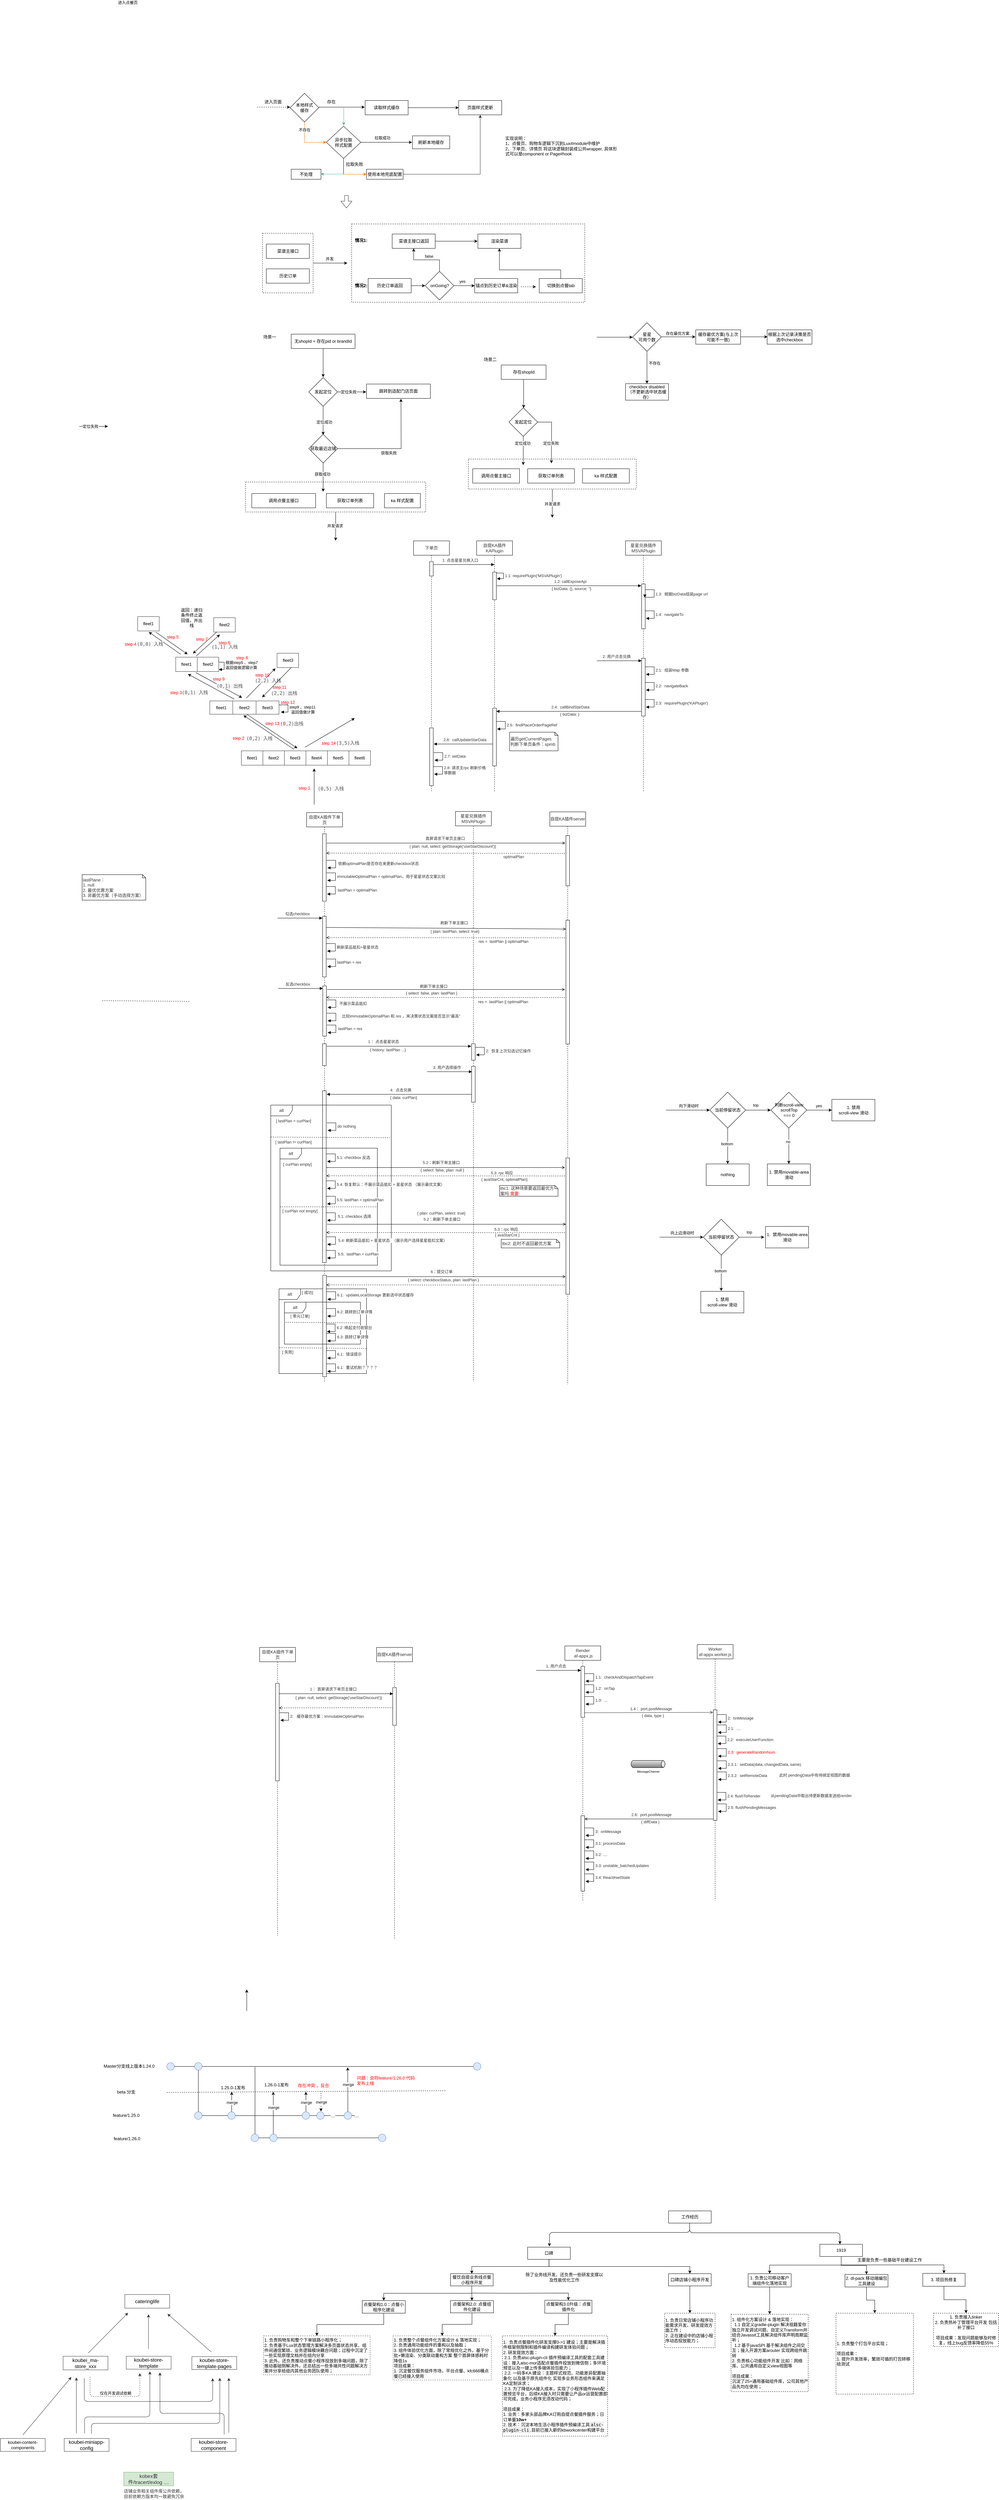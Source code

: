 <mxfile version="14.4.4" type="github">
  <diagram id="wJ10x5JF8MDACN2bpLX_" name="第 1 页">
    <mxGraphModel dx="2466" dy="1554" grid="0" gridSize="10" guides="1" tooltips="1" connect="1" arrows="1" fold="1" page="0" pageScale="1" pageWidth="1920" pageHeight="2200" math="0" shadow="0">
      <root>
        <mxCell id="0" />
        <mxCell id="1" parent="0" />
        <mxCell id="PrbAajLkpetsPsrL-xWw-29" value="" style="rounded=0;whiteSpace=wrap;html=1;dashed=1;fillColor=none;" parent="1" vertex="1">
          <mxGeometry x="771.5" y="465" width="650" height="218" as="geometry" />
        </mxCell>
        <mxCell id="PrbAajLkpetsPsrL-xWw-5" value="" style="edgeStyle=orthogonalEdgeStyle;rounded=0;orthogonalLoop=1;jettySize=auto;html=1;" parent="1" source="PrbAajLkpetsPsrL-xWw-3" edge="1">
          <mxGeometry relative="1" as="geometry">
            <mxPoint x="759.5" y="574" as="targetPoint" />
            <Array as="points">
              <mxPoint x="744.5" y="574" />
            </Array>
          </mxGeometry>
        </mxCell>
        <mxCell id="PrbAajLkpetsPsrL-xWw-6" value="并发" style="edgeLabel;html=1;align=center;verticalAlign=middle;resizable=0;points=[];" parent="PrbAajLkpetsPsrL-xWw-5" vertex="1" connectable="0">
          <mxGeometry x="-0.062" y="5" relative="1" as="geometry">
            <mxPoint x="0.5" y="-7.5" as="offset" />
          </mxGeometry>
        </mxCell>
        <mxCell id="PrbAajLkpetsPsrL-xWw-3" value="" style="rounded=0;whiteSpace=wrap;html=1;dashed=1;fillColor=none;" parent="1" vertex="1">
          <mxGeometry x="523" y="491" width="141" height="166" as="geometry" />
        </mxCell>
        <mxCell id="PrbAajLkpetsPsrL-xWw-1" value="菜谱主接口" style="rounded=0;whiteSpace=wrap;html=1;" parent="1" vertex="1">
          <mxGeometry x="533.5" y="521" width="120" height="40" as="geometry" />
        </mxCell>
        <mxCell id="PrbAajLkpetsPsrL-xWw-2" value="历史订单" style="rounded=0;whiteSpace=wrap;html=1;" parent="1" vertex="1">
          <mxGeometry x="533.5" y="590" width="120" height="40" as="geometry" />
        </mxCell>
        <mxCell id="PrbAajLkpetsPsrL-xWw-9" value="" style="edgeStyle=orthogonalEdgeStyle;rounded=0;orthogonalLoop=1;jettySize=auto;html=1;" parent="1" source="PrbAajLkpetsPsrL-xWw-7" edge="1">
          <mxGeometry relative="1" as="geometry">
            <mxPoint x="1122.5" y="513" as="targetPoint" />
          </mxGeometry>
        </mxCell>
        <mxCell id="PrbAajLkpetsPsrL-xWw-7" value="菜谱主接口返回" style="rounded=0;whiteSpace=wrap;html=1;" parent="1" vertex="1">
          <mxGeometry x="884.5" y="493" width="120" height="40" as="geometry" />
        </mxCell>
        <mxCell id="PrbAajLkpetsPsrL-xWw-8" value="渲染菜谱" style="rounded=0;whiteSpace=wrap;html=1;" parent="1" vertex="1">
          <mxGeometry x="1123.5" y="493" width="120" height="40" as="geometry" />
        </mxCell>
        <mxCell id="PrbAajLkpetsPsrL-xWw-12" value="" style="edgeStyle=orthogonalEdgeStyle;rounded=0;orthogonalLoop=1;jettySize=auto;html=1;" parent="1" source="PrbAajLkpetsPsrL-xWw-10" edge="1">
          <mxGeometry relative="1" as="geometry">
            <mxPoint x="976.5" y="637" as="targetPoint" />
          </mxGeometry>
        </mxCell>
        <mxCell id="PrbAajLkpetsPsrL-xWw-10" value="历史订单返回" style="rounded=0;whiteSpace=wrap;html=1;" parent="1" vertex="1">
          <mxGeometry x="817.5" y="617" width="120" height="40" as="geometry" />
        </mxCell>
        <mxCell id="PrbAajLkpetsPsrL-xWw-15" value="" style="edgeStyle=orthogonalEdgeStyle;rounded=0;orthogonalLoop=1;jettySize=auto;html=1;" parent="1" source="PrbAajLkpetsPsrL-xWw-13" edge="1">
          <mxGeometry relative="1" as="geometry">
            <mxPoint x="1114.5" y="637" as="targetPoint" />
          </mxGeometry>
        </mxCell>
        <mxCell id="PrbAajLkpetsPsrL-xWw-19" value="yes" style="edgeLabel;html=1;align=center;verticalAlign=middle;resizable=0;points=[];" parent="PrbAajLkpetsPsrL-xWw-15" vertex="1" connectable="0">
          <mxGeometry x="-0.025" relative="1" as="geometry">
            <mxPoint x="-5" y="-12" as="offset" />
          </mxGeometry>
        </mxCell>
        <mxCell id="PrbAajLkpetsPsrL-xWw-18" value="" style="edgeStyle=orthogonalEdgeStyle;rounded=0;orthogonalLoop=1;jettySize=auto;html=1;entryX=0.5;entryY=1;entryDx=0;entryDy=0;" parent="1" source="PrbAajLkpetsPsrL-xWw-13" target="PrbAajLkpetsPsrL-xWw-7" edge="1">
          <mxGeometry relative="1" as="geometry">
            <mxPoint x="1043.5" y="534" as="targetPoint" />
          </mxGeometry>
        </mxCell>
        <mxCell id="PrbAajLkpetsPsrL-xWw-20" value="false" style="edgeLabel;html=1;align=center;verticalAlign=middle;resizable=0;points=[];" parent="PrbAajLkpetsPsrL-xWw-18" vertex="1" connectable="0">
          <mxGeometry x="-0.106" y="-4" relative="1" as="geometry">
            <mxPoint x="-0.5" y="-6.5" as="offset" />
          </mxGeometry>
        </mxCell>
        <mxCell id="PrbAajLkpetsPsrL-xWw-13" value="onGoing?" style="rhombus;whiteSpace=wrap;html=1;fillColor=none;" parent="1" vertex="1">
          <mxGeometry x="976.5" y="597" width="80" height="80" as="geometry" />
        </mxCell>
        <mxCell id="PrbAajLkpetsPsrL-xWw-23" value="" style="edgeStyle=orthogonalEdgeStyle;rounded=0;orthogonalLoop=1;jettySize=auto;html=1;dashed=1;" parent="1" edge="1">
          <mxGeometry relative="1" as="geometry">
            <mxPoint x="1243.5" y="640" as="sourcePoint" />
            <mxPoint x="1285.5" y="640" as="targetPoint" />
          </mxGeometry>
        </mxCell>
        <mxCell id="PrbAajLkpetsPsrL-xWw-16" value="锚点到历史订单&amp;amp;渲染" style="rounded=0;whiteSpace=wrap;html=1;" parent="1" vertex="1">
          <mxGeometry x="1114.5" y="617" width="120" height="40" as="geometry" />
        </mxCell>
        <mxCell id="PrbAajLkpetsPsrL-xWw-27" value="" style="edgeStyle=orthogonalEdgeStyle;rounded=0;orthogonalLoop=1;jettySize=auto;html=1;entryX=0.5;entryY=1;entryDx=0;entryDy=0;" parent="1" source="PrbAajLkpetsPsrL-xWw-22" target="PrbAajLkpetsPsrL-xWw-8" edge="1">
          <mxGeometry relative="1" as="geometry">
            <mxPoint x="1354.5" y="537" as="targetPoint" />
            <Array as="points">
              <mxPoint x="1354.5" y="593" />
              <mxPoint x="1183.5" y="593" />
            </Array>
          </mxGeometry>
        </mxCell>
        <mxCell id="PrbAajLkpetsPsrL-xWw-22" value="切换到点餐tab" style="rounded=0;whiteSpace=wrap;html=1;" parent="1" vertex="1">
          <mxGeometry x="1294.5" y="617" width="120" height="40" as="geometry" />
        </mxCell>
        <mxCell id="PrbAajLkpetsPsrL-xWw-30" value="情况1:" style="text;html=1;strokeColor=none;fillColor=none;align=center;verticalAlign=middle;whiteSpace=wrap;rounded=0;fontStyle=1" parent="1" vertex="1">
          <mxGeometry x="777.5" y="501" width="40" height="20" as="geometry" />
        </mxCell>
        <mxCell id="PrbAajLkpetsPsrL-xWw-31" value="情况2:" style="text;html=1;strokeColor=none;fillColor=none;align=center;verticalAlign=middle;whiteSpace=wrap;rounded=0;fontStyle=1" parent="1" vertex="1">
          <mxGeometry x="777.5" y="627" width="40" height="20" as="geometry" />
        </mxCell>
        <mxCell id="PrbAajLkpetsPsrL-xWw-32" value="" style="endArrow=classic;html=1;dashed=1;" parent="1" edge="1">
          <mxGeometry width="50" height="50" relative="1" as="geometry">
            <mxPoint x="508" y="139.5" as="sourcePoint" />
            <mxPoint x="600" y="139.5" as="targetPoint" />
          </mxGeometry>
        </mxCell>
        <mxCell id="PrbAajLkpetsPsrL-xWw-33" value="进入点餐页" style="edgeLabel;html=1;align=center;verticalAlign=middle;resizable=0;points=[];" parent="1" vertex="1" connectable="0">
          <mxGeometry x="599" y="349.5" as="geometry">
            <mxPoint x="-452" y="-502" as="offset" />
          </mxGeometry>
        </mxCell>
        <mxCell id="PrbAajLkpetsPsrL-xWw-79" value="" style="edgeStyle=orthogonalEdgeStyle;rounded=0;orthogonalLoop=1;jettySize=auto;html=1;entryX=0.5;entryY=1;entryDx=0;entryDy=0;strokeColor=#FF8000;" parent="1" source="PrbAajLkpetsPsrL-xWw-34" target="PrbAajLkpetsPsrL-xWw-53" edge="1">
          <mxGeometry relative="1" as="geometry">
            <mxPoint x="640" y="261" as="targetPoint" />
            <Array as="points">
              <mxPoint x="640" y="237.5" />
            </Array>
          </mxGeometry>
        </mxCell>
        <mxCell id="PrbAajLkpetsPsrL-xWw-80" value="不存在" style="edgeLabel;html=1;align=center;verticalAlign=middle;resizable=0;points=[];" parent="PrbAajLkpetsPsrL-xWw-79" vertex="1" connectable="0">
          <mxGeometry x="-0.634" relative="1" as="geometry">
            <mxPoint as="offset" />
          </mxGeometry>
        </mxCell>
        <mxCell id="PrbAajLkpetsPsrL-xWw-34" value="本地样式&lt;br&gt;缓存" style="rhombus;whiteSpace=wrap;html=1;fillColor=none;" parent="1" vertex="1">
          <mxGeometry x="600" y="101" width="80" height="80" as="geometry" />
        </mxCell>
        <mxCell id="PrbAajLkpetsPsrL-xWw-37" value="进入页面" style="text;html=1;strokeColor=none;fillColor=none;align=center;verticalAlign=middle;whiteSpace=wrap;rounded=0;" parent="1" vertex="1">
          <mxGeometry x="521" y="114.5" width="63" height="20" as="geometry" />
        </mxCell>
        <mxCell id="PrbAajLkpetsPsrL-xWw-48" value="" style="edgeStyle=orthogonalEdgeStyle;rounded=0;orthogonalLoop=1;jettySize=auto;html=1;" parent="1" source="PrbAajLkpetsPsrL-xWw-40" target="PrbAajLkpetsPsrL-xWw-47" edge="1">
          <mxGeometry relative="1" as="geometry" />
        </mxCell>
        <mxCell id="PrbAajLkpetsPsrL-xWw-40" value="读取样式缓存" style="rounded=0;whiteSpace=wrap;html=1;" parent="1" vertex="1">
          <mxGeometry x="809" y="121" width="120" height="40" as="geometry" />
        </mxCell>
        <mxCell id="PrbAajLkpetsPsrL-xWw-47" value="页面样式更新" style="rounded=0;whiteSpace=wrap;html=1;" parent="1" vertex="1">
          <mxGeometry x="1070" y="121" width="120" height="40" as="geometry" />
        </mxCell>
        <mxCell id="PrbAajLkpetsPsrL-xWw-55" value="" style="edgeStyle=orthogonalEdgeStyle;rounded=0;orthogonalLoop=1;jettySize=auto;html=1;" parent="1" source="PrbAajLkpetsPsrL-xWw-53" edge="1">
          <mxGeometry relative="1" as="geometry">
            <mxPoint x="940" y="237.5" as="targetPoint" />
          </mxGeometry>
        </mxCell>
        <mxCell id="PrbAajLkpetsPsrL-xWw-59" value="拉取成功" style="edgeLabel;html=1;align=center;verticalAlign=middle;resizable=0;points=[];" parent="PrbAajLkpetsPsrL-xWw-55" vertex="1" connectable="0">
          <mxGeometry x="-0.175" y="-1" relative="1" as="geometry">
            <mxPoint x="0.5" y="-13.5" as="offset" />
          </mxGeometry>
        </mxCell>
        <mxCell id="PrbAajLkpetsPsrL-xWw-82" value="" style="edgeStyle=orthogonalEdgeStyle;rounded=0;orthogonalLoop=1;jettySize=auto;html=1;endArrow=none;endFill=0;" parent="1" source="PrbAajLkpetsPsrL-xWw-53" edge="1">
          <mxGeometry relative="1" as="geometry">
            <mxPoint x="749" y="325.5" as="targetPoint" />
          </mxGeometry>
        </mxCell>
        <mxCell id="PrbAajLkpetsPsrL-xWw-53" value="异步拉取&lt;br&gt;样式配置" style="rhombus;whiteSpace=wrap;html=1;fillColor=none;direction=south;" parent="1" vertex="1">
          <mxGeometry x="701" y="192.5" width="96" height="90" as="geometry" />
        </mxCell>
        <mxCell id="PrbAajLkpetsPsrL-xWw-60" value="不处理" style="rounded=0;whiteSpace=wrap;html=1;" parent="1" vertex="1">
          <mxGeometry x="603" y="312.5" width="83" height="28" as="geometry" />
        </mxCell>
        <mxCell id="PrbAajLkpetsPsrL-xWw-61" value="刷新本地缓存" style="rounded=0;whiteSpace=wrap;html=1;" parent="1" vertex="1">
          <mxGeometry x="941" y="219.5" width="104" height="36" as="geometry" />
        </mxCell>
        <mxCell id="PrbAajLkpetsPsrL-xWw-65" value="" style="endArrow=classic;html=1;" parent="1" edge="1">
          <mxGeometry width="50" height="50" relative="1" as="geometry">
            <mxPoint x="680" y="139.5" as="sourcePoint" />
            <mxPoint x="808" y="139.5" as="targetPoint" />
          </mxGeometry>
        </mxCell>
        <mxCell id="PrbAajLkpetsPsrL-xWw-67" value="存在" style="text;html=1;strokeColor=none;fillColor=none;align=center;verticalAlign=middle;whiteSpace=wrap;rounded=0;" parent="1" vertex="1">
          <mxGeometry x="695" y="114.5" width="40" height="20" as="geometry" />
        </mxCell>
        <mxCell id="PrbAajLkpetsPsrL-xWw-73" value="拉取失败" style="text;html=1;strokeColor=none;fillColor=none;align=center;verticalAlign=middle;whiteSpace=wrap;rounded=0;" parent="1" vertex="1">
          <mxGeometry x="750" y="288.5" width="59" height="20" as="geometry" />
        </mxCell>
        <mxCell id="PrbAajLkpetsPsrL-xWw-85" value="" style="edgeStyle=orthogonalEdgeStyle;rounded=0;orthogonalLoop=1;jettySize=auto;html=1;endArrow=classic;endFill=1;strokeColor=#333333;entryX=0.5;entryY=1;entryDx=0;entryDy=0;" parent="1" source="PrbAajLkpetsPsrL-xWw-74" target="PrbAajLkpetsPsrL-xWw-47" edge="1">
          <mxGeometry relative="1" as="geometry">
            <mxPoint x="995" y="326.5" as="targetPoint" />
          </mxGeometry>
        </mxCell>
        <mxCell id="PrbAajLkpetsPsrL-xWw-74" value="使用本地兜底配置" style="rounded=0;whiteSpace=wrap;html=1;" parent="1" vertex="1">
          <mxGeometry x="813" y="312.5" width="102" height="28" as="geometry" />
        </mxCell>
        <mxCell id="PrbAajLkpetsPsrL-xWw-75" value="" style="endArrow=classic;html=1;fillColor=#e1d5e7;strokeColor=#67AB9F;" parent="1" edge="1">
          <mxGeometry width="50" height="50" relative="1" as="geometry">
            <mxPoint x="749.5" y="138.5" as="sourcePoint" />
            <mxPoint x="749.5" y="190.5" as="targetPoint" />
          </mxGeometry>
        </mxCell>
        <mxCell id="PrbAajLkpetsPsrL-xWw-83" value="" style="endArrow=classic;html=1;strokeColor=#FF8000;" parent="1" edge="1">
          <mxGeometry width="50" height="50" relative="1" as="geometry">
            <mxPoint x="749" y="326.5" as="sourcePoint" />
            <mxPoint x="813" y="326.5" as="targetPoint" />
          </mxGeometry>
        </mxCell>
        <mxCell id="PrbAajLkpetsPsrL-xWw-86" value="" style="endArrow=classic;html=1;strokeColor=#67AB9F;" parent="1" edge="1">
          <mxGeometry width="50" height="50" relative="1" as="geometry">
            <mxPoint x="749" y="326" as="sourcePoint" />
            <mxPoint x="685" y="326" as="targetPoint" />
          </mxGeometry>
        </mxCell>
        <mxCell id="PrbAajLkpetsPsrL-xWw-87" value="" style="shape=flexArrow;endArrow=classic;html=1;strokeColor=#333333;" parent="1" edge="1">
          <mxGeometry width="50" height="50" relative="1" as="geometry">
            <mxPoint x="757" y="385" as="sourcePoint" />
            <mxPoint x="757" y="421" as="targetPoint" />
          </mxGeometry>
        </mxCell>
        <mxCell id="PrbAajLkpetsPsrL-xWw-89" value="实现说明：&lt;br&gt;1、点餐页、购物车逻辑下沉到Lux#module中维护&lt;br&gt;2、下单页、详情页 将这块逻辑封装成公共wrapper, 具体形式可以是component or Page#hook" style="text;html=1;strokeColor=none;fillColor=none;align=left;verticalAlign=top;whiteSpace=wrap;rounded=0;" parent="1" vertex="1">
          <mxGeometry x="1198" y="212.5" width="321" height="70" as="geometry" />
        </mxCell>
        <mxCell id="l8FVeTfeE18KeiYNXWkb-4" value="" style="edgeStyle=orthogonalEdgeStyle;rounded=0;orthogonalLoop=1;jettySize=auto;html=1;" parent="1" source="l8FVeTfeE18KeiYNXWkb-1" edge="1">
          <mxGeometry relative="1" as="geometry">
            <mxPoint x="692" y="892" as="targetPoint" />
          </mxGeometry>
        </mxCell>
        <mxCell id="l8FVeTfeE18KeiYNXWkb-1" value="无shopId + 存在pid or brandId" style="rounded=0;whiteSpace=wrap;html=1;" parent="1" vertex="1">
          <mxGeometry x="603" y="772" width="178" height="40" as="geometry" />
        </mxCell>
        <mxCell id="l8FVeTfeE18KeiYNXWkb-2" value="场景一" style="text;html=1;strokeColor=none;fillColor=none;align=center;verticalAlign=middle;whiteSpace=wrap;rounded=0;" parent="1" vertex="1">
          <mxGeometry x="523" y="770" width="40" height="20" as="geometry" />
        </mxCell>
        <mxCell id="l8FVeTfeE18KeiYNXWkb-7" value="" style="edgeStyle=orthogonalEdgeStyle;rounded=0;orthogonalLoop=1;jettySize=auto;html=1;" parent="1" source="l8FVeTfeE18KeiYNXWkb-5" edge="1">
          <mxGeometry relative="1" as="geometry">
            <mxPoint x="812" y="933" as="targetPoint" />
          </mxGeometry>
        </mxCell>
        <mxCell id="l8FVeTfeE18KeiYNXWkb-8" value="定位失败" style="edgeLabel;html=1;align=center;verticalAlign=middle;resizable=0;points=[];" parent="l8FVeTfeE18KeiYNXWkb-7" vertex="1" connectable="0">
          <mxGeometry x="-0.225" relative="1" as="geometry">
            <mxPoint as="offset" />
          </mxGeometry>
        </mxCell>
        <mxCell id="l8FVeTfeE18KeiYNXWkb-11" value="" style="edgeStyle=orthogonalEdgeStyle;rounded=0;orthogonalLoop=1;jettySize=auto;html=1;" parent="1" source="l8FVeTfeE18KeiYNXWkb-5" edge="1">
          <mxGeometry relative="1" as="geometry">
            <mxPoint x="692" y="1053" as="targetPoint" />
          </mxGeometry>
        </mxCell>
        <mxCell id="l8FVeTfeE18KeiYNXWkb-12" value="定位成功" style="edgeLabel;html=1;align=center;verticalAlign=middle;resizable=0;points=[];" parent="l8FVeTfeE18KeiYNXWkb-11" vertex="1" connectable="0">
          <mxGeometry x="0.1" y="2" relative="1" as="geometry">
            <mxPoint as="offset" />
          </mxGeometry>
        </mxCell>
        <mxCell id="l8FVeTfeE18KeiYNXWkb-5" value="发起定位" style="rhombus;whiteSpace=wrap;html=1;" parent="1" vertex="1">
          <mxGeometry x="652" y="893" width="80" height="80" as="geometry" />
        </mxCell>
        <mxCell id="l8FVeTfeE18KeiYNXWkb-9" value="跳转到适配门店页面" style="rounded=0;whiteSpace=wrap;html=1;" parent="1" vertex="1">
          <mxGeometry x="813" y="911" width="178" height="40" as="geometry" />
        </mxCell>
        <mxCell id="l8FVeTfeE18KeiYNXWkb-16" value="" style="edgeStyle=orthogonalEdgeStyle;rounded=0;orthogonalLoop=1;jettySize=auto;html=1;" parent="1" source="l8FVeTfeE18KeiYNXWkb-14" edge="1">
          <mxGeometry relative="1" as="geometry">
            <mxPoint x="909" y="952" as="targetPoint" />
          </mxGeometry>
        </mxCell>
        <mxCell id="l8FVeTfeE18KeiYNXWkb-17" value="获取失败" style="edgeLabel;html=1;align=center;verticalAlign=middle;resizable=0;points=[];" parent="l8FVeTfeE18KeiYNXWkb-16" vertex="1" connectable="0">
          <mxGeometry x="0.2" relative="1" as="geometry">
            <mxPoint x="-35" y="24" as="offset" />
          </mxGeometry>
        </mxCell>
        <mxCell id="l8FVeTfeE18KeiYNXWkb-19" value="" style="edgeStyle=orthogonalEdgeStyle;rounded=0;orthogonalLoop=1;jettySize=auto;html=1;" parent="1" source="l8FVeTfeE18KeiYNXWkb-14" edge="1">
          <mxGeometry relative="1" as="geometry">
            <mxPoint x="692" y="1211" as="targetPoint" />
          </mxGeometry>
        </mxCell>
        <mxCell id="l8FVeTfeE18KeiYNXWkb-20" value="获取成功" style="edgeLabel;html=1;align=center;verticalAlign=middle;resizable=0;points=[];" parent="l8FVeTfeE18KeiYNXWkb-19" vertex="1" connectable="0">
          <mxGeometry x="-0.225" y="-2" relative="1" as="geometry">
            <mxPoint as="offset" />
          </mxGeometry>
        </mxCell>
        <mxCell id="l8FVeTfeE18KeiYNXWkb-14" value="获取最近店铺" style="rhombus;whiteSpace=wrap;html=1;" parent="1" vertex="1">
          <mxGeometry x="652" y="1051" width="80" height="80" as="geometry" />
        </mxCell>
        <mxCell id="l8FVeTfeE18KeiYNXWkb-22" value="调用点餐主接口" style="rounded=0;whiteSpace=wrap;html=1;" parent="1" vertex="1">
          <mxGeometry x="493" y="1216" width="178" height="40" as="geometry" />
        </mxCell>
        <mxCell id="l8FVeTfeE18KeiYNXWkb-23" value="场景二" style="text;html=1;strokeColor=none;fillColor=none;align=center;verticalAlign=middle;whiteSpace=wrap;rounded=0;" parent="1" vertex="1">
          <mxGeometry x="1138" y="833" width="40" height="20" as="geometry" />
        </mxCell>
        <mxCell id="l8FVeTfeE18KeiYNXWkb-26" value="" style="edgeStyle=orthogonalEdgeStyle;rounded=0;orthogonalLoop=1;jettySize=auto;html=1;gradientColor=none;" parent="1" source="l8FVeTfeE18KeiYNXWkb-24" edge="1">
          <mxGeometry relative="1" as="geometry">
            <mxPoint x="1251" y="978" as="targetPoint" />
          </mxGeometry>
        </mxCell>
        <mxCell id="l8FVeTfeE18KeiYNXWkb-24" value="存在shopId" style="rounded=0;whiteSpace=wrap;html=1;gradientColor=none;" parent="1" vertex="1">
          <mxGeometry x="1188.5" y="858" width="125" height="40" as="geometry" />
        </mxCell>
        <mxCell id="l8FVeTfeE18KeiYNXWkb-31" value="" style="edgeStyle=orthogonalEdgeStyle;rounded=0;orthogonalLoop=1;jettySize=auto;html=1;" parent="1" source="l8FVeTfeE18KeiYNXWkb-27" edge="1">
          <mxGeometry relative="1" as="geometry">
            <mxPoint x="1250" y="1137" as="targetPoint" />
          </mxGeometry>
        </mxCell>
        <mxCell id="l8FVeTfeE18KeiYNXWkb-43" value="定位成功" style="edgeLabel;html=1;align=center;verticalAlign=middle;resizable=0;points=[];" parent="l8FVeTfeE18KeiYNXWkb-31" vertex="1" connectable="0">
          <mxGeometry x="-0.525" y="-2" relative="1" as="geometry">
            <mxPoint as="offset" />
          </mxGeometry>
        </mxCell>
        <mxCell id="l8FVeTfeE18KeiYNXWkb-34" value="" style="edgeStyle=orthogonalEdgeStyle;rounded=0;orthogonalLoop=1;jettySize=auto;html=1;" parent="1" source="l8FVeTfeE18KeiYNXWkb-27" edge="1">
          <mxGeometry relative="1" as="geometry">
            <mxPoint x="1328.5" y="1132" as="targetPoint" />
          </mxGeometry>
        </mxCell>
        <mxCell id="l8FVeTfeE18KeiYNXWkb-44" value="定位失败" style="edgeLabel;html=1;align=center;verticalAlign=middle;resizable=0;points=[];" parent="l8FVeTfeE18KeiYNXWkb-34" vertex="1" connectable="0">
          <mxGeometry x="0.257" y="-2" relative="1" as="geometry">
            <mxPoint y="1" as="offset" />
          </mxGeometry>
        </mxCell>
        <mxCell id="l8FVeTfeE18KeiYNXWkb-27" value="发起定位" style="rhombus;whiteSpace=wrap;html=1;gradientColor=none;" parent="1" vertex="1">
          <mxGeometry x="1210" y="977" width="80" height="80" as="geometry" />
        </mxCell>
        <mxCell id="l8FVeTfeE18KeiYNXWkb-32" value="调用点餐主接口" style="rounded=0;whiteSpace=wrap;html=1;" parent="1" vertex="1">
          <mxGeometry x="1109" y="1147" width="130.5" height="40" as="geometry" />
        </mxCell>
        <mxCell id="l8FVeTfeE18KeiYNXWkb-46" value="" style="edgeStyle=orthogonalEdgeStyle;rounded=0;orthogonalLoop=1;jettySize=auto;html=1;" parent="1" source="l8FVeTfeE18KeiYNXWkb-37" edge="1">
          <mxGeometry relative="1" as="geometry">
            <mxPoint x="726.875" y="1347.5" as="targetPoint" />
          </mxGeometry>
        </mxCell>
        <mxCell id="l8FVeTfeE18KeiYNXWkb-47" value="并发请求" style="edgeLabel;html=1;align=center;verticalAlign=middle;resizable=0;points=[];" parent="l8FVeTfeE18KeiYNXWkb-46" vertex="1" connectable="0">
          <mxGeometry x="0.001" y="-4" relative="1" as="geometry">
            <mxPoint x="1" y="-2" as="offset" />
          </mxGeometry>
        </mxCell>
        <mxCell id="l8FVeTfeE18KeiYNXWkb-37" value="" style="rounded=0;whiteSpace=wrap;html=1;fillColor=none;dashed=1;" parent="1" vertex="1">
          <mxGeometry x="475.75" y="1184" width="502.25" height="83.5" as="geometry" />
        </mxCell>
        <mxCell id="l8FVeTfeE18KeiYNXWkb-38" value="获取订单列表" style="rounded=0;whiteSpace=wrap;html=1;" parent="1" vertex="1">
          <mxGeometry x="701" y="1216" width="132" height="40" as="geometry" />
        </mxCell>
        <mxCell id="l8FVeTfeE18KeiYNXWkb-39" value="ka 样式配置" style="rounded=0;whiteSpace=wrap;html=1;" parent="1" vertex="1">
          <mxGeometry x="863" y="1216" width="100" height="40" as="geometry" />
        </mxCell>
        <mxCell id="l8FVeTfeE18KeiYNXWkb-40" value="获取订单列表" style="rounded=0;whiteSpace=wrap;html=1;" parent="1" vertex="1">
          <mxGeometry x="1262.25" y="1147" width="130.5" height="40" as="geometry" />
        </mxCell>
        <mxCell id="l8FVeTfeE18KeiYNXWkb-41" value="ka 样式配置" style="rounded=0;whiteSpace=wrap;html=1;" parent="1" vertex="1">
          <mxGeometry x="1415.25" y="1147" width="130.5" height="40" as="geometry" />
        </mxCell>
        <mxCell id="l8FVeTfeE18KeiYNXWkb-49" value="" style="edgeStyle=orthogonalEdgeStyle;rounded=0;orthogonalLoop=1;jettySize=auto;html=1;" parent="1" source="l8FVeTfeE18KeiYNXWkb-42" edge="1">
          <mxGeometry relative="1" as="geometry">
            <mxPoint x="1331" y="1283.5" as="targetPoint" />
          </mxGeometry>
        </mxCell>
        <mxCell id="l8FVeTfeE18KeiYNXWkb-50" value="并发请求" style="edgeLabel;html=1;align=center;verticalAlign=middle;resizable=0;points=[];" parent="l8FVeTfeE18KeiYNXWkb-49" vertex="1" connectable="0">
          <mxGeometry x="-0.312" y="-2" relative="1" as="geometry">
            <mxPoint x="2" y="13.5" as="offset" />
          </mxGeometry>
        </mxCell>
        <mxCell id="l8FVeTfeE18KeiYNXWkb-42" value="" style="rounded=0;whiteSpace=wrap;html=1;fillColor=none;dashed=1;" parent="1" vertex="1">
          <mxGeometry x="1097" y="1120" width="468" height="83.5" as="geometry" />
        </mxCell>
        <mxCell id="oDe2otveAGvz-R9kXIR5-39" value="" style="endArrow=classic;html=1;exitX=0.408;exitY=-0.1;exitDx=0;exitDy=0;exitPerimeter=0;" parent="1" source="oDe2otveAGvz-R9kXIR5-25" edge="1">
          <mxGeometry width="50" height="50" relative="1" as="geometry">
            <mxPoint x="636" y="1926" as="sourcePoint" />
            <mxPoint x="470" y="1834" as="targetPoint" />
          </mxGeometry>
        </mxCell>
        <mxCell id="oDe2otveAGvz-R9kXIR5-3" value="" style="shape=table;html=1;whiteSpace=wrap;startSize=0;container=1;collapsible=0;childLayout=tableLayout;strokeColor=#333333;" parent="1" vertex="1">
          <mxGeometry x="464" y="1933" width="360" height="40" as="geometry" />
        </mxCell>
        <mxCell id="oDe2otveAGvz-R9kXIR5-25" style="shape=partialRectangle;html=1;whiteSpace=wrap;collapsible=0;dropTarget=0;pointerEvents=0;fillColor=none;top=0;left=0;bottom=0;right=0;points=[[0,0.5],[1,0.5]];portConstraint=eastwest;" parent="oDe2otveAGvz-R9kXIR5-3" vertex="1">
          <mxGeometry width="360" height="40" as="geometry" />
        </mxCell>
        <mxCell id="oDe2otveAGvz-R9kXIR5-26" value="fleet1" style="shape=partialRectangle;html=1;whiteSpace=wrap;connectable=0;fillColor=none;top=0;left=0;bottom=0;right=0;overflow=hidden;" parent="oDe2otveAGvz-R9kXIR5-25" vertex="1">
          <mxGeometry width="60" height="40" as="geometry" />
        </mxCell>
        <mxCell id="oDe2otveAGvz-R9kXIR5-27" value="fleet2" style="shape=partialRectangle;html=1;whiteSpace=wrap;connectable=0;fillColor=none;top=0;left=0;bottom=0;right=0;overflow=hidden;" parent="oDe2otveAGvz-R9kXIR5-25" vertex="1">
          <mxGeometry x="60" width="60" height="40" as="geometry" />
        </mxCell>
        <mxCell id="oDe2otveAGvz-R9kXIR5-28" value="fleet3" style="shape=partialRectangle;html=1;whiteSpace=wrap;connectable=0;fillColor=none;top=0;left=0;bottom=0;right=0;overflow=hidden;" parent="oDe2otveAGvz-R9kXIR5-25" vertex="1">
          <mxGeometry x="120" width="60" height="40" as="geometry" />
        </mxCell>
        <mxCell id="oDe2otveAGvz-R9kXIR5-29" value="fleet4" style="shape=partialRectangle;html=1;whiteSpace=wrap;connectable=0;fillColor=none;top=0;left=0;bottom=0;right=0;overflow=hidden;" parent="oDe2otveAGvz-R9kXIR5-25" vertex="1">
          <mxGeometry x="180" width="60" height="40" as="geometry" />
        </mxCell>
        <mxCell id="oDe2otveAGvz-R9kXIR5-30" value="fleet5" style="shape=partialRectangle;html=1;whiteSpace=wrap;connectable=0;fillColor=none;top=0;left=0;bottom=0;right=0;overflow=hidden;" parent="oDe2otveAGvz-R9kXIR5-25" vertex="1">
          <mxGeometry x="240" width="60" height="40" as="geometry" />
        </mxCell>
        <mxCell id="oDe2otveAGvz-R9kXIR5-31" value="fleet6" style="shape=partialRectangle;html=1;whiteSpace=wrap;connectable=0;fillColor=none;top=0;left=0;bottom=0;right=0;overflow=hidden;" parent="oDe2otveAGvz-R9kXIR5-25" vertex="1">
          <mxGeometry x="300" width="60" height="40" as="geometry" />
        </mxCell>
        <mxCell id="oDe2otveAGvz-R9kXIR5-78" value="&lt;span style=&quot;color: rgb(89 , 89 , 89) ; font-family: monospace ; font-size: 13px ; text-align: justify ; background-color: rgb(247 , 247 , 247)&quot;&gt;(0,5) 入栈&lt;/span&gt;" style="text;html=1;align=center;verticalAlign=middle;resizable=0;points=[];autosize=1;" parent="1" vertex="1">
          <mxGeometry x="671" y="2029" width="83" height="18" as="geometry" />
        </mxCell>
        <mxCell id="oDe2otveAGvz-R9kXIR5-80" value="" style="endArrow=classic;html=1;" parent="1" edge="1">
          <mxGeometry width="50" height="50" relative="1" as="geometry">
            <mxPoint x="667" y="2083" as="sourcePoint" />
            <mxPoint x="667" y="1982" as="targetPoint" />
          </mxGeometry>
        </mxCell>
        <mxCell id="oDe2otveAGvz-R9kXIR5-81" value="&lt;span style=&quot;color: rgb(89 , 89 , 89) ; font-family: monospace ; font-size: 13px ; text-align: justify ; background-color: rgb(247 , 247 , 247)&quot;&gt;(0,2) 入栈&lt;/span&gt;" style="text;html=1;align=center;verticalAlign=middle;resizable=0;points=[];autosize=1;" parent="1" vertex="1">
          <mxGeometry x="472" y="1889" width="83" height="18" as="geometry" />
        </mxCell>
        <mxCell id="oDe2otveAGvz-R9kXIR5-42" value="" style="shape=table;html=1;whiteSpace=wrap;startSize=0;container=1;collapsible=0;childLayout=tableLayout;strokeColor=#333333;" parent="1" vertex="1">
          <mxGeometry x="376" y="1794" width="193" height="37" as="geometry" />
        </mxCell>
        <mxCell id="oDe2otveAGvz-R9kXIR5-43" value="" style="shape=partialRectangle;html=1;whiteSpace=wrap;collapsible=0;dropTarget=0;pointerEvents=0;fillColor=none;top=0;left=0;bottom=0;right=0;points=[[0,0.5],[1,0.5]];portConstraint=eastwest;" parent="oDe2otveAGvz-R9kXIR5-42" vertex="1">
          <mxGeometry width="193" height="37" as="geometry" />
        </mxCell>
        <mxCell id="oDe2otveAGvz-R9kXIR5-55" value="fleet1" style="shape=partialRectangle;html=1;whiteSpace=wrap;connectable=0;fillColor=none;top=0;left=0;bottom=0;right=0;overflow=hidden;" parent="oDe2otveAGvz-R9kXIR5-43" vertex="1">
          <mxGeometry width="64" height="37" as="geometry" />
        </mxCell>
        <mxCell id="oDe2otveAGvz-R9kXIR5-44" value="fleet2" style="shape=partialRectangle;html=1;whiteSpace=wrap;connectable=0;fillColor=none;top=0;left=0;bottom=0;right=0;overflow=hidden;" parent="oDe2otveAGvz-R9kXIR5-43" vertex="1">
          <mxGeometry x="64" width="65" height="37" as="geometry" />
        </mxCell>
        <mxCell id="oDe2otveAGvz-R9kXIR5-45" value="&lt;span&gt;fleet3&lt;/span&gt;" style="shape=partialRectangle;html=1;whiteSpace=wrap;connectable=0;fillColor=none;top=0;left=0;bottom=0;right=0;overflow=hidden;" parent="oDe2otveAGvz-R9kXIR5-43" vertex="1">
          <mxGeometry x="129" width="64" height="37" as="geometry" />
        </mxCell>
        <mxCell id="oDe2otveAGvz-R9kXIR5-82" value="" style="endArrow=classic;html=1;" parent="1" edge="1">
          <mxGeometry width="50" height="50" relative="1" as="geometry">
            <mxPoint x="444" y="1789" as="sourcePoint" />
            <mxPoint x="315" y="1719" as="targetPoint" />
          </mxGeometry>
        </mxCell>
        <mxCell id="oDe2otveAGvz-R9kXIR5-83" value="&lt;span style=&quot;color: rgb(89 , 89 , 89) ; font-family: monospace ; font-size: 13px ; text-align: justify ; background-color: rgb(247 , 247 , 247)&quot;&gt;(0,1) 入栈&lt;/span&gt;" style="text;html=1;align=center;verticalAlign=middle;resizable=0;points=[];autosize=1;" parent="1" vertex="1">
          <mxGeometry x="292.5" y="1761" width="83" height="18" as="geometry" />
        </mxCell>
        <mxCell id="oDe2otveAGvz-R9kXIR5-58" value="" style="shape=table;html=1;whiteSpace=wrap;startSize=0;container=1;collapsible=0;childLayout=tableLayout;strokeColor=#333333;" parent="1" vertex="1">
          <mxGeometry x="281" y="1672" width="120" height="40" as="geometry" />
        </mxCell>
        <mxCell id="oDe2otveAGvz-R9kXIR5-59" value="" style="shape=partialRectangle;html=1;whiteSpace=wrap;collapsible=0;dropTarget=0;pointerEvents=0;fillColor=none;top=0;left=0;bottom=0;right=0;points=[[0,0.5],[1,0.5]];portConstraint=eastwest;" parent="oDe2otveAGvz-R9kXIR5-58" vertex="1">
          <mxGeometry width="120" height="40" as="geometry" />
        </mxCell>
        <mxCell id="oDe2otveAGvz-R9kXIR5-60" value="fleet1" style="shape=partialRectangle;html=1;whiteSpace=wrap;connectable=0;fillColor=none;top=0;left=0;bottom=0;right=0;overflow=hidden;" parent="oDe2otveAGvz-R9kXIR5-59" vertex="1">
          <mxGeometry width="60" height="40" as="geometry" />
        </mxCell>
        <mxCell id="oDe2otveAGvz-R9kXIR5-61" value="fleet2" style="shape=partialRectangle;html=1;whiteSpace=wrap;connectable=0;fillColor=none;top=0;left=0;bottom=0;right=0;overflow=hidden;" parent="oDe2otveAGvz-R9kXIR5-59" vertex="1">
          <mxGeometry x="60" width="60" height="40" as="geometry" />
        </mxCell>
        <mxCell id="oDe2otveAGvz-R9kXIR5-84" value="" style="endArrow=classic;html=1;" parent="1" edge="1">
          <mxGeometry width="50" height="50" relative="1" as="geometry">
            <mxPoint x="295" y="1664" as="sourcePoint" />
            <mxPoint x="206" y="1602" as="targetPoint" />
          </mxGeometry>
        </mxCell>
        <mxCell id="oDe2otveAGvz-R9kXIR5-85" value="&lt;span style=&quot;color: rgb(89 , 89 , 89) ; font-family: monospace ; font-size: 13px ; text-align: justify ; background-color: rgb(247 , 247 , 247)&quot;&gt;(0,0) 入栈&lt;/span&gt;" style="text;html=1;align=center;verticalAlign=middle;resizable=0;points=[];autosize=1;" parent="1" vertex="1">
          <mxGeometry x="167" y="1626" width="83" height="18" as="geometry" />
        </mxCell>
        <mxCell id="oDe2otveAGvz-R9kXIR5-89" value="" style="endArrow=classic;html=1;" parent="1" edge="1">
          <mxGeometry width="50" height="50" relative="1" as="geometry">
            <mxPoint x="338" y="1669" as="sourcePoint" />
            <mxPoint x="404" y="1609" as="targetPoint" />
          </mxGeometry>
        </mxCell>
        <mxCell id="oDe2otveAGvz-R9kXIR5-90" value="" style="shape=table;html=1;whiteSpace=wrap;startSize=0;container=1;collapsible=0;childLayout=tableLayout;strokeColor=#333333;" parent="1" vertex="1">
          <mxGeometry x="387" y="1562" width="60" height="40" as="geometry" />
        </mxCell>
        <mxCell id="oDe2otveAGvz-R9kXIR5-91" value="" style="shape=partialRectangle;html=1;whiteSpace=wrap;collapsible=0;dropTarget=0;pointerEvents=0;fillColor=none;top=0;left=0;bottom=0;right=0;points=[[0,0.5],[1,0.5]];portConstraint=eastwest;" parent="oDe2otveAGvz-R9kXIR5-90" vertex="1">
          <mxGeometry width="60" height="40" as="geometry" />
        </mxCell>
        <mxCell id="oDe2otveAGvz-R9kXIR5-92" value="fleet2" style="shape=partialRectangle;html=1;whiteSpace=wrap;connectable=0;fillColor=none;top=0;left=0;bottom=0;right=0;overflow=hidden;" parent="oDe2otveAGvz-R9kXIR5-91" vertex="1">
          <mxGeometry width="60" height="40" as="geometry" />
        </mxCell>
        <mxCell id="oDe2otveAGvz-R9kXIR5-93" value="&lt;span style=&quot;color: rgb(89 , 89 , 89) ; font-family: monospace ; font-size: 13px ; text-align: justify ; background-color: rgb(247 , 247 , 247)&quot;&gt;(1,1) 入栈&lt;/span&gt;" style="text;html=1;align=center;verticalAlign=middle;resizable=0;points=[];autosize=1;" parent="1" vertex="1">
          <mxGeometry x="375.5" y="1634" width="83" height="18" as="geometry" />
        </mxCell>
        <mxCell id="oDe2otveAGvz-R9kXIR5-97" value="&lt;font color=&quot;#ff0000&quot;&gt;step 1&lt;/font&gt;" style="text;html=1;strokeColor=none;fillColor=none;align=center;verticalAlign=middle;whiteSpace=wrap;rounded=0;" parent="1" vertex="1">
          <mxGeometry x="620" y="2027" width="40" height="20" as="geometry" />
        </mxCell>
        <mxCell id="oDe2otveAGvz-R9kXIR5-98" value="&lt;font color=&quot;#ff0000&quot;&gt;step 2&lt;/font&gt;" style="text;html=1;strokeColor=none;fillColor=none;align=center;verticalAlign=middle;whiteSpace=wrap;rounded=0;" parent="1" vertex="1">
          <mxGeometry x="435.75" y="1888" width="40" height="20" as="geometry" />
        </mxCell>
        <mxCell id="oDe2otveAGvz-R9kXIR5-99" value="&lt;font color=&quot;#ff0000&quot;&gt;step 3&lt;/font&gt;" style="text;html=1;strokeColor=none;fillColor=none;align=center;verticalAlign=middle;whiteSpace=wrap;rounded=0;" parent="1" vertex="1">
          <mxGeometry x="262" y="1761" width="40" height="20" as="geometry" />
        </mxCell>
        <mxCell id="oDe2otveAGvz-R9kXIR5-100" value="&lt;font color=&quot;#ff0000&quot;&gt;step 4&lt;/font&gt;" style="text;html=1;strokeColor=none;fillColor=none;align=center;verticalAlign=middle;whiteSpace=wrap;rounded=0;" parent="1" vertex="1">
          <mxGeometry x="135" y="1626" width="40" height="20" as="geometry" />
        </mxCell>
        <mxCell id="oDe2otveAGvz-R9kXIR5-101" value="&lt;font color=&quot;#ff0000&quot;&gt;step 6&lt;/font&gt;" style="text;html=1;strokeColor=none;fillColor=none;align=center;verticalAlign=middle;whiteSpace=wrap;rounded=0;" parent="1" vertex="1">
          <mxGeometry x="397" y="1622" width="40" height="20" as="geometry" />
        </mxCell>
        <mxCell id="oDe2otveAGvz-R9kXIR5-103" value="根据step5 、step7 &lt;br&gt;返回值做逻辑计算" style="edgeStyle=orthogonalEdgeStyle;html=1;align=left;spacingLeft=2;endArrow=block;rounded=0;" parent="1" edge="1">
          <mxGeometry x="0.075" relative="1" as="geometry">
            <mxPoint x="401" y="1677.5" as="sourcePoint" />
            <Array as="points">
              <mxPoint x="401" y="1686" />
              <mxPoint x="416" y="1686" />
              <mxPoint x="416" y="1707" />
            </Array>
            <mxPoint x="401" y="1706.5" as="targetPoint" />
            <mxPoint as="offset" />
          </mxGeometry>
        </mxCell>
        <mxCell id="oDe2otveAGvz-R9kXIR5-104" value="" style="endArrow=classic;html=1;" parent="1" edge="1">
          <mxGeometry width="50" height="50" relative="1" as="geometry">
            <mxPoint x="225" y="1602" as="sourcePoint" />
            <mxPoint x="314" y="1664" as="targetPoint" />
          </mxGeometry>
        </mxCell>
        <mxCell id="oDe2otveAGvz-R9kXIR5-105" value="&lt;font color=&quot;#ff0000&quot;&gt;step 5&lt;/font&gt;" style="text;html=1;strokeColor=none;fillColor=none;align=center;verticalAlign=middle;whiteSpace=wrap;rounded=0;" parent="1" vertex="1">
          <mxGeometry x="253" y="1606" width="40" height="20" as="geometry" />
        </mxCell>
        <mxCell id="oDe2otveAGvz-R9kXIR5-86" value="" style="shape=table;html=1;whiteSpace=wrap;startSize=0;container=1;collapsible=0;childLayout=tableLayout;strokeColor=#333333;" parent="1" vertex="1">
          <mxGeometry x="175" y="1559" width="60" height="40" as="geometry" />
        </mxCell>
        <mxCell id="oDe2otveAGvz-R9kXIR5-87" value="" style="shape=partialRectangle;html=1;whiteSpace=wrap;collapsible=0;dropTarget=0;pointerEvents=0;fillColor=none;top=0;left=0;bottom=0;right=0;points=[[0,0.5],[1,0.5]];portConstraint=eastwest;" parent="oDe2otveAGvz-R9kXIR5-86" vertex="1">
          <mxGeometry width="60" height="40" as="geometry" />
        </mxCell>
        <mxCell id="oDe2otveAGvz-R9kXIR5-88" value="fleet1" style="shape=partialRectangle;html=1;whiteSpace=wrap;connectable=0;fillColor=none;top=0;left=0;bottom=0;right=0;overflow=hidden;" parent="oDe2otveAGvz-R9kXIR5-87" vertex="1">
          <mxGeometry width="60" height="40" as="geometry" />
        </mxCell>
        <mxCell id="oDe2otveAGvz-R9kXIR5-109" value="返回：递归条件终止返回值，并出栈" style="text;html=1;strokeColor=none;fillColor=none;align=center;verticalAlign=middle;whiteSpace=wrap;rounded=0;" parent="1" vertex="1">
          <mxGeometry x="293" y="1552" width="65" height="20" as="geometry" />
        </mxCell>
        <mxCell id="oDe2otveAGvz-R9kXIR5-112" value="" style="endArrow=classic;html=1;" parent="1" edge="1">
          <mxGeometry width="50" height="50" relative="1" as="geometry">
            <mxPoint x="395" y="1602" as="sourcePoint" />
            <mxPoint x="329" y="1662" as="targetPoint" />
          </mxGeometry>
        </mxCell>
        <mxCell id="oDe2otveAGvz-R9kXIR5-113" value="&lt;font color=&quot;#ff0000&quot;&gt;step 7&lt;/font&gt;" style="text;html=1;strokeColor=none;fillColor=none;align=center;verticalAlign=middle;whiteSpace=wrap;rounded=0;" parent="1" vertex="1">
          <mxGeometry x="333.5" y="1612" width="40" height="20" as="geometry" />
        </mxCell>
        <mxCell id="oDe2otveAGvz-R9kXIR5-114" value="&lt;font color=&quot;#ff0000&quot;&gt;step 8&lt;/font&gt;" style="text;html=1;strokeColor=none;fillColor=none;align=center;verticalAlign=middle;whiteSpace=wrap;rounded=0;" parent="1" vertex="1">
          <mxGeometry x="446" y="1664" width="40" height="20" as="geometry" />
        </mxCell>
        <mxCell id="oDe2otveAGvz-R9kXIR5-115" value="" style="endArrow=classic;html=1;" parent="1" edge="1">
          <mxGeometry width="50" height="50" relative="1" as="geometry">
            <mxPoint x="337" y="1715" as="sourcePoint" />
            <mxPoint x="466" y="1785" as="targetPoint" />
          </mxGeometry>
        </mxCell>
        <mxCell id="oDe2otveAGvz-R9kXIR5-116" value="&lt;font color=&quot;#ff0000&quot;&gt;step 9&lt;/font&gt;" style="text;html=1;strokeColor=none;fillColor=none;align=center;verticalAlign=middle;whiteSpace=wrap;rounded=0;" parent="1" vertex="1">
          <mxGeometry x="381" y="1723" width="40" height="20" as="geometry" />
        </mxCell>
        <mxCell id="oDe2otveAGvz-R9kXIR5-117" value="&lt;span style=&quot;color: rgb(89 , 89 , 89) ; font-family: monospace ; font-size: 13px ; text-align: justify ; background-color: rgb(247 , 247 , 247)&quot;&gt;(0,1) 出栈&lt;/span&gt;" style="text;html=1;align=center;verticalAlign=middle;resizable=0;points=[];autosize=1;" parent="1" vertex="1">
          <mxGeometry x="389" y="1743" width="83" height="18" as="geometry" />
        </mxCell>
        <mxCell id="oDe2otveAGvz-R9kXIR5-119" value="" style="endArrow=classic;html=1;" parent="1" edge="1">
          <mxGeometry width="50" height="50" relative="1" as="geometry">
            <mxPoint x="478" y="1786" as="sourcePoint" />
            <mxPoint x="559" y="1703" as="targetPoint" />
          </mxGeometry>
        </mxCell>
        <mxCell id="oDe2otveAGvz-R9kXIR5-120" value="&lt;font color=&quot;#ff0000&quot;&gt;step 10&lt;/font&gt;" style="text;html=1;strokeColor=none;fillColor=none;align=center;verticalAlign=middle;whiteSpace=wrap;rounded=0;" parent="1" vertex="1">
          <mxGeometry x="493" y="1712" width="59" height="20" as="geometry" />
        </mxCell>
        <mxCell id="oDe2otveAGvz-R9kXIR5-121" value="&lt;span style=&quot;color: rgb(89 , 89 , 89) ; font-family: monospace ; font-size: 13px ; text-align: justify ; background-color: rgb(247 , 247 , 247)&quot;&gt;(2,2) 入栈&lt;/span&gt;" style="text;html=1;align=center;verticalAlign=middle;resizable=0;points=[];autosize=1;" parent="1" vertex="1">
          <mxGeometry x="496" y="1728" width="83" height="18" as="geometry" />
        </mxCell>
        <mxCell id="oDe2otveAGvz-R9kXIR5-122" value="" style="shape=table;html=1;whiteSpace=wrap;startSize=0;container=1;collapsible=0;childLayout=tableLayout;strokeColor=#333333;" parent="1" vertex="1">
          <mxGeometry x="563.5" y="1661" width="60" height="40" as="geometry" />
        </mxCell>
        <mxCell id="oDe2otveAGvz-R9kXIR5-123" value="" style="shape=partialRectangle;html=1;whiteSpace=wrap;collapsible=0;dropTarget=0;pointerEvents=0;fillColor=none;top=0;left=0;bottom=0;right=0;points=[[0,0.5],[1,0.5]];portConstraint=eastwest;" parent="oDe2otveAGvz-R9kXIR5-122" vertex="1">
          <mxGeometry width="60" height="40" as="geometry" />
        </mxCell>
        <mxCell id="oDe2otveAGvz-R9kXIR5-124" value="fleet3" style="shape=partialRectangle;html=1;whiteSpace=wrap;connectable=0;fillColor=none;top=0;left=0;bottom=0;right=0;overflow=hidden;" parent="oDe2otveAGvz-R9kXIR5-123" vertex="1">
          <mxGeometry width="60" height="40" as="geometry" />
        </mxCell>
        <mxCell id="oDe2otveAGvz-R9kXIR5-125" value="" style="endArrow=classic;html=1;" parent="1" edge="1">
          <mxGeometry width="50" height="50" relative="1" as="geometry">
            <mxPoint x="603" y="1701" as="sourcePoint" />
            <mxPoint x="522" y="1784" as="targetPoint" />
          </mxGeometry>
        </mxCell>
        <mxCell id="oDe2otveAGvz-R9kXIR5-126" value="&lt;font color=&quot;#ff0000&quot;&gt;step 11&lt;/font&gt;" style="text;html=1;strokeColor=none;fillColor=none;align=center;verticalAlign=middle;whiteSpace=wrap;rounded=0;" parent="1" vertex="1">
          <mxGeometry x="541" y="1746" width="59" height="20" as="geometry" />
        </mxCell>
        <mxCell id="oDe2otveAGvz-R9kXIR5-127" value="&lt;span style=&quot;color: rgb(89 , 89 , 89) ; font-family: monospace ; font-size: 13px ; text-align: justify ; background-color: rgb(247 , 247 , 247)&quot;&gt;(2,2) 出栈&lt;/span&gt;" style="text;html=1;align=center;verticalAlign=middle;resizable=0;points=[];autosize=1;" parent="1" vertex="1">
          <mxGeometry x="541" y="1763" width="83" height="18" as="geometry" />
        </mxCell>
        <mxCell id="oDe2otveAGvz-R9kXIR5-129" value="&amp;nbsp;" style="edgeStyle=orthogonalEdgeStyle;html=1;align=left;spacingLeft=2;endArrow=block;rounded=0;entryX=1;entryY=0;" parent="1" edge="1">
          <mxGeometry relative="1" as="geometry">
            <mxPoint x="569" y="1805" as="sourcePoint" />
            <Array as="points">
              <mxPoint x="594" y="1805" />
            </Array>
            <mxPoint x="574" y="1825" as="targetPoint" />
          </mxGeometry>
        </mxCell>
        <mxCell id="oDe2otveAGvz-R9kXIR5-131" value="step9 、step11&lt;br&gt;&amp;nbsp;返回值做计算" style="edgeLabel;html=1;align=center;verticalAlign=middle;resizable=0;points=[];" parent="oDe2otveAGvz-R9kXIR5-129" vertex="1" connectable="0">
          <mxGeometry x="-0.231" y="-9" relative="1" as="geometry">
            <mxPoint x="49" y="13" as="offset" />
          </mxGeometry>
        </mxCell>
        <mxCell id="oDe2otveAGvz-R9kXIR5-130" value="&lt;font color=&quot;#ff0000&quot;&gt;step 12&lt;/font&gt;" style="text;html=1;strokeColor=none;fillColor=none;align=center;verticalAlign=middle;whiteSpace=wrap;rounded=0;" parent="1" vertex="1">
          <mxGeometry x="564" y="1788" width="59" height="20" as="geometry" />
        </mxCell>
        <mxCell id="oDe2otveAGvz-R9kXIR5-132" value="" style="endArrow=classic;html=1;exitX=0.408;exitY=-0.1;exitDx=0;exitDy=0;exitPerimeter=0;" parent="1" edge="1">
          <mxGeometry width="50" height="50" relative="1" as="geometry">
            <mxPoint x="479.12" y="1831" as="sourcePoint" />
            <mxPoint x="620.0" y="1926" as="targetPoint" />
          </mxGeometry>
        </mxCell>
        <mxCell id="oDe2otveAGvz-R9kXIR5-133" value="&lt;span style=&quot;color: rgb(89 , 89 , 89) ; font-family: monospace ; font-size: 13px ; text-align: justify ; background-color: rgb(247 , 247 , 247)&quot;&gt;(0,2)出栈&lt;/span&gt;" style="text;html=1;align=center;verticalAlign=middle;resizable=0;points=[];autosize=1;" parent="1" vertex="1">
          <mxGeometry x="566.25" y="1848" width="75" height="18" as="geometry" />
        </mxCell>
        <mxCell id="oDe2otveAGvz-R9kXIR5-134" value="&lt;font color=&quot;#ff0000&quot;&gt;step 13&lt;/font&gt;" style="text;html=1;strokeColor=none;fillColor=none;align=center;verticalAlign=middle;whiteSpace=wrap;rounded=0;" parent="1" vertex="1">
          <mxGeometry x="526" y="1847" width="49" height="20" as="geometry" />
        </mxCell>
        <mxCell id="oDe2otveAGvz-R9kXIR5-135" value="" style="endArrow=classic;html=1;" parent="1" edge="1">
          <mxGeometry width="50" height="50" relative="1" as="geometry">
            <mxPoint x="641.25" y="1923" as="sourcePoint" />
            <mxPoint x="780" y="1842" as="targetPoint" />
          </mxGeometry>
        </mxCell>
        <mxCell id="oDe2otveAGvz-R9kXIR5-136" value="&lt;span style=&quot;color: rgb(89 , 89 , 89) ; font-family: monospace ; font-size: 13px ; text-align: justify ; background-color: rgb(247 , 247 , 247)&quot;&gt;(3,5)入栈&lt;/span&gt;" style="text;html=1;align=center;verticalAlign=middle;resizable=0;points=[];autosize=1;" parent="1" vertex="1">
          <mxGeometry x="722" y="1902" width="75" height="18" as="geometry" />
        </mxCell>
        <mxCell id="oDe2otveAGvz-R9kXIR5-137" value="&lt;font color=&quot;#ff0000&quot;&gt;step 14&lt;/font&gt;" style="text;html=1;strokeColor=none;fillColor=none;align=center;verticalAlign=middle;whiteSpace=wrap;rounded=0;" parent="1" vertex="1">
          <mxGeometry x="683" y="1902" width="49" height="20" as="geometry" />
        </mxCell>
        <mxCell id="u8GJEcQ2Z4njgkAFBsY6-1" value="自提KA插件 KAPlugin" style="shape=umlLifeline;perimeter=lifelinePerimeter;whiteSpace=wrap;html=1;container=1;collapsible=0;recursiveResize=0;outlineConnect=0;fontColor=#333333;" parent="1" vertex="1">
          <mxGeometry x="1120" y="1348" width="100" height="699" as="geometry" />
        </mxCell>
        <mxCell id="u8GJEcQ2Z4njgkAFBsY6-3" value="" style="html=1;points=[];perimeter=orthogonalPerimeter;fontColor=#333333;" parent="u8GJEcQ2Z4njgkAFBsY6-1" vertex="1">
          <mxGeometry x="45" y="87" width="10" height="77" as="geometry" />
        </mxCell>
        <mxCell id="u8GJEcQ2Z4njgkAFBsY6-4" value="1.1: requirePlugin(&#39;MSVAPlugin&#39;)" style="edgeStyle=orthogonalEdgeStyle;html=1;align=left;spacingLeft=2;endArrow=block;rounded=0;entryX=1.156;entryY=0.238;fontColor=#333333;entryDx=0;entryDy=0;entryPerimeter=0;exitX=1.044;exitY=0.036;exitDx=0;exitDy=0;exitPerimeter=0;" parent="u8GJEcQ2Z4njgkAFBsY6-1" source="u8GJEcQ2Z4njgkAFBsY6-3" target="u8GJEcQ2Z4njgkAFBsY6-3" edge="1">
          <mxGeometry relative="1" as="geometry">
            <mxPoint x="50" y="67" as="sourcePoint" />
            <Array as="points">
              <mxPoint x="75" y="90" />
              <mxPoint x="75" y="105" />
            </Array>
          </mxGeometry>
        </mxCell>
        <mxCell id="u8GJEcQ2Z4njgkAFBsY6-24" value="" style="html=1;points=[];perimeter=orthogonalPerimeter;fontColor=#333333;" parent="u8GJEcQ2Z4njgkAFBsY6-1" vertex="1">
          <mxGeometry x="45" y="466" width="10" height="161" as="geometry" />
        </mxCell>
        <mxCell id="u8GJEcQ2Z4njgkAFBsY6-5" value="星星兑换插件 MSVAPlugin" style="shape=umlLifeline;perimeter=lifelinePerimeter;whiteSpace=wrap;html=1;container=1;collapsible=0;recursiveResize=0;outlineConnect=0;fontColor=#333333;" parent="1" vertex="1">
          <mxGeometry x="1535" y="1348" width="100" height="698" as="geometry" />
        </mxCell>
        <mxCell id="u8GJEcQ2Z4njgkAFBsY6-9" value="" style="html=1;points=[];perimeter=orthogonalPerimeter;fontColor=#333333;" parent="u8GJEcQ2Z4njgkAFBsY6-5" vertex="1">
          <mxGeometry x="45" y="120" width="10" height="125" as="geometry" />
        </mxCell>
        <mxCell id="u8GJEcQ2Z4njgkAFBsY6-15" value="" style="html=1;points=[];perimeter=orthogonalPerimeter;fontColor=#333333;" parent="u8GJEcQ2Z4njgkAFBsY6-5" vertex="1">
          <mxGeometry x="45" y="327" width="10" height="161" as="geometry" />
        </mxCell>
        <mxCell id="u8GJEcQ2Z4njgkAFBsY6-8" value="" style="endArrow=block;endFill=1;endSize=6;html=1;fontColor=#333333;" parent="1" edge="1">
          <mxGeometry width="100" relative="1" as="geometry">
            <mxPoint x="1176" y="1473" as="sourcePoint" />
            <mxPoint x="1579" y="1473" as="targetPoint" />
          </mxGeometry>
        </mxCell>
        <mxCell id="u8GJEcQ2Z4njgkAFBsY6-10" value="1.2: callExposeApi" style="edgeLabel;html=1;align=center;verticalAlign=middle;resizable=0;points=[];fontColor=#333333;" parent="u8GJEcQ2Z4njgkAFBsY6-8" vertex="1" connectable="0">
          <mxGeometry x="-0.141" y="3" relative="1" as="geometry">
            <mxPoint x="32" y="-9" as="offset" />
          </mxGeometry>
        </mxCell>
        <mxCell id="u8GJEcQ2Z4njgkAFBsY6-12" value="1.3:&amp;nbsp; 根据bizData组装page url" style="edgeStyle=orthogonalEdgeStyle;html=1;align=left;spacingLeft=2;endArrow=block;rounded=0;entryX=0.9;entryY=0.304;entryDx=0;entryDy=0;entryPerimeter=0;fontColor=#333333;" parent="1" target="u8GJEcQ2Z4njgkAFBsY6-9" edge="1">
          <mxGeometry relative="1" as="geometry">
            <mxPoint x="1590" y="1484" as="sourcePoint" />
            <Array as="points">
              <mxPoint x="1615" y="1484" />
              <mxPoint x="1615" y="1505" />
            </Array>
            <mxPoint x="1595" y="1504" as="targetPoint" />
          </mxGeometry>
        </mxCell>
        <mxCell id="u8GJEcQ2Z4njgkAFBsY6-13" value="{ bizData: {}, source: &#39;&#39;}" style="edgeLabel;html=1;align=center;verticalAlign=middle;resizable=0;points=[];fontColor=#333333;" parent="1" vertex="1" connectable="0">
          <mxGeometry x="1384" y="1481" as="geometry" />
        </mxCell>
        <mxCell id="u8GJEcQ2Z4njgkAFBsY6-14" value="1.4:&amp;nbsp; navigateTo" style="edgeStyle=orthogonalEdgeStyle;html=1;align=left;spacingLeft=2;endArrow=block;rounded=0;entryX=1.2;entryY=0.463;entryDx=0;entryDy=0;entryPerimeter=0;fontColor=#333333;" parent="1" edge="1">
          <mxGeometry relative="1" as="geometry">
            <mxPoint x="1590" y="1543" as="sourcePoint" />
            <Array as="points">
              <mxPoint x="1615" y="1543" />
              <mxPoint x="1615" y="1564" />
            </Array>
            <mxPoint x="1592" y="1564.04" as="targetPoint" />
          </mxGeometry>
        </mxCell>
        <mxCell id="u8GJEcQ2Z4njgkAFBsY6-16" value="" style="endArrow=block;endFill=1;endSize=6;html=1;fontColor=#333333;" parent="1" edge="1">
          <mxGeometry width="100" relative="1" as="geometry">
            <mxPoint x="1455" y="1682" as="sourcePoint" />
            <mxPoint x="1580" y="1682" as="targetPoint" />
          </mxGeometry>
        </mxCell>
        <mxCell id="u8GJEcQ2Z4njgkAFBsY6-17" value="2: 用户点击兑换" style="edgeLabel;html=1;align=center;verticalAlign=middle;resizable=0;points=[];fontColor=#333333;" parent="u8GJEcQ2Z4njgkAFBsY6-16" vertex="1" connectable="0">
          <mxGeometry x="-0.141" y="3" relative="1" as="geometry">
            <mxPoint x="1" y="-9" as="offset" />
          </mxGeometry>
        </mxCell>
        <mxCell id="u8GJEcQ2Z4njgkAFBsY6-18" value="2.1:&amp;nbsp; 组装Map 参数" style="edgeStyle=orthogonalEdgeStyle;html=1;align=left;spacingLeft=2;endArrow=block;rounded=0;entryX=1.2;entryY=0.463;entryDx=0;entryDy=0;entryPerimeter=0;fontColor=#333333;" parent="1" edge="1">
          <mxGeometry relative="1" as="geometry">
            <mxPoint x="1590" y="1698.96" as="sourcePoint" />
            <Array as="points">
              <mxPoint x="1615" y="1698.96" />
              <mxPoint x="1615" y="1719.96" />
            </Array>
            <mxPoint x="1592" y="1720" as="targetPoint" />
          </mxGeometry>
        </mxCell>
        <mxCell id="u8GJEcQ2Z4njgkAFBsY6-19" value="2.2:&amp;nbsp; navigateBack" style="edgeStyle=orthogonalEdgeStyle;html=1;align=left;spacingLeft=2;endArrow=block;rounded=0;entryX=1.2;entryY=0.463;entryDx=0;entryDy=0;entryPerimeter=0;fontColor=#333333;" parent="1" edge="1">
          <mxGeometry relative="1" as="geometry">
            <mxPoint x="1590" y="1742.48" as="sourcePoint" />
            <Array as="points">
              <mxPoint x="1615" y="1742.48" />
              <mxPoint x="1615" y="1763.48" />
            </Array>
            <mxPoint x="1592" y="1763.52" as="targetPoint" />
          </mxGeometry>
        </mxCell>
        <mxCell id="u8GJEcQ2Z4njgkAFBsY6-20" value="" style="endArrow=none;endFill=0;endSize=6;html=1;startArrow=block;startFill=1;fontColor=#333333;" parent="1" edge="1">
          <mxGeometry width="100" relative="1" as="geometry">
            <mxPoint x="1175" y="1823" as="sourcePoint" />
            <mxPoint x="1579" y="1823" as="targetPoint" />
          </mxGeometry>
        </mxCell>
        <mxCell id="u8GJEcQ2Z4njgkAFBsY6-21" value="2.4:&amp;nbsp; callBindStarData" style="edgeLabel;html=1;align=center;verticalAlign=middle;resizable=0;points=[];fontColor=#333333;" parent="u8GJEcQ2Z4njgkAFBsY6-20" vertex="1" connectable="0">
          <mxGeometry x="-0.141" y="3" relative="1" as="geometry">
            <mxPoint x="32" y="-9" as="offset" />
          </mxGeometry>
        </mxCell>
        <mxCell id="u8GJEcQ2Z4njgkAFBsY6-23" value="2.3:&amp;nbsp; requirePlugin(&#39;KAPlugin&#39;)" style="edgeStyle=orthogonalEdgeStyle;html=1;align=left;spacingLeft=2;endArrow=block;rounded=0;entryX=1.2;entryY=0.463;entryDx=0;entryDy=0;entryPerimeter=0;fontColor=#333333;" parent="1" edge="1">
          <mxGeometry relative="1" as="geometry">
            <mxPoint x="1590" y="1790.0" as="sourcePoint" />
            <Array as="points">
              <mxPoint x="1615" y="1790" />
              <mxPoint x="1615" y="1811" />
            </Array>
            <mxPoint x="1592" y="1811.04" as="targetPoint" />
          </mxGeometry>
        </mxCell>
        <mxCell id="u8GJEcQ2Z4njgkAFBsY6-25" value="2.5:&amp;nbsp; findPlaceOrderPageRef" style="edgeStyle=orthogonalEdgeStyle;html=1;align=left;spacingLeft=2;endArrow=block;rounded=0;entryX=1.2;entryY=0.463;entryDx=0;entryDy=0;entryPerimeter=0;fontColor=#333333;" parent="1" edge="1">
          <mxGeometry relative="1" as="geometry">
            <mxPoint x="1175" y="1851" as="sourcePoint" />
            <Array as="points">
              <mxPoint x="1200" y="1851" />
              <mxPoint x="1200" y="1872" />
            </Array>
            <mxPoint x="1177" y="1872.04" as="targetPoint" />
          </mxGeometry>
        </mxCell>
        <mxCell id="u8GJEcQ2Z4njgkAFBsY6-26" value="{ bizData: }" style="edgeLabel;html=1;align=center;verticalAlign=middle;resizable=0;points=[];fontColor=#333333;" parent="1" vertex="1" connectable="0">
          <mxGeometry x="1394" y="1818" as="geometry">
            <mxPoint x="-15" y="13" as="offset" />
          </mxGeometry>
        </mxCell>
        <mxCell id="u8GJEcQ2Z4njgkAFBsY6-28" value="遍历getCurrentPages&amp;nbsp;&lt;br&gt;&lt;div&gt;&lt;span&gt;判断下单页条件：spmb&amp;nbsp;&lt;/span&gt;&lt;/div&gt;" style="shape=note;whiteSpace=wrap;html=1;backgroundOutline=1;darkOpacity=0.05;size=9;align=left;fontColor=#333333;" parent="1" vertex="1">
          <mxGeometry x="1212" y="1881" width="135" height="52" as="geometry" />
        </mxCell>
        <mxCell id="u8GJEcQ2Z4njgkAFBsY6-31" value="下单页" style="shape=umlLifeline;perimeter=lifelinePerimeter;whiteSpace=wrap;html=1;container=1;collapsible=0;recursiveResize=0;outlineConnect=0;fontColor=#333333;" parent="1" vertex="1">
          <mxGeometry x="944" y="1348" width="100" height="699" as="geometry" />
        </mxCell>
        <mxCell id="u8GJEcQ2Z4njgkAFBsY6-34" value="" style="html=1;points=[];perimeter=orthogonalPerimeter;fontColor=#333333;" parent="u8GJEcQ2Z4njgkAFBsY6-31" vertex="1">
          <mxGeometry x="45" y="521" width="10" height="161" as="geometry" />
        </mxCell>
        <mxCell id="u8GJEcQ2Z4njgkAFBsY6-39" value="" style="html=1;points=[];perimeter=orthogonalPerimeter;fontColor=#333333;" parent="u8GJEcQ2Z4njgkAFBsY6-31" vertex="1">
          <mxGeometry x="45" y="58" width="10" height="40" as="geometry" />
        </mxCell>
        <mxCell id="u8GJEcQ2Z4njgkAFBsY6-35" value="" style="endArrow=none;endFill=0;endSize=6;html=1;startArrow=block;startFill=1;fontColor=#333333;" parent="1" edge="1">
          <mxGeometry width="100" relative="1" as="geometry">
            <mxPoint x="1000.5" y="1914" as="sourcePoint" />
            <mxPoint x="1164" y="1914" as="targetPoint" />
          </mxGeometry>
        </mxCell>
        <mxCell id="u8GJEcQ2Z4njgkAFBsY6-36" value="2.6:&amp;nbsp; callUpdateStarData" style="edgeLabel;html=1;align=center;verticalAlign=middle;resizable=0;points=[];fontColor=#333333;" parent="u8GJEcQ2Z4njgkAFBsY6-35" vertex="1" connectable="0">
          <mxGeometry x="-0.141" y="3" relative="1" as="geometry">
            <mxPoint x="16.5" y="-9" as="offset" />
          </mxGeometry>
        </mxCell>
        <mxCell id="u8GJEcQ2Z4njgkAFBsY6-37" value="2.7: setData" style="edgeStyle=orthogonalEdgeStyle;html=1;align=left;spacingLeft=2;endArrow=block;rounded=0;entryX=1.2;entryY=0.463;entryDx=0;entryDy=0;entryPerimeter=0;fontColor=#333333;" parent="1" edge="1">
          <mxGeometry relative="1" as="geometry">
            <mxPoint x="1000.5" y="1938" as="sourcePoint" />
            <Array as="points">
              <mxPoint x="1025.5" y="1938" />
              <mxPoint x="1025.5" y="1959" />
            </Array>
            <mxPoint x="1002.5" y="1959.04" as="targetPoint" />
          </mxGeometry>
        </mxCell>
        <mxCell id="u8GJEcQ2Z4njgkAFBsY6-38" value="2.8: 请求主rpc 刷新价格&lt;br&gt;等数据" style="edgeStyle=orthogonalEdgeStyle;html=1;align=left;spacingLeft=2;endArrow=block;rounded=0;entryX=1.2;entryY=0.463;entryDx=0;entryDy=0;entryPerimeter=0;fontColor=#333333;" parent="1" edge="1">
          <mxGeometry relative="1" as="geometry">
            <mxPoint x="999.5" y="1977" as="sourcePoint" />
            <Array as="points">
              <mxPoint x="1025" y="1977" />
              <mxPoint x="1025" y="1998" />
            </Array>
            <mxPoint x="1001.5" y="1998.04" as="targetPoint" />
          </mxGeometry>
        </mxCell>
        <mxCell id="u8GJEcQ2Z4njgkAFBsY6-40" value="" style="endArrow=block;endFill=1;endSize=6;html=1;fontColor=#333333;" parent="1" target="u8GJEcQ2Z4njgkAFBsY6-1" edge="1">
          <mxGeometry width="100" relative="1" as="geometry">
            <mxPoint x="1000" y="1414.0" as="sourcePoint" />
            <mxPoint x="1157" y="1414.11" as="targetPoint" />
          </mxGeometry>
        </mxCell>
        <mxCell id="u8GJEcQ2Z4njgkAFBsY6-42" value="1: 点击星星兑换入口" style="edgeLabel;html=1;align=center;verticalAlign=middle;resizable=0;points=[];fontColor=#333333;" parent="1" vertex="1" connectable="0">
          <mxGeometry x="1074.003" y="1402" as="geometry" />
        </mxCell>
        <mxCell id="C7PCORGCa17e4cKWiYXe-5" value="自提KA插件下单页" style="shape=umlLifeline;perimeter=lifelinePerimeter;whiteSpace=wrap;html=1;container=1;collapsible=0;recursiveResize=0;outlineConnect=0;fontColor=#333333;" parent="1" vertex="1">
          <mxGeometry x="646" y="2105" width="100" height="1587" as="geometry" />
        </mxCell>
        <mxCell id="C7PCORGCa17e4cKWiYXe-6" value="" style="html=1;points=[];perimeter=orthogonalPerimeter;fontColor=#333333;" parent="C7PCORGCa17e4cKWiYXe-5" vertex="1">
          <mxGeometry x="44.5" y="644" width="10" height="61" as="geometry" />
        </mxCell>
        <mxCell id="C7PCORGCa17e4cKWiYXe-45" value="" style="html=1;points=[];perimeter=orthogonalPerimeter;fontColor=#333333;" parent="C7PCORGCa17e4cKWiYXe-5" vertex="1">
          <mxGeometry x="44.5" y="775" width="10" height="479" as="geometry" />
        </mxCell>
        <mxCell id="C7PCORGCa17e4cKWiYXe-66" value="" style="html=1;points=[];perimeter=orthogonalPerimeter;fontColor=#333333;" parent="C7PCORGCa17e4cKWiYXe-5" vertex="1">
          <mxGeometry x="44.5" y="289" width="10" height="169" as="geometry" />
        </mxCell>
        <mxCell id="C7PCORGCa17e4cKWiYXe-70" value="" style="html=1;points=[];perimeter=orthogonalPerimeter;fontColor=#333333;" parent="C7PCORGCa17e4cKWiYXe-5" vertex="1">
          <mxGeometry x="45" y="483" width="10" height="140" as="geometry" />
        </mxCell>
        <mxCell id="VM_s9KSh5sYQTPMp0bFw-16" value="" style="html=1;points=[];perimeter=orthogonalPerimeter;fontColor=#333333;" parent="C7PCORGCa17e4cKWiYXe-5" vertex="1">
          <mxGeometry x="44.5" y="59" width="10" height="188" as="geometry" />
        </mxCell>
        <mxCell id="C7PCORGCa17e4cKWiYXe-9" value="星星兑换插件 MSVAPlugin" style="shape=umlLifeline;perimeter=lifelinePerimeter;whiteSpace=wrap;html=1;container=1;collapsible=0;recursiveResize=0;outlineConnect=0;fontColor=#333333;" parent="1" vertex="1">
          <mxGeometry x="1061" y="2102" width="100" height="1589" as="geometry" />
        </mxCell>
        <mxCell id="C7PCORGCa17e4cKWiYXe-10" value="" style="html=1;points=[];perimeter=orthogonalPerimeter;fontColor=#333333;" parent="C7PCORGCa17e4cKWiYXe-9" vertex="1">
          <mxGeometry x="45" y="647" width="10" height="46" as="geometry" />
        </mxCell>
        <mxCell id="C7PCORGCa17e4cKWiYXe-40" value="" style="html=1;points=[];perimeter=orthogonalPerimeter;fontColor=#333333;" parent="C7PCORGCa17e4cKWiYXe-9" vertex="1">
          <mxGeometry x="45" y="710" width="10" height="100" as="geometry" />
        </mxCell>
        <mxCell id="C7PCORGCa17e4cKWiYXe-12" value="" style="endArrow=block;endFill=1;endSize=6;html=1;fontColor=#333333;" parent="1" edge="1">
          <mxGeometry width="100" relative="1" as="geometry">
            <mxPoint x="702" y="2756" as="sourcePoint" />
            <mxPoint x="1105" y="2756" as="targetPoint" />
          </mxGeometry>
        </mxCell>
        <mxCell id="C7PCORGCa17e4cKWiYXe-36" value="1： 点击星星状态" style="edgeLabel;html=1;align=center;verticalAlign=middle;resizable=0;points=[];fontColor=#333333;" parent="C7PCORGCa17e4cKWiYXe-12" vertex="1" connectable="0">
          <mxGeometry x="-0.211" relative="1" as="geometry">
            <mxPoint x="-1" y="-13" as="offset" />
          </mxGeometry>
        </mxCell>
        <mxCell id="C7PCORGCa17e4cKWiYXe-37" value="{ history: lastPlan ...}" style="edgeLabel;html=1;align=center;verticalAlign=middle;resizable=0;points=[];fontColor=#333333;" parent="1" vertex="1" connectable="0">
          <mxGeometry x="872" y="2766" as="geometry" />
        </mxCell>
        <mxCell id="C7PCORGCa17e4cKWiYXe-39" value="2:&amp;nbsp; 恢复上次勾选记忆操作" style="edgeStyle=orthogonalEdgeStyle;html=1;align=left;spacingLeft=2;endArrow=block;rounded=0;entryX=1.2;entryY=0.463;entryDx=0;entryDy=0;entryPerimeter=0;fontColor=#333333;" parent="1" edge="1">
          <mxGeometry relative="1" as="geometry">
            <mxPoint x="1116.5" y="2759" as="sourcePoint" />
            <Array as="points">
              <mxPoint x="1141.5" y="2759" />
              <mxPoint x="1141.5" y="2780" />
            </Array>
            <mxPoint x="1118.5" y="2780.04" as="targetPoint" />
          </mxGeometry>
        </mxCell>
        <mxCell id="C7PCORGCa17e4cKWiYXe-41" value="" style="endArrow=block;endFill=1;endSize=6;html=1;fontColor=#333333;" parent="1" edge="1">
          <mxGeometry width="100" relative="1" as="geometry">
            <mxPoint x="982" y="2827" as="sourcePoint" />
            <mxPoint x="1107" y="2827" as="targetPoint" />
          </mxGeometry>
        </mxCell>
        <mxCell id="C7PCORGCa17e4cKWiYXe-42" value="3: 用户选择操作" style="edgeLabel;html=1;align=center;verticalAlign=middle;resizable=0;points=[];fontColor=#333333;" parent="C7PCORGCa17e4cKWiYXe-41" vertex="1" connectable="0">
          <mxGeometry x="-0.141" y="3" relative="1" as="geometry">
            <mxPoint x="1" y="-9" as="offset" />
          </mxGeometry>
        </mxCell>
        <mxCell id="C7PCORGCa17e4cKWiYXe-43" value="" style="endArrow=none;endFill=0;endSize=6;html=1;startArrow=block;startFill=1;fontColor=#333333;" parent="1" edge="1">
          <mxGeometry width="100" relative="1" as="geometry">
            <mxPoint x="702" y="2890" as="sourcePoint" />
            <mxPoint x="1106" y="2890" as="targetPoint" />
          </mxGeometry>
        </mxCell>
        <mxCell id="C7PCORGCa17e4cKWiYXe-44" value="4:&amp;nbsp; 点击兑换" style="edgeLabel;html=1;align=center;verticalAlign=middle;resizable=0;points=[];fontColor=#333333;" parent="C7PCORGCa17e4cKWiYXe-43" vertex="1" connectable="0">
          <mxGeometry x="-0.141" y="3" relative="1" as="geometry">
            <mxPoint x="32" y="-9" as="offset" />
          </mxGeometry>
        </mxCell>
        <mxCell id="C7PCORGCa17e4cKWiYXe-47" value="{ data: curPlan}" style="edgeLabel;html=1;align=center;verticalAlign=middle;resizable=0;points=[];fontColor=#333333;" parent="1" vertex="1" connectable="0">
          <mxGeometry x="909" y="2905" as="geometry">
            <mxPoint x="7" y="-6" as="offset" />
          </mxGeometry>
        </mxCell>
        <mxCell id="C7PCORGCa17e4cKWiYXe-50" value="alt" style="shape=umlFrame;whiteSpace=wrap;html=1;fontColor=#333333;" parent="1" vertex="1">
          <mxGeometry x="546" y="2920" width="336" height="462" as="geometry" />
        </mxCell>
        <mxCell id="C7PCORGCa17e4cKWiYXe-52" value="[ lastPlan = curPlan]" style="edgeLabel;html=1;align=center;verticalAlign=middle;resizable=0;points=[];fontColor=#333333;" parent="1" vertex="1" connectable="0">
          <mxGeometry x="608.5" y="2964" as="geometry" />
        </mxCell>
        <mxCell id="C7PCORGCa17e4cKWiYXe-53" value="" style="endArrow=none;html=1;dashed=1;fontColor=#333333;" parent="1" edge="1">
          <mxGeometry width="50" height="50" relative="1" as="geometry">
            <mxPoint x="546" y="3009" as="sourcePoint" />
            <mxPoint x="878" y="3011" as="targetPoint" />
          </mxGeometry>
        </mxCell>
        <mxCell id="C7PCORGCa17e4cKWiYXe-55" value="do nothing" style="edgeStyle=orthogonalEdgeStyle;html=1;align=left;spacingLeft=2;endArrow=block;rounded=0;entryX=1.2;entryY=0.463;entryDx=0;entryDy=0;entryPerimeter=0;fontColor=#333333;" parent="1" edge="1">
          <mxGeometry relative="1" as="geometry">
            <mxPoint x="702.5" y="2969.48" as="sourcePoint" />
            <Array as="points">
              <mxPoint x="727.5" y="2969.48" />
              <mxPoint x="727.5" y="2990.48" />
            </Array>
            <mxPoint x="704.5" y="2990.52" as="targetPoint" />
          </mxGeometry>
        </mxCell>
        <mxCell id="C7PCORGCa17e4cKWiYXe-56" value="[ lastPlan != curPlan]" style="edgeLabel;html=1;align=center;verticalAlign=middle;resizable=0;points=[];fontColor=#333333;" parent="1" vertex="1" connectable="0">
          <mxGeometry x="608.5" y="3023" as="geometry" />
        </mxCell>
        <mxCell id="C7PCORGCa17e4cKWiYXe-57" value="alt" style="shape=umlFrame;whiteSpace=wrap;html=1;fontColor=#333333;" parent="1" vertex="1">
          <mxGeometry x="571.75" y="3040" width="271.5" height="326" as="geometry" />
        </mxCell>
        <mxCell id="C7PCORGCa17e4cKWiYXe-58" value="" style="endArrow=none;html=1;dashed=1;fontColor=#333333;" parent="1" edge="1">
          <mxGeometry width="50" height="50" relative="1" as="geometry">
            <mxPoint x="571.75" y="3203.5" as="sourcePoint" />
            <mxPoint x="844" y="3203.5" as="targetPoint" />
          </mxGeometry>
        </mxCell>
        <mxCell id="C7PCORGCa17e4cKWiYXe-59" value="5.1: checkbox 反选" style="edgeStyle=orthogonalEdgeStyle;html=1;align=left;spacingLeft=2;endArrow=block;rounded=0;entryX=1.2;entryY=0.463;entryDx=0;entryDy=0;entryPerimeter=0;fontColor=#333333;" parent="1" edge="1">
          <mxGeometry relative="1" as="geometry">
            <mxPoint x="701" y="3056.0" as="sourcePoint" />
            <Array as="points">
              <mxPoint x="726" y="3056" />
              <mxPoint x="726" y="3077" />
            </Array>
            <mxPoint x="703" y="3077.04" as="targetPoint" />
          </mxGeometry>
        </mxCell>
        <mxCell id="C7PCORGCa17e4cKWiYXe-60" value="[ curPlan empty]" style="edgeLabel;html=1;align=center;verticalAlign=middle;resizable=0;points=[];fontColor=#333333;" parent="1" vertex="1" connectable="0">
          <mxGeometry x="620" y="3085" as="geometry" />
        </mxCell>
        <mxCell id="C7PCORGCa17e4cKWiYXe-61" value="5.4: 恢复默认：不展示菜品抵扣 + 星星状态 （展示最优文案）" style="edgeStyle=orthogonalEdgeStyle;html=1;align=left;spacingLeft=2;endArrow=block;rounded=0;entryX=1.2;entryY=0.463;entryDx=0;entryDy=0;entryPerimeter=0;fontColor=#333333;" parent="1" edge="1">
          <mxGeometry relative="1" as="geometry">
            <mxPoint x="701" y="3131" as="sourcePoint" />
            <Array as="points">
              <mxPoint x="726" y="3131" />
              <mxPoint x="726" y="3152" />
            </Array>
            <mxPoint x="703" y="3152.04" as="targetPoint" />
          </mxGeometry>
        </mxCell>
        <mxCell id="C7PCORGCa17e4cKWiYXe-62" value="[ curPlan not empty]" style="edgeLabel;html=1;align=center;verticalAlign=middle;resizable=0;points=[];fontColor=#333333;" parent="1" vertex="1" connectable="0">
          <mxGeometry x="627" y="3215" as="geometry" />
        </mxCell>
        <mxCell id="C7PCORGCa17e4cKWiYXe-63" value="&amp;nbsp;5.1: checkbox 选择" style="edgeStyle=orthogonalEdgeStyle;html=1;align=left;spacingLeft=2;endArrow=block;rounded=0;entryX=1.2;entryY=0.463;entryDx=0;entryDy=0;entryPerimeter=0;fontColor=#333333;" parent="1" edge="1">
          <mxGeometry relative="1" as="geometry">
            <mxPoint x="701" y="3220" as="sourcePoint" />
            <Array as="points">
              <mxPoint x="726" y="3220" />
              <mxPoint x="726" y="3241" />
            </Array>
            <mxPoint x="703" y="3241.04" as="targetPoint" />
          </mxGeometry>
        </mxCell>
        <mxCell id="C7PCORGCa17e4cKWiYXe-64" value="&amp;nbsp;5.4: 刷新菜品抵扣 + 星星状态&amp;nbsp; （展示用户选择星星抵扣文案）" style="edgeStyle=orthogonalEdgeStyle;html=1;align=left;spacingLeft=2;endArrow=block;rounded=0;entryX=1.2;entryY=0.463;entryDx=0;entryDy=0;entryPerimeter=0;fontColor=#333333;" parent="1" edge="1">
          <mxGeometry relative="1" as="geometry">
            <mxPoint x="701.5" y="3287" as="sourcePoint" />
            <Array as="points">
              <mxPoint x="726.5" y="3287" />
              <mxPoint x="726.5" y="3308" />
            </Array>
            <mxPoint x="703.5" y="3308.04" as="targetPoint" />
          </mxGeometry>
        </mxCell>
        <mxCell id="C7PCORGCa17e4cKWiYXe-67" value="" style="endArrow=block;endFill=1;endSize=6;html=1;fontColor=#333333;" parent="1" edge="1">
          <mxGeometry width="100" relative="1" as="geometry">
            <mxPoint x="565" y="2399" as="sourcePoint" />
            <mxPoint x="690" y="2399" as="targetPoint" />
          </mxGeometry>
        </mxCell>
        <mxCell id="C7PCORGCa17e4cKWiYXe-68" value="勾选checkbox" style="edgeLabel;html=1;align=center;verticalAlign=middle;resizable=0;points=[];fontColor=#333333;" parent="C7PCORGCa17e4cKWiYXe-67" vertex="1" connectable="0">
          <mxGeometry x="-0.141" y="3" relative="1" as="geometry">
            <mxPoint x="1" y="-9" as="offset" />
          </mxGeometry>
        </mxCell>
        <mxCell id="C7PCORGCa17e4cKWiYXe-72" value="" style="endArrow=block;endFill=1;endSize=6;html=1;fontColor=#333333;" parent="1" edge="1">
          <mxGeometry width="100" relative="1" as="geometry">
            <mxPoint x="566.25" y="2595" as="sourcePoint" />
            <mxPoint x="691.25" y="2595" as="targetPoint" />
          </mxGeometry>
        </mxCell>
        <mxCell id="C7PCORGCa17e4cKWiYXe-73" value="反选checkbox" style="edgeLabel;html=1;align=center;verticalAlign=middle;resizable=0;points=[];fontColor=#333333;" parent="C7PCORGCa17e4cKWiYXe-72" vertex="1" connectable="0">
          <mxGeometry x="-0.141" y="3" relative="1" as="geometry">
            <mxPoint x="1" y="-9" as="offset" />
          </mxGeometry>
        </mxCell>
        <mxCell id="C7PCORGCa17e4cKWiYXe-74" value="刷新菜品抵扣+星星状态" style="edgeStyle=orthogonalEdgeStyle;html=1;align=left;spacingLeft=2;endArrow=block;rounded=0;entryX=1.2;entryY=0.463;entryDx=0;entryDy=0;entryPerimeter=0;fontColor=#333333;" parent="1" edge="1">
          <mxGeometry relative="1" as="geometry">
            <mxPoint x="701" y="2470" as="sourcePoint" />
            <Array as="points">
              <mxPoint x="726" y="2470" />
              <mxPoint x="726" y="2491" />
            </Array>
            <mxPoint x="703" y="2491.04" as="targetPoint" />
          </mxGeometry>
        </mxCell>
        <mxCell id="C7PCORGCa17e4cKWiYXe-75" value="自提KA插件server" style="shape=umlLifeline;perimeter=lifelinePerimeter;whiteSpace=wrap;html=1;container=1;collapsible=0;recursiveResize=0;outlineConnect=0;fontColor=#333333;" parent="1" vertex="1">
          <mxGeometry x="1324" y="2103" width="100" height="1595" as="geometry" />
        </mxCell>
        <mxCell id="C7PCORGCa17e4cKWiYXe-77" value="" style="html=1;points=[];perimeter=orthogonalPerimeter;fontColor=#333333;" parent="C7PCORGCa17e4cKWiYXe-75" vertex="1">
          <mxGeometry x="45" y="964" width="10" height="380" as="geometry" />
        </mxCell>
        <mxCell id="VM_s9KSh5sYQTPMp0bFw-17" value="" style="html=1;points=[];perimeter=orthogonalPerimeter;fontColor=#333333;" parent="C7PCORGCa17e4cKWiYXe-75" vertex="1">
          <mxGeometry x="45" y="66" width="10" height="140" as="geometry" />
        </mxCell>
        <mxCell id="C7PCORGCa17e4cKWiYXe-78" value="" style="endArrow=open;endFill=0;endSize=6;html=1;fontColor=#333333;" parent="1" edge="1">
          <mxGeometry width="100" relative="1" as="geometry">
            <mxPoint x="701" y="3094" as="sourcePoint" />
            <mxPoint x="1366" y="3094" as="targetPoint" />
          </mxGeometry>
        </mxCell>
        <mxCell id="C7PCORGCa17e4cKWiYXe-79" value="5.2：刷新下单主接口" style="edgeLabel;html=1;align=center;verticalAlign=middle;resizable=0;points=[];fontColor=#333333;" parent="C7PCORGCa17e4cKWiYXe-78" vertex="1" connectable="0">
          <mxGeometry x="-0.211" relative="1" as="geometry">
            <mxPoint x="57" y="-14" as="offset" />
          </mxGeometry>
        </mxCell>
        <mxCell id="C7PCORGCa17e4cKWiYXe-80" value="" style="endArrow=none;endFill=0;endSize=6;html=1;startArrow=open;startFill=0;dashed=1;fontColor=#333333;" parent="1" edge="1">
          <mxGeometry width="100" relative="1" as="geometry">
            <mxPoint x="701" y="3117" as="sourcePoint" />
            <mxPoint x="1367" y="3117.5" as="targetPoint" />
          </mxGeometry>
        </mxCell>
        <mxCell id="C7PCORGCa17e4cKWiYXe-83" value="{ select: false, plan: null }" style="edgeLabel;html=1;align=center;verticalAlign=middle;resizable=0;points=[];fontColor=#333333;" parent="1" vertex="1" connectable="0">
          <mxGeometry x="1016.5" y="3107" as="geometry">
            <mxPoint x="7" y="-6" as="offset" />
          </mxGeometry>
        </mxCell>
        <mxCell id="C7PCORGCa17e4cKWiYXe-84" value="5.3: rpc 响应" style="edgeLabel;html=1;align=center;verticalAlign=middle;resizable=0;points=[];fontColor=#333333;" parent="1" vertex="1" connectable="0">
          <mxGeometry x="1190" y="3109" as="geometry" />
        </mxCell>
        <mxCell id="C7PCORGCa17e4cKWiYXe-85" value="{ avaStarCnt, optimalPlan}" style="edgeLabel;html=1;align=center;verticalAlign=middle;resizable=0;points=[];fontColor=#333333;" parent="1" vertex="1" connectable="0">
          <mxGeometry x="1190" y="3133" as="geometry">
            <mxPoint x="7" y="-6" as="offset" />
          </mxGeometry>
        </mxCell>
        <mxCell id="C7PCORGCa17e4cKWiYXe-86" value="tbc1: 这种场景要返回最优方案吗 &lt;font color=&quot;#ff0000&quot;&gt;需要&lt;/font&gt;" style="shape=note;whiteSpace=wrap;html=1;backgroundOutline=1;darkOpacity=0.05;size=9;align=left;fontColor=#333333;" parent="1" vertex="1">
          <mxGeometry x="1184" y="3144" width="163" height="30" as="geometry" />
        </mxCell>
        <mxCell id="C7PCORGCa17e4cKWiYXe-87" value="" style="endArrow=open;endFill=0;endSize=6;html=1;fontColor=#333333;" parent="1" edge="1">
          <mxGeometry width="100" relative="1" as="geometry">
            <mxPoint x="703" y="3252" as="sourcePoint" />
            <mxPoint x="1369" y="3252" as="targetPoint" />
          </mxGeometry>
        </mxCell>
        <mxCell id="C7PCORGCa17e4cKWiYXe-88" value="5.2：刷新下单主接口" style="edgeLabel;html=1;align=center;verticalAlign=middle;resizable=0;points=[];fontColor=#333333;" parent="C7PCORGCa17e4cKWiYXe-87" vertex="1" connectable="0">
          <mxGeometry x="-0.211" relative="1" as="geometry">
            <mxPoint x="57" y="-14" as="offset" />
          </mxGeometry>
        </mxCell>
        <mxCell id="C7PCORGCa17e4cKWiYXe-89" value="{ plan: curPlan, select: true}" style="edgeLabel;html=1;align=center;verticalAlign=middle;resizable=0;points=[];fontColor=#333333;" parent="1" vertex="1" connectable="0">
          <mxGeometry x="1014" y="3227" as="geometry">
            <mxPoint x="7" y="-6" as="offset" />
          </mxGeometry>
        </mxCell>
        <mxCell id="C7PCORGCa17e4cKWiYXe-90" value="" style="endArrow=none;endFill=0;endSize=6;html=1;startArrow=open;startFill=0;dashed=1;fontColor=#333333;" parent="1" edge="1">
          <mxGeometry width="100" relative="1" as="geometry">
            <mxPoint x="701" y="3275" as="sourcePoint" />
            <mxPoint x="1367" y="3275.5" as="targetPoint" />
          </mxGeometry>
        </mxCell>
        <mxCell id="C7PCORGCa17e4cKWiYXe-91" value="5.3：rpc 响应" style="edgeLabel;html=1;align=center;verticalAlign=middle;resizable=0;points=[];fontColor=#333333;" parent="1" vertex="1" connectable="0">
          <mxGeometry x="1208" y="3149" as="geometry">
            <mxPoint x="-6" y="117" as="offset" />
          </mxGeometry>
        </mxCell>
        <mxCell id="C7PCORGCa17e4cKWiYXe-92" value="{ avaStarCnt }" style="edgeLabel;html=1;align=center;verticalAlign=middle;resizable=0;points=[];fontColor=#333333;" parent="1" vertex="1" connectable="0">
          <mxGeometry x="1198" y="3288" as="geometry">
            <mxPoint x="7" y="-6" as="offset" />
          </mxGeometry>
        </mxCell>
        <mxCell id="C7PCORGCa17e4cKWiYXe-93" value="tbc2: 此时不返回最优方案" style="shape=note;whiteSpace=wrap;html=1;backgroundOutline=1;darkOpacity=0.05;size=9;align=left;fontColor=#333333;" parent="1" vertex="1">
          <mxGeometry x="1188.5" y="3294" width="163" height="24" as="geometry" />
        </mxCell>
        <mxCell id="C7PCORGCa17e4cKWiYXe-95" value="" style="html=1;points=[];perimeter=orthogonalPerimeter;fontColor=#333333;" parent="1" vertex="1">
          <mxGeometry x="1369" y="2405" width="10" height="345" as="geometry" />
        </mxCell>
        <mxCell id="C7PCORGCa17e4cKWiYXe-96" value="" style="endArrow=open;endFill=0;endSize=6;html=1;entryX=0;entryY=0.071;entryDx=0;entryDy=0;entryPerimeter=0;fontColor=#333333;" parent="1" target="C7PCORGCa17e4cKWiYXe-95" edge="1">
          <mxGeometry width="100" relative="1" as="geometry">
            <mxPoint x="701" y="2425" as="sourcePoint" />
            <mxPoint x="1366" y="2425" as="targetPoint" />
          </mxGeometry>
        </mxCell>
        <mxCell id="C7PCORGCa17e4cKWiYXe-98" value="刷新下单主接口" style="edgeLabel;html=1;align=center;verticalAlign=middle;resizable=0;points=[];fontColor=#333333;" parent="1" vertex="1" connectable="0">
          <mxGeometry x="1056.5" y="2412" as="geometry" />
        </mxCell>
        <mxCell id="C7PCORGCa17e4cKWiYXe-99" value="{ plan: lastPlan, select: true}" style="edgeLabel;html=1;align=center;verticalAlign=middle;resizable=0;points=[];fontColor=#333333;" parent="1" vertex="1" connectable="0">
          <mxGeometry x="1052" y="2442" as="geometry">
            <mxPoint x="7" y="-6" as="offset" />
          </mxGeometry>
        </mxCell>
        <mxCell id="C7PCORGCa17e4cKWiYXe-100" value="lastPlane：&lt;br&gt;1. null&amp;nbsp;&lt;br&gt;2. 最优优惠方案&lt;br&gt;3. 非最优方案（手动选择方案）" style="shape=note;whiteSpace=wrap;html=1;backgroundOutline=1;darkOpacity=0.05;size=9;align=left;fontColor=#333333;" parent="1" vertex="1">
          <mxGeometry x="20" y="2278" width="177.5" height="71" as="geometry" />
        </mxCell>
        <mxCell id="C7PCORGCa17e4cKWiYXe-101" value="" style="endArrow=none;endFill=0;endSize=6;html=1;startArrow=open;startFill=0;dashed=1;fontColor=#333333;" parent="1" edge="1">
          <mxGeometry width="100" relative="1" as="geometry">
            <mxPoint x="701" y="2453.5" as="sourcePoint" />
            <mxPoint x="1367" y="2454" as="targetPoint" />
          </mxGeometry>
        </mxCell>
        <mxCell id="C7PCORGCa17e4cKWiYXe-103" value="alt" style="shape=umlFrame;whiteSpace=wrap;html=1;fontColor=#333333;" parent="1" vertex="1">
          <mxGeometry x="569" y="3432" width="244" height="236" as="geometry" />
        </mxCell>
        <mxCell id="C7PCORGCa17e4cKWiYXe-104" value="" style="endArrow=none;html=1;dashed=1;fontColor=#333333;" parent="1" edge="1">
          <mxGeometry width="50" height="50" relative="1" as="geometry">
            <mxPoint x="76" y="2629" as="sourcePoint" />
            <mxPoint x="320" y="2631.05" as="targetPoint" />
          </mxGeometry>
        </mxCell>
        <mxCell id="C7PCORGCa17e4cKWiYXe-106" value="2:&amp;nbsp; &amp;nbsp;缓存最优方案：immutableOptimalPlan" style="edgeStyle=orthogonalEdgeStyle;html=1;align=left;spacingLeft=2;endArrow=block;rounded=0;entryX=1.2;entryY=0.463;entryDx=0;entryDy=0;entryPerimeter=0;fontColor=#333333;" parent="1" edge="1">
          <mxGeometry relative="1" as="geometry">
            <mxPoint x="570.75" y="4613" as="sourcePoint" />
            <Array as="points">
              <mxPoint x="595.75" y="4613" />
              <mxPoint x="595.75" y="4634" />
            </Array>
            <mxPoint x="572.75" y="4634.04" as="targetPoint" />
          </mxGeometry>
        </mxCell>
        <mxCell id="C7PCORGCa17e4cKWiYXe-107" value="res =&amp;nbsp;&amp;nbsp;&lt;font&gt;lastPlan || optimalPlan&lt;/font&gt;&amp;nbsp;" style="edgeLabel;html=1;align=center;verticalAlign=middle;resizable=0;points=[];fontColor=#333333;" parent="1" vertex="1" connectable="0">
          <mxGeometry x="1188.5" y="2470" as="geometry">
            <mxPoint x="7" y="-6" as="offset" />
          </mxGeometry>
        </mxCell>
        <mxCell id="C7PCORGCa17e4cKWiYXe-108" value="" style="endArrow=open;endFill=0;endSize=6;html=1;fontColor=#333333;" parent="1" edge="1">
          <mxGeometry width="100" relative="1" as="geometry">
            <mxPoint x="703" y="2598" as="sourcePoint" />
            <mxPoint x="1366" y="2598" as="targetPoint" />
          </mxGeometry>
        </mxCell>
        <mxCell id="C7PCORGCa17e4cKWiYXe-109" value="刷新下单主接口" style="edgeLabel;html=1;align=center;verticalAlign=middle;resizable=0;points=[];fontColor=#333333;" parent="1" vertex="1" connectable="0">
          <mxGeometry x="1000" y="2589" as="geometry" />
        </mxCell>
        <mxCell id="C7PCORGCa17e4cKWiYXe-110" value="{ select: false, plan: lastPlan }&amp;nbsp;&amp;nbsp;" style="edgeLabel;html=1;align=center;verticalAlign=middle;resizable=0;points=[];fontColor=#333333;" parent="1" vertex="1" connectable="0">
          <mxGeometry x="1070" y="2400" as="geometry">
            <mxPoint x="-73" y="208" as="offset" />
          </mxGeometry>
        </mxCell>
        <mxCell id="C7PCORGCa17e4cKWiYXe-111" value="&lt;br&gt;" style="edgeStyle=orthogonalEdgeStyle;html=1;align=left;spacingLeft=2;endArrow=block;rounded=0;entryX=1.2;entryY=0.463;entryDx=0;entryDy=0;entryPerimeter=0;fontColor=#333333;" parent="1" edge="1">
          <mxGeometry relative="1" as="geometry">
            <mxPoint x="702.5" y="2627" as="sourcePoint" />
            <Array as="points">
              <mxPoint x="727.5" y="2627" />
              <mxPoint x="727.5" y="2648" />
            </Array>
            <mxPoint x="704.5" y="2648.04" as="targetPoint" />
          </mxGeometry>
        </mxCell>
        <mxCell id="C7PCORGCa17e4cKWiYXe-116" value="&amp;nbsp;5.5:&amp;nbsp; lastPlan = curPlan" style="edgeStyle=orthogonalEdgeStyle;html=1;align=left;spacingLeft=2;endArrow=block;rounded=0;entryX=1.2;entryY=0.463;entryDx=0;entryDy=0;entryPerimeter=0;fontColor=#333333;" parent="1" edge="1">
          <mxGeometry relative="1" as="geometry">
            <mxPoint x="701" y="3325" as="sourcePoint" />
            <Array as="points">
              <mxPoint x="726" y="3325" />
              <mxPoint x="726" y="3346" />
            </Array>
            <mxPoint x="703" y="3346.04" as="targetPoint" />
          </mxGeometry>
        </mxCell>
        <mxCell id="C7PCORGCa17e4cKWiYXe-117" value="5.5: lastPlan = optimalPlan" style="edgeStyle=orthogonalEdgeStyle;html=1;align=left;spacingLeft=2;endArrow=block;rounded=0;entryX=1.2;entryY=0.463;entryDx=0;entryDy=0;entryPerimeter=0;fontColor=#333333;" parent="1" edge="1">
          <mxGeometry relative="1" as="geometry">
            <mxPoint x="701" y="3174" as="sourcePoint" />
            <Array as="points">
              <mxPoint x="726" y="3174" />
              <mxPoint x="726" y="3195" />
            </Array>
            <mxPoint x="703" y="3195.04" as="targetPoint" />
          </mxGeometry>
        </mxCell>
        <mxCell id="C7PCORGCa17e4cKWiYXe-120" value="" style="endArrow=none;endFill=0;endSize=6;html=1;startArrow=open;startFill=0;dashed=1;fontColor=#333333;" parent="1" edge="1">
          <mxGeometry width="100" relative="1" as="geometry">
            <mxPoint x="701" y="2620" as="sourcePoint" />
            <mxPoint x="1367" y="2620.5" as="targetPoint" />
          </mxGeometry>
        </mxCell>
        <mxCell id="C7PCORGCa17e4cKWiYXe-121" value="&lt;br&gt;" style="edgeStyle=orthogonalEdgeStyle;html=1;align=left;spacingLeft=2;endArrow=block;rounded=0;entryX=1.2;entryY=0.463;entryDx=0;entryDy=0;entryPerimeter=0;fontColor=#333333;" parent="1" edge="1">
          <mxGeometry relative="1" as="geometry">
            <mxPoint x="702.5" y="2697" as="sourcePoint" />
            <Array as="points">
              <mxPoint x="727.5" y="2697" />
              <mxPoint x="727.5" y="2718" />
            </Array>
            <mxPoint x="704.5" y="2718.04" as="targetPoint" />
          </mxGeometry>
        </mxCell>
        <mxCell id="C7PCORGCa17e4cKWiYXe-123" value="res =&amp;nbsp;&amp;nbsp;&lt;font&gt;lastPlan || optimalPlan&lt;/font&gt;&amp;nbsp;" style="edgeLabel;html=1;align=center;verticalAlign=middle;resizable=0;points=[];fontColor=#333333;" parent="1" vertex="1" connectable="0">
          <mxGeometry x="1188" y="2638" as="geometry">
            <mxPoint x="7" y="-6" as="offset" />
          </mxGeometry>
        </mxCell>
        <mxCell id="C7PCORGCa17e4cKWiYXe-126" value="不展示菜品抵扣" style="edgeLabel;html=1;align=center;verticalAlign=middle;resizable=0;points=[];fontColor=#333333;" parent="1" vertex="1" connectable="0">
          <mxGeometry x="775" y="2637" as="geometry" />
        </mxCell>
        <mxCell id="C7PCORGCa17e4cKWiYXe-127" value="lastPlan = res" style="edgeLabel;html=1;align=center;verticalAlign=middle;resizable=0;points=[];fontColor=#333333;" parent="1" vertex="1" connectable="0">
          <mxGeometry x="759.5" y="2713" as="geometry">
            <mxPoint x="7" y="-6" as="offset" />
          </mxGeometry>
        </mxCell>
        <mxCell id="VM_s9KSh5sYQTPMp0bFw-1" value="&lt;br&gt;" style="edgeStyle=orthogonalEdgeStyle;html=1;align=left;spacingLeft=2;endArrow=block;rounded=0;entryX=1.2;entryY=0.463;entryDx=0;entryDy=0;entryPerimeter=0;fontColor=#333333;" parent="1" edge="1">
          <mxGeometry relative="1" as="geometry">
            <mxPoint x="702.5" y="2664" as="sourcePoint" />
            <Array as="points">
              <mxPoint x="727.5" y="2664" />
              <mxPoint x="727.5" y="2685" />
            </Array>
            <mxPoint x="704.5" y="2685.04" as="targetPoint" />
          </mxGeometry>
        </mxCell>
        <mxCell id="VM_s9KSh5sYQTPMp0bFw-2" value="比较immutableOptimalPlan 和 res ，来决策状态文案是否显示&quot;最高&quot;" style="edgeLabel;html=1;align=center;verticalAlign=middle;resizable=0;points=[];fontColor=#333333;" parent="1" vertex="1" connectable="0">
          <mxGeometry x="950" y="2644" as="geometry">
            <mxPoint x="-41" y="28" as="offset" />
          </mxGeometry>
        </mxCell>
        <mxCell id="VM_s9KSh5sYQTPMp0bFw-3" value="自提KA插件下单页" style="shape=umlLifeline;perimeter=lifelinePerimeter;whiteSpace=wrap;html=1;container=1;collapsible=0;recursiveResize=0;outlineConnect=0;fontColor=#333333;" parent="1" vertex="1">
          <mxGeometry x="515" y="4431" width="100" height="804" as="geometry" />
        </mxCell>
        <mxCell id="VM_s9KSh5sYQTPMp0bFw-6" value="" style="html=1;points=[];perimeter=orthogonalPerimeter;fontColor=#333333;" parent="VM_s9KSh5sYQTPMp0bFw-3" vertex="1">
          <mxGeometry x="44.5" y="100" width="10" height="272" as="geometry" />
        </mxCell>
        <mxCell id="VM_s9KSh5sYQTPMp0bFw-8" value="自提KA插件server" style="shape=umlLifeline;perimeter=lifelinePerimeter;whiteSpace=wrap;html=1;container=1;collapsible=0;recursiveResize=0;outlineConnect=0;fontColor=#333333;" parent="1" vertex="1">
          <mxGeometry x="841" y="4431" width="100" height="812" as="geometry" />
        </mxCell>
        <mxCell id="VM_s9KSh5sYQTPMp0bFw-10" value="" style="html=1;points=[];perimeter=orthogonalPerimeter;fontColor=#333333;" parent="VM_s9KSh5sYQTPMp0bFw-8" vertex="1">
          <mxGeometry x="45" y="112" width="10" height="105" as="geometry" />
        </mxCell>
        <mxCell id="VM_s9KSh5sYQTPMp0bFw-11" value="" style="endArrow=block;endFill=1;endSize=6;html=1;fontColor=#333333;" parent="1" edge="1">
          <mxGeometry width="100" relative="1" as="geometry">
            <mxPoint x="569" y="4560" as="sourcePoint" />
            <mxPoint x="887" y="4560" as="targetPoint" />
          </mxGeometry>
        </mxCell>
        <mxCell id="VM_s9KSh5sYQTPMp0bFw-12" value="1： 首屏请求下单页主接口" style="edgeLabel;html=1;align=center;verticalAlign=middle;resizable=0;points=[];fontColor=#333333;" parent="VM_s9KSh5sYQTPMp0bFw-11" vertex="1" connectable="0">
          <mxGeometry x="-0.211" relative="1" as="geometry">
            <mxPoint x="25" y="-13" as="offset" />
          </mxGeometry>
        </mxCell>
        <mxCell id="VM_s9KSh5sYQTPMp0bFw-13" value="{ plan: null, select: getStorage(&#39;useStarDiscount&#39;)}" style="edgeLabel;html=1;align=center;verticalAlign=middle;resizable=0;points=[];fontColor=#333333;" parent="1" vertex="1" connectable="0">
          <mxGeometry x="726.88" y="4574" as="geometry">
            <mxPoint x="8" y="-3" as="offset" />
          </mxGeometry>
        </mxCell>
        <mxCell id="VM_s9KSh5sYQTPMp0bFw-14" value="" style="endArrow=none;endFill=0;endSize=6;html=1;startArrow=open;startFill=0;dashed=1;fontColor=#333333;" parent="1" edge="1">
          <mxGeometry width="100" relative="1" as="geometry">
            <mxPoint x="569.13" y="4599.5" as="sourcePoint" />
            <mxPoint x="884.63" y="4599" as="targetPoint" />
          </mxGeometry>
        </mxCell>
        <mxCell id="VM_s9KSh5sYQTPMp0bFw-15" value="lastPlan = res" style="edgeStyle=orthogonalEdgeStyle;html=1;align=left;spacingLeft=2;endArrow=block;rounded=0;entryX=1.2;entryY=0.463;entryDx=0;entryDy=0;entryPerimeter=0;fontColor=#333333;" parent="1" edge="1">
          <mxGeometry relative="1" as="geometry">
            <mxPoint x="701.88" y="2513" as="sourcePoint" />
            <Array as="points">
              <mxPoint x="726.88" y="2513" />
              <mxPoint x="726.88" y="2534" />
            </Array>
            <mxPoint x="703.88" y="2534.04" as="targetPoint" />
          </mxGeometry>
        </mxCell>
        <mxCell id="VM_s9KSh5sYQTPMp0bFw-18" value="" style="endArrow=open;endFill=0;endSize=6;html=1;fontColor=#333333;" parent="1" edge="1">
          <mxGeometry width="100" relative="1" as="geometry">
            <mxPoint x="702" y="2190" as="sourcePoint" />
            <mxPoint x="1367" y="2190" as="targetPoint" />
          </mxGeometry>
        </mxCell>
        <mxCell id="VM_s9KSh5sYQTPMp0bFw-19" value="首屏请求下单页主接口" style="edgeLabel;html=1;align=center;verticalAlign=middle;resizable=0;points=[];fontColor=#333333;" parent="1" vertex="1" connectable="0">
          <mxGeometry x="726.88" y="4564" as="geometry">
            <mxPoint x="305" y="-2387" as="offset" />
          </mxGeometry>
        </mxCell>
        <mxCell id="VM_s9KSh5sYQTPMp0bFw-20" value="{ plan: null, select: getStorage(&#39;useStarDiscount&#39;)}" style="edgeLabel;html=1;align=center;verticalAlign=middle;resizable=0;points=[];fontColor=#333333;" parent="1" vertex="1" connectable="0">
          <mxGeometry x="1045" y="2202" as="geometry">
            <mxPoint x="8" y="-3" as="offset" />
          </mxGeometry>
        </mxCell>
        <mxCell id="VM_s9KSh5sYQTPMp0bFw-22" value="&lt;font&gt;optimalPlan&lt;/font&gt;" style="edgeLabel;html=1;align=center;verticalAlign=middle;resizable=0;points=[];fontColor=#333333;" parent="1" vertex="1" connectable="0">
          <mxGeometry x="1216" y="2234" as="geometry">
            <mxPoint x="7" y="-6" as="offset" />
          </mxGeometry>
        </mxCell>
        <mxCell id="VM_s9KSh5sYQTPMp0bFw-21" value="" style="endArrow=none;endFill=0;endSize=6;html=1;startArrow=open;startFill=0;dashed=1;fontColor=#333333;" parent="1" edge="1">
          <mxGeometry width="100" relative="1" as="geometry">
            <mxPoint x="701" y="2218" as="sourcePoint" />
            <mxPoint x="1367" y="2218.5" as="targetPoint" />
          </mxGeometry>
        </mxCell>
        <mxCell id="VM_s9KSh5sYQTPMp0bFw-23" value="immutableOptimalPlan = optimalPlan，用于星星状态文案比较" style="edgeStyle=orthogonalEdgeStyle;html=1;align=left;spacingLeft=2;endArrow=block;rounded=0;entryX=1.2;entryY=0.463;entryDx=0;entryDy=0;entryPerimeter=0;fontColor=#333333;" parent="1" edge="1">
          <mxGeometry relative="1" as="geometry">
            <mxPoint x="701.5" y="2273" as="sourcePoint" />
            <Array as="points">
              <mxPoint x="726.5" y="2273" />
              <mxPoint x="726.5" y="2294" />
            </Array>
            <mxPoint x="703.5" y="2294.04" as="targetPoint" />
          </mxGeometry>
        </mxCell>
        <mxCell id="VM_s9KSh5sYQTPMp0bFw-25" value="&amp;nbsp;lastPlan = optimalPlan" style="edgeStyle=orthogonalEdgeStyle;html=1;align=left;spacingLeft=2;endArrow=block;rounded=0;entryX=1.2;entryY=0.463;entryDx=0;entryDy=0;entryPerimeter=0;fontColor=#333333;" parent="1" edge="1">
          <mxGeometry relative="1" as="geometry">
            <mxPoint x="701" y="2311" as="sourcePoint" />
            <Array as="points">
              <mxPoint x="726" y="2311" />
              <mxPoint x="726" y="2332" />
            </Array>
            <mxPoint x="703" y="2332.04" as="targetPoint" />
          </mxGeometry>
        </mxCell>
        <mxCell id="VM_s9KSh5sYQTPMp0bFw-26" value="" style="endArrow=open;endFill=0;endSize=6;html=1;fontColor=#333333;" parent="1" edge="1">
          <mxGeometry width="100" relative="1" as="geometry">
            <mxPoint x="702" y="3398" as="sourcePoint" />
            <mxPoint x="1368" y="3398" as="targetPoint" />
          </mxGeometry>
        </mxCell>
        <mxCell id="VM_s9KSh5sYQTPMp0bFw-27" value="6：提交订单" style="edgeLabel;html=1;align=center;verticalAlign=middle;resizable=0;points=[];fontColor=#333333;" parent="VM_s9KSh5sYQTPMp0bFw-26" vertex="1" connectable="0">
          <mxGeometry x="-0.211" relative="1" as="geometry">
            <mxPoint x="57" y="-14" as="offset" />
          </mxGeometry>
        </mxCell>
        <mxCell id="VM_s9KSh5sYQTPMp0bFw-28" value="{ select: checkboxStatus, plan: lastPlan }" style="edgeLabel;html=1;align=center;verticalAlign=middle;resizable=0;points=[];fontColor=#333333;" parent="1" vertex="1" connectable="0">
          <mxGeometry x="1020" y="3413" as="geometry">
            <mxPoint x="7" y="-6" as="offset" />
          </mxGeometry>
        </mxCell>
        <mxCell id="VM_s9KSh5sYQTPMp0bFw-29" value="" style="endArrow=none;endFill=0;endSize=6;html=1;startArrow=open;startFill=0;dashed=1;fontColor=#333333;" parent="1" edge="1">
          <mxGeometry width="100" relative="1" as="geometry">
            <mxPoint x="701" y="3421" as="sourcePoint" />
            <mxPoint x="1367" y="3421.5" as="targetPoint" />
          </mxGeometry>
        </mxCell>
        <mxCell id="VM_s9KSh5sYQTPMp0bFw-31" value="" style="endArrow=none;html=1;dashed=1;fontColor=#333333;" parent="1" edge="1">
          <mxGeometry width="50" height="50" relative="1" as="geometry">
            <mxPoint x="570" y="3596" as="sourcePoint" />
            <mxPoint x="814" y="3598" as="targetPoint" />
          </mxGeometry>
        </mxCell>
        <mxCell id="VM_s9KSh5sYQTPMp0bFw-33" value="" style="html=1;points=[];perimeter=orthogonalPerimeter;fontColor=#333333;" parent="1" vertex="1">
          <mxGeometry x="691" y="3394" width="10" height="283" as="geometry" />
        </mxCell>
        <mxCell id="VM_s9KSh5sYQTPMp0bFw-34" value="[ 成功]" style="edgeLabel;html=1;align=center;verticalAlign=middle;resizable=0;points=[];fontColor=#333333;" parent="1" vertex="1" connectable="0">
          <mxGeometry x="683" y="3195" as="geometry">
            <mxPoint x="-35" y="247" as="offset" />
          </mxGeometry>
        </mxCell>
        <mxCell id="VM_s9KSh5sYQTPMp0bFw-35" value="6.1:&amp;nbsp; updateLocalStorage 更新选中状态缓存" style="edgeStyle=orthogonalEdgeStyle;html=1;align=left;spacingLeft=2;endArrow=block;rounded=0;entryX=1.2;entryY=0.463;entryDx=0;entryDy=0;entryPerimeter=0;fontColor=#333333;" parent="1" edge="1">
          <mxGeometry relative="1" as="geometry">
            <mxPoint x="701.88" y="3440" as="sourcePoint" />
            <Array as="points">
              <mxPoint x="726.88" y="3440" />
              <mxPoint x="726.88" y="3461" />
            </Array>
            <mxPoint x="703.88" y="3461.04" as="targetPoint" />
          </mxGeometry>
        </mxCell>
        <mxCell id="VM_s9KSh5sYQTPMp0bFw-36" value="alt" style="shape=umlFrame;whiteSpace=wrap;html=1;fontColor=#333333;" parent="1" vertex="1">
          <mxGeometry x="584" y="3469" width="212" height="117" as="geometry" />
        </mxCell>
        <mxCell id="VM_s9KSh5sYQTPMp0bFw-37" value="" style="endArrow=none;html=1;dashed=1;fontColor=#333333;" parent="1" edge="1">
          <mxGeometry width="50" height="50" relative="1" as="geometry">
            <mxPoint x="587" y="3525" as="sourcePoint" />
            <mxPoint x="793" y="3527" as="targetPoint" />
          </mxGeometry>
        </mxCell>
        <mxCell id="VM_s9KSh5sYQTPMp0bFw-38" value="[ 零元订单]" style="edgeLabel;html=1;align=center;verticalAlign=middle;resizable=0;points=[];fontColor=#333333;" parent="1" vertex="1" connectable="0">
          <mxGeometry x="611" y="3231" as="geometry">
            <mxPoint x="16" y="277" as="offset" />
          </mxGeometry>
        </mxCell>
        <mxCell id="VM_s9KSh5sYQTPMp0bFw-39" value="6.2:&amp;nbsp;跳转到订单详情" style="edgeStyle=orthogonalEdgeStyle;html=1;align=left;spacingLeft=2;endArrow=block;rounded=0;entryX=1.2;entryY=0.463;entryDx=0;entryDy=0;entryPerimeter=0;fontColor=#333333;" parent="1" edge="1">
          <mxGeometry relative="1" as="geometry">
            <mxPoint x="701.49" y="3487" as="sourcePoint" />
            <Array as="points">
              <mxPoint x="726.49" y="3487" />
              <mxPoint x="726.49" y="3508" />
            </Array>
            <mxPoint x="703.49" y="3508.04" as="targetPoint" />
          </mxGeometry>
        </mxCell>
        <mxCell id="VM_s9KSh5sYQTPMp0bFw-40" value="6.2: 唤起支付收银台" style="edgeStyle=orthogonalEdgeStyle;html=1;align=left;spacingLeft=2;endArrow=block;rounded=0;entryX=1.2;entryY=0.463;entryDx=0;entryDy=0;entryPerimeter=0;fontColor=#333333;" parent="1" edge="1">
          <mxGeometry relative="1" as="geometry">
            <mxPoint x="700.5" y="3530" as="sourcePoint" />
            <Array as="points">
              <mxPoint x="725.5" y="3530" />
              <mxPoint x="725.5" y="3551" />
            </Array>
            <mxPoint x="702.5" y="3551.04" as="targetPoint" />
          </mxGeometry>
        </mxCell>
        <mxCell id="VM_s9KSh5sYQTPMp0bFw-41" value="6.3: 跳转订单详情" style="edgeStyle=orthogonalEdgeStyle;html=1;align=left;spacingLeft=2;endArrow=block;rounded=0;entryX=1.2;entryY=0.463;entryDx=0;entryDy=0;entryPerimeter=0;fontColor=#333333;" parent="1" edge="1">
          <mxGeometry relative="1" as="geometry">
            <mxPoint x="701.5" y="3556" as="sourcePoint" />
            <Array as="points">
              <mxPoint x="726.5" y="3556" />
              <mxPoint x="726.5" y="3577" />
            </Array>
            <mxPoint x="703.5" y="3577.04" as="targetPoint" />
          </mxGeometry>
        </mxCell>
        <mxCell id="VM_s9KSh5sYQTPMp0bFw-42" value="[ 失败]" style="edgeLabel;html=1;align=center;verticalAlign=middle;resizable=0;points=[];fontColor=#333333;" parent="1" vertex="1" connectable="0">
          <mxGeometry x="624" y="3225" as="geometry">
            <mxPoint x="-31" y="383" as="offset" />
          </mxGeometry>
        </mxCell>
        <mxCell id="VM_s9KSh5sYQTPMp0bFw-43" value="6.1:&amp;nbsp; 错误提示&amp;nbsp;" style="edgeStyle=orthogonalEdgeStyle;html=1;align=left;spacingLeft=2;endArrow=block;rounded=0;entryX=1.2;entryY=0.463;entryDx=0;entryDy=0;entryPerimeter=0;fontColor=#333333;" parent="1" edge="1">
          <mxGeometry relative="1" as="geometry">
            <mxPoint x="701.5" y="3604" as="sourcePoint" />
            <Array as="points">
              <mxPoint x="726.5" y="3604" />
              <mxPoint x="726.5" y="3625" />
            </Array>
            <mxPoint x="703.5" y="3625.04" as="targetPoint" />
          </mxGeometry>
        </mxCell>
        <mxCell id="VM_s9KSh5sYQTPMp0bFw-44" value="6.1:&amp;nbsp; 重试机制？？？？" style="edgeStyle=orthogonalEdgeStyle;html=1;align=left;spacingLeft=2;endArrow=block;rounded=0;entryX=1.2;entryY=0.463;entryDx=0;entryDy=0;entryPerimeter=0;fontColor=#333333;" parent="1" edge="1">
          <mxGeometry relative="1" as="geometry">
            <mxPoint x="701.5" y="3641" as="sourcePoint" />
            <Array as="points">
              <mxPoint x="726.5" y="3641" />
              <mxPoint x="726.5" y="3662" />
            </Array>
            <mxPoint x="703.5" y="3662.04" as="targetPoint" />
          </mxGeometry>
        </mxCell>
        <mxCell id="TmgfgLHfVc4pbq3ONsRL-3" value="" style="edgeStyle=orthogonalEdgeStyle;rounded=0;orthogonalLoop=1;jettySize=auto;html=1;" parent="1" edge="1">
          <mxGeometry relative="1" as="geometry">
            <mxPoint x="92" y="1029" as="targetPoint" />
            <mxPoint x="12" y="1029" as="sourcePoint" />
          </mxGeometry>
        </mxCell>
        <mxCell id="TmgfgLHfVc4pbq3ONsRL-4" value="定位失败" style="edgeLabel;html=1;align=center;verticalAlign=middle;resizable=0;points=[];" parent="TmgfgLHfVc4pbq3ONsRL-3" vertex="1" connectable="0">
          <mxGeometry x="-0.225" relative="1" as="geometry">
            <mxPoint as="offset" />
          </mxGeometry>
        </mxCell>
        <mxCell id="TmgfgLHfVc4pbq3ONsRL-5" value="" style="edgeStyle=orthogonalEdgeStyle;rounded=0;orthogonalLoop=1;jettySize=auto;html=1;" parent="1" edge="1">
          <mxGeometry relative="1" as="geometry">
            <mxPoint x="1555" y="780.5" as="targetPoint" />
            <mxPoint x="1455" y="780.5" as="sourcePoint" />
          </mxGeometry>
        </mxCell>
        <mxCell id="TmgfgLHfVc4pbq3ONsRL-19" value="" style="edgeStyle=orthogonalEdgeStyle;rounded=0;orthogonalLoop=1;jettySize=auto;html=1;" parent="1" source="TmgfgLHfVc4pbq3ONsRL-7" target="TmgfgLHfVc4pbq3ONsRL-18" edge="1">
          <mxGeometry relative="1" as="geometry" />
        </mxCell>
        <mxCell id="TmgfgLHfVc4pbq3ONsRL-20" value="不存在" style="edgeLabel;html=1;align=center;verticalAlign=middle;resizable=0;points=[];" parent="TmgfgLHfVc4pbq3ONsRL-19" vertex="1" connectable="0">
          <mxGeometry x="-0.289" y="-1" relative="1" as="geometry">
            <mxPoint x="22" y="1" as="offset" />
          </mxGeometry>
        </mxCell>
        <mxCell id="TmgfgLHfVc4pbq3ONsRL-7" value="星星&lt;br&gt;可用个数" style="rhombus;whiteSpace=wrap;html=1;gradientColor=none;" parent="1" vertex="1">
          <mxGeometry x="1555" y="740" width="80" height="80" as="geometry" />
        </mxCell>
        <mxCell id="TmgfgLHfVc4pbq3ONsRL-8" value="" style="edgeStyle=orthogonalEdgeStyle;rounded=0;orthogonalLoop=1;jettySize=auto;html=1;" parent="1" edge="1">
          <mxGeometry relative="1" as="geometry">
            <mxPoint x="1730" y="779.5" as="targetPoint" />
            <mxPoint x="1635" y="779.5" as="sourcePoint" />
          </mxGeometry>
        </mxCell>
        <mxCell id="TmgfgLHfVc4pbq3ONsRL-9" value="存在最优方案" style="edgeLabel;html=1;align=center;verticalAlign=middle;resizable=0;points=[];" parent="TmgfgLHfVc4pbq3ONsRL-8" vertex="1" connectable="0">
          <mxGeometry x="-0.373" relative="1" as="geometry">
            <mxPoint x="15" y="-9.5" as="offset" />
          </mxGeometry>
        </mxCell>
        <mxCell id="TmgfgLHfVc4pbq3ONsRL-10" value="缓存最优方案(与上次可能不一致)" style="rounded=0;whiteSpace=wrap;html=1;gradientColor=none;" parent="1" vertex="1">
          <mxGeometry x="1731" y="760" width="125" height="40" as="geometry" />
        </mxCell>
        <mxCell id="TmgfgLHfVc4pbq3ONsRL-15" value="根据上次记录决策是否选中checkbox" style="rounded=0;whiteSpace=wrap;html=1;gradientColor=none;" parent="1" vertex="1">
          <mxGeometry x="1930" y="760" width="125" height="40" as="geometry" />
        </mxCell>
        <mxCell id="TmgfgLHfVc4pbq3ONsRL-16" value="" style="edgeStyle=orthogonalEdgeStyle;rounded=0;orthogonalLoop=1;jettySize=auto;html=1;" parent="1" edge="1">
          <mxGeometry relative="1" as="geometry">
            <mxPoint x="1931" y="779.5" as="targetPoint" />
            <mxPoint x="1856" y="779.5" as="sourcePoint" />
          </mxGeometry>
        </mxCell>
        <mxCell id="TmgfgLHfVc4pbq3ONsRL-18" value="checkbox disabled（不更新选中状态缓存）" style="whiteSpace=wrap;html=1;" parent="1" vertex="1">
          <mxGeometry x="1535" y="910" width="120" height="46" as="geometry" />
        </mxCell>
        <mxCell id="TmgfgLHfVc4pbq3ONsRL-23" value="&amp;nbsp;依赖optimalPlan是否存在来更新checkbox状态" style="edgeStyle=orthogonalEdgeStyle;html=1;align=left;spacingLeft=2;endArrow=block;rounded=0;entryX=1.2;entryY=0.463;entryDx=0;entryDy=0;entryPerimeter=0;fontColor=#333333;" parent="1" edge="1">
          <mxGeometry relative="1" as="geometry">
            <mxPoint x="701.88" y="2238" as="sourcePoint" />
            <Array as="points">
              <mxPoint x="726.88" y="2238" />
              <mxPoint x="726.88" y="2259" />
            </Array>
            <mxPoint x="703.88" y="2259.04" as="targetPoint" />
          </mxGeometry>
        </mxCell>
        <mxCell id="wTvDqWyFgXD0j3Bqr0-b-1" value="Render&lt;br&gt;&amp;nbsp;af-appx.js" style="shape=umlLifeline;perimeter=lifelinePerimeter;whiteSpace=wrap;html=1;container=1;collapsible=0;recursiveResize=0;outlineConnect=0;fontColor=#333333;" parent="1" vertex="1">
          <mxGeometry x="1366" y="4427" width="100" height="709" as="geometry" />
        </mxCell>
        <mxCell id="wTvDqWyFgXD0j3Bqr0-b-2" value="" style="html=1;points=[];perimeter=orthogonalPerimeter;fontColor=#333333;" parent="wTvDqWyFgXD0j3Bqr0-b-1" vertex="1">
          <mxGeometry x="45" y="57" width="10" height="142" as="geometry" />
        </mxCell>
        <mxCell id="wTvDqWyFgXD0j3Bqr0-b-33" value="" style="html=1;points=[];perimeter=orthogonalPerimeter;fontColor=#333333;" parent="wTvDqWyFgXD0j3Bqr0-b-1" vertex="1">
          <mxGeometry x="45" y="473" width="10" height="210" as="geometry" />
        </mxCell>
        <mxCell id="wTvDqWyFgXD0j3Bqr0-b-5" value="" style="endArrow=block;endFill=1;endSize=6;html=1;fontColor=#333333;" parent="1" edge="1">
          <mxGeometry width="100" relative="1" as="geometry">
            <mxPoint x="1286" y="4495" as="sourcePoint" />
            <mxPoint x="1411" y="4495" as="targetPoint" />
          </mxGeometry>
        </mxCell>
        <mxCell id="wTvDqWyFgXD0j3Bqr0-b-6" value="1. 用户点击" style="edgeLabel;html=1;align=center;verticalAlign=middle;resizable=0;points=[];fontColor=#333333;" parent="wTvDqWyFgXD0j3Bqr0-b-5" vertex="1" connectable="0">
          <mxGeometry x="-0.141" y="3" relative="1" as="geometry">
            <mxPoint x="1" y="-9" as="offset" />
          </mxGeometry>
        </mxCell>
        <mxCell id="wTvDqWyFgXD0j3Bqr0-b-7" value="1.1:&amp;nbsp;&amp;nbsp;checkAndDispatchTapEvent" style="edgeStyle=orthogonalEdgeStyle;html=1;align=left;spacingLeft=2;endArrow=block;rounded=0;entryX=1.2;entryY=0.463;entryDx=0;entryDy=0;entryPerimeter=0;fontColor=#333333;" parent="1" edge="1">
          <mxGeometry relative="1" as="geometry">
            <mxPoint x="1421.5" y="4504" as="sourcePoint" />
            <Array as="points">
              <mxPoint x="1446.5" y="4504" />
              <mxPoint x="1446.5" y="4525" />
            </Array>
            <mxPoint x="1423.5" y="4525.04" as="targetPoint" />
          </mxGeometry>
        </mxCell>
        <mxCell id="wTvDqWyFgXD0j3Bqr0-b-9" value="1.2:&amp;nbsp; onTap" style="edgeStyle=orthogonalEdgeStyle;html=1;align=left;spacingLeft=2;endArrow=block;rounded=0;entryX=1.2;entryY=0.463;entryDx=0;entryDy=0;entryPerimeter=0;fontColor=#333333;" parent="1" edge="1">
          <mxGeometry relative="1" as="geometry">
            <mxPoint x="1421.5" y="4535" as="sourcePoint" />
            <Array as="points">
              <mxPoint x="1446.5" y="4535" />
              <mxPoint x="1446.5" y="4556" />
            </Array>
            <mxPoint x="1423.5" y="4556.04" as="targetPoint" />
          </mxGeometry>
        </mxCell>
        <mxCell id="wTvDqWyFgXD0j3Bqr0-b-12" value="1.3:&amp;nbsp; ..." style="edgeStyle=orthogonalEdgeStyle;html=1;align=left;spacingLeft=2;endArrow=block;rounded=0;entryX=1.2;entryY=0.463;entryDx=0;entryDy=0;entryPerimeter=0;fontColor=#333333;" parent="1" edge="1">
          <mxGeometry relative="1" as="geometry">
            <mxPoint x="1421.5" y="4568" as="sourcePoint" />
            <Array as="points">
              <mxPoint x="1446.5" y="4568" />
              <mxPoint x="1446.5" y="4589" />
            </Array>
            <mxPoint x="1423.5" y="4589.04" as="targetPoint" />
          </mxGeometry>
        </mxCell>
        <mxCell id="wTvDqWyFgXD0j3Bqr0-b-13" value="Worker &lt;br&gt;af-appx.worker.js" style="shape=umlLifeline;perimeter=lifelinePerimeter;whiteSpace=wrap;html=1;container=1;collapsible=0;recursiveResize=0;outlineConnect=0;fontColor=#333333;" parent="1" vertex="1">
          <mxGeometry x="1735" y="4423" width="100" height="713" as="geometry" />
        </mxCell>
        <mxCell id="wTvDqWyFgXD0j3Bqr0-b-14" value="" style="html=1;points=[];perimeter=orthogonalPerimeter;fontColor=#333333;" parent="wTvDqWyFgXD0j3Bqr0-b-13" vertex="1">
          <mxGeometry x="45" y="182" width="10" height="308" as="geometry" />
        </mxCell>
        <mxCell id="wTvDqWyFgXD0j3Bqr0-b-16" value="" style="endArrow=open;endFill=0;endSize=6;html=1;fontColor=#333333;entryX=-0.1;entryY=0.076;entryDx=0;entryDy=0;entryPerimeter=0;strokeColor=#333333;" parent="1" edge="1">
          <mxGeometry width="100" relative="1" as="geometry">
            <mxPoint x="1421.5" y="4613" as="sourcePoint" />
            <mxPoint x="1779" y="4611.98" as="targetPoint" />
          </mxGeometry>
        </mxCell>
        <mxCell id="wTvDqWyFgXD0j3Bqr0-b-17" value="1.4： port.postMessage" style="edgeLabel;html=1;align=center;verticalAlign=middle;resizable=0;points=[];fontColor=#333333;" parent="wTvDqWyFgXD0j3Bqr0-b-16" vertex="1" connectable="0">
          <mxGeometry x="-0.211" relative="1" as="geometry">
            <mxPoint x="43.5" y="-10.39" as="offset" />
          </mxGeometry>
        </mxCell>
        <mxCell id="wTvDqWyFgXD0j3Bqr0-b-18" value="{ data, type }" style="edgeLabel;html=1;align=center;verticalAlign=middle;resizable=0;points=[];fontColor=#333333;" parent="1" vertex="1" connectable="0">
          <mxGeometry x="1604" y="4627" as="geometry">
            <mxPoint x="7" y="-6" as="offset" />
          </mxGeometry>
        </mxCell>
        <mxCell id="wTvDqWyFgXD0j3Bqr0-b-19" value="2:&amp;nbsp; onMessage" style="edgeStyle=orthogonalEdgeStyle;html=1;align=left;spacingLeft=2;endArrow=block;rounded=0;entryX=1.2;entryY=0.463;entryDx=0;entryDy=0;entryPerimeter=0;fontColor=#333333;" parent="1" edge="1">
          <mxGeometry relative="1" as="geometry">
            <mxPoint x="1791" y="4618" as="sourcePoint" />
            <Array as="points">
              <mxPoint x="1816" y="4618" />
              <mxPoint x="1816" y="4639" />
            </Array>
            <mxPoint x="1793" y="4639.04" as="targetPoint" />
          </mxGeometry>
        </mxCell>
        <mxCell id="wTvDqWyFgXD0j3Bqr0-b-20" value="2.1:&amp;nbsp; ...." style="edgeStyle=orthogonalEdgeStyle;html=1;align=left;spacingLeft=2;endArrow=block;rounded=0;entryX=1.2;entryY=0.463;entryDx=0;entryDy=0;entryPerimeter=0;fontColor=#333333;" parent="1" edge="1">
          <mxGeometry relative="1" as="geometry">
            <mxPoint x="1791" y="4647" as="sourcePoint" />
            <Array as="points">
              <mxPoint x="1816" y="4647" />
              <mxPoint x="1816" y="4668" />
            </Array>
            <mxPoint x="1793" y="4668.04" as="targetPoint" />
          </mxGeometry>
        </mxCell>
        <mxCell id="wTvDqWyFgXD0j3Bqr0-b-21" value="2.2:&amp;nbsp; executeUserFunction" style="edgeStyle=orthogonalEdgeStyle;html=1;align=left;spacingLeft=2;endArrow=block;rounded=0;entryX=1.2;entryY=0.463;entryDx=0;entryDy=0;entryPerimeter=0;fontColor=#333333;" parent="1" edge="1">
          <mxGeometry relative="1" as="geometry">
            <mxPoint x="1790" y="4678" as="sourcePoint" />
            <Array as="points">
              <mxPoint x="1815" y="4678" />
              <mxPoint x="1815" y="4699" />
            </Array>
            <mxPoint x="1792" y="4699.04" as="targetPoint" />
          </mxGeometry>
        </mxCell>
        <mxCell id="wTvDqWyFgXD0j3Bqr0-b-25" value="&lt;font color=&quot;#ff0000&quot;&gt;2.3:&amp;nbsp; generateRandomNum&lt;span style=&quot;font-family: monospace ; font-size: 0px&quot;&gt;%3CmxGraphModel%3E%3Croot%3E%3CmxCell%20id%3D%220%22%2F%3E%3CmxCell%20id%3D%221%22%20parent%3D%220%22%2F%3E%3CmxCell%20id%3D%222%22%20value%3D%222.2%3A%26amp%3Bnbsp%3B%20executeUserFunction%22%20style%3D%22edgeStyle%3DorthogonalEdgeStyle%3Bhtml%3D1%3Balign%3Dleft%3BspacingLeft%3D2%3BendArrow%3Dblock%3Brounded%3D0%3BentryX%3D1.2%3BentryY%3D0.463%3BentryDx%3D0%3BentryDy%3D0%3BentryPerimeter%3D0%3BfontColor%3D%23333333%3B%22%20edge%3D%221%22%20parent%3D%221%22%3E%3CmxGeometry%20relative%3D%221%22%20as%3D%22geometry%22%3E%3CmxPoint%20x%3D%221790%22%20y%3D%224678%22%20as%3D%22sourcePoint%22%2F%3E%3CArray%20as%3D%22points%22%3E%3CmxPoint%20x%3D%221815%22%20y%3D%224678%22%2F%3E%3CmxPoint%20x%3D%221815%22%20y%3D%224699%22%2F%3E%3C%2FArray%3E%3CmxPoint%20x%3D%221792%22%20y%3D%224699.04%22%20as%3D%22targetPoint%22%2F%3E%3C%2FmxGeometry%3E%3C%2FmxCell%3E%3C%2Froot%3E%3C%2FmxGraphModel%3E&lt;/span&gt;&lt;/font&gt;" style="edgeStyle=orthogonalEdgeStyle;html=1;align=left;spacingLeft=2;endArrow=block;rounded=0;entryX=1.2;entryY=0.463;entryDx=0;entryDy=0;entryPerimeter=0;fontColor=#333333;" parent="1" edge="1">
          <mxGeometry x="0.015" relative="1" as="geometry">
            <mxPoint x="1791" y="4713" as="sourcePoint" />
            <Array as="points">
              <mxPoint x="1816" y="4713" />
              <mxPoint x="1816" y="4734" />
            </Array>
            <mxPoint x="1793" y="4734.04" as="targetPoint" />
            <mxPoint as="offset" />
          </mxGeometry>
        </mxCell>
        <mxCell id="wTvDqWyFgXD0j3Bqr0-b-26" value="2.3.1:&amp;nbsp; setData(data, changedData, same)" style="edgeStyle=orthogonalEdgeStyle;html=1;align=left;spacingLeft=2;endArrow=block;rounded=0;entryX=1.2;entryY=0.463;entryDx=0;entryDy=0;entryPerimeter=0;fontColor=#333333;" parent="1" edge="1">
          <mxGeometry x="0.015" relative="1" as="geometry">
            <mxPoint x="1791" y="4747" as="sourcePoint" />
            <Array as="points">
              <mxPoint x="1816" y="4747" />
              <mxPoint x="1816" y="4768" />
            </Array>
            <mxPoint x="1793" y="4768.04" as="targetPoint" />
            <mxPoint as="offset" />
          </mxGeometry>
        </mxCell>
        <mxCell id="wTvDqWyFgXD0j3Bqr0-b-27" value="2.3.2:&amp;nbsp; setRemoteData" style="edgeStyle=orthogonalEdgeStyle;html=1;align=left;spacingLeft=2;endArrow=block;rounded=0;entryX=1.2;entryY=0.463;entryDx=0;entryDy=0;entryPerimeter=0;fontColor=#333333;" parent="1" edge="1">
          <mxGeometry x="0.015" relative="1" as="geometry">
            <mxPoint x="1791" y="4778" as="sourcePoint" />
            <Array as="points">
              <mxPoint x="1816" y="4778" />
              <mxPoint x="1816" y="4799" />
            </Array>
            <mxPoint x="1793" y="4799.04" as="targetPoint" />
            <mxPoint as="offset" />
          </mxGeometry>
        </mxCell>
        <mxCell id="wTvDqWyFgXD0j3Bqr0-b-29" value="此时 pendingData中有待绑定视图的数据" style="edgeLabel;html=1;align=center;verticalAlign=middle;resizable=0;points=[];fontColor=#333333;" parent="1" vertex="1" connectable="0">
          <mxGeometry x="1685" y="4626" as="geometry">
            <mxPoint x="377" y="161" as="offset" />
          </mxGeometry>
        </mxCell>
        <mxCell id="wTvDqWyFgXD0j3Bqr0-b-30" value="2.4: flushToRender&amp;nbsp;&amp;nbsp;&lt;span style=&quot;color: rgba(0 , 0 , 0 , 0) ; font-family: monospace ; font-size: 0px&quot;&gt;%3CmxGraphModel%3E%3Croot%3E%3CmxCell%20id%3D%220%22%2F%3E%3CmxCell%20id%3D%221%22%20parent%3D%220%22%2F%3E%3CmxCell%20id%3D%222%22%20value%3D%222.3.2%3A%26amp%3Bnbsp%3B%20setRemoteData%22%20style%3D%22edgeStyle%3DorthogonalEdgeStyle%3Bhtml%3D1%3Balign%3Dleft%3BspacingLeft%3D2%3BendArrow%3Dblock%3Brounded%3D0%3BentryX%3D1.2%3BentryY%3D0.463%3BentryDx%3D0%3BentryDy%3D0%3BentryPerimeter%3D0%3BfontColor%3D%23333333%3B%22%20edge%3D%221%22%20parent%3D%221%22%3E%3CmxGeometry%20x%3D%220.014%22%20relative%3D%221%22%20as%3D%22geometry%22%3E%3CmxPoint%20x%3D%221791%22%20y%3D%224778%22%20as%3D%22sourcePoint%22%2F%3E%3CArray%20as%3D%22points%22%3E%3CmxPoint%20x%3D%221816%22%20y%3D%224778%22%2F%3E%3CmxPoint%20x%3D%221816%22%20y%3D%224799%22%2F%3E%3C%2FArray%3E%3CmxPoint%20x%3D%221793%22%20y%3D%224799.04%22%20as%3D%22targetPoint%22%2F%3E%3CmxPoint%20as%3D%22offset%22%2F%3E%3C%2FmxGeometry%3E%3C%2FmxCell%3E%3C%2Froot%3E%3C%2FmxGraphModel%3Ef f&lt;/span&gt;" style="edgeStyle=orthogonalEdgeStyle;html=1;align=left;spacingLeft=2;endArrow=block;rounded=0;entryX=1.2;entryY=0.463;entryDx=0;entryDy=0;entryPerimeter=0;fontColor=#333333;" parent="1" edge="1">
          <mxGeometry x="0.015" relative="1" as="geometry">
            <mxPoint x="1790" y="4835" as="sourcePoint" />
            <Array as="points">
              <mxPoint x="1815" y="4835" />
              <mxPoint x="1815" y="4856" />
            </Array>
            <mxPoint x="1792" y="4856.04" as="targetPoint" />
            <mxPoint as="offset" />
          </mxGeometry>
        </mxCell>
        <mxCell id="wTvDqWyFgXD0j3Bqr0-b-31" value="2.5: &lt;span style=&quot;font-size: 11px&quot;&gt;flushPendingMessages&lt;/span&gt;" style="edgeStyle=orthogonalEdgeStyle;html=1;align=left;spacingLeft=2;endArrow=block;rounded=0;entryX=1.2;entryY=0.463;entryDx=0;entryDy=0;entryPerimeter=0;fontColor=#333333;" parent="1" edge="1">
          <mxGeometry x="0.015" relative="1" as="geometry">
            <mxPoint x="1791" y="4867" as="sourcePoint" />
            <Array as="points">
              <mxPoint x="1816" y="4867" />
              <mxPoint x="1816" y="4888" />
            </Array>
            <mxPoint x="1793" y="4888.04" as="targetPoint" />
            <mxPoint as="offset" />
          </mxGeometry>
        </mxCell>
        <mxCell id="wTvDqWyFgXD0j3Bqr0-b-32" value="从pendingData中取出待更新数据发送给render&amp;nbsp;" style="edgeLabel;html=1;align=center;verticalAlign=middle;resizable=0;points=[];fontColor=#333333;" parent="1" vertex="1" connectable="0">
          <mxGeometry x="1677" y="4683" as="geometry">
            <mxPoint x="377" y="161" as="offset" />
          </mxGeometry>
        </mxCell>
        <mxCell id="wTvDqWyFgXD0j3Bqr0-b-34" value="" style="endArrow=none;endFill=0;endSize=6;html=1;startArrow=open;startFill=0;fontColor=#333333;" parent="1" source="wTvDqWyFgXD0j3Bqr0-b-33" edge="1">
          <mxGeometry width="100" relative="1" as="geometry">
            <mxPoint x="1468" y="4909" as="sourcePoint" />
            <mxPoint x="1779" y="4909" as="targetPoint" />
          </mxGeometry>
        </mxCell>
        <mxCell id="wTvDqWyFgXD0j3Bqr0-b-35" value="2.6:&amp;nbsp; port.postMessage" style="edgeLabel;html=1;align=center;verticalAlign=middle;resizable=0;points=[];fontColor=#333333;" parent="wTvDqWyFgXD0j3Bqr0-b-34" vertex="1" connectable="0">
          <mxGeometry x="-0.141" y="3" relative="1" as="geometry">
            <mxPoint x="32" y="-9" as="offset" />
          </mxGeometry>
        </mxCell>
        <mxCell id="wTvDqWyFgXD0j3Bqr0-b-36" value="{ diffData }" style="edgeLabel;html=1;align=center;verticalAlign=middle;resizable=0;points=[];fontColor=#333333;" parent="1" vertex="1" connectable="0">
          <mxGeometry x="1612" y="4643" as="geometry">
            <mxPoint x="-8" y="274" as="offset" />
          </mxGeometry>
        </mxCell>
        <mxCell id="wTvDqWyFgXD0j3Bqr0-b-37" value="3:&amp;nbsp;&amp;nbsp;onMessage" style="edgeStyle=orthogonalEdgeStyle;html=1;align=left;spacingLeft=2;endArrow=block;rounded=0;entryX=1.2;entryY=0.463;entryDx=0;entryDy=0;entryPerimeter=0;fontColor=#333333;" parent="1" edge="1">
          <mxGeometry relative="1" as="geometry">
            <mxPoint x="1421.5" y="4934" as="sourcePoint" />
            <Array as="points">
              <mxPoint x="1446.5" y="4934" />
              <mxPoint x="1446.5" y="4955" />
            </Array>
            <mxPoint x="1423.5" y="4955.04" as="targetPoint" />
          </mxGeometry>
        </mxCell>
        <mxCell id="wTvDqWyFgXD0j3Bqr0-b-38" value="3.1: processData&amp;nbsp;&amp;nbsp;&lt;span style=&quot;color: rgba(0 , 0 , 0 , 0) ; font-family: monospace ; font-size: 0px&quot;&gt;%3CmxGraphModel%3E%3Croot%3E%3CmxCell%20id%3D%220%22%2F%3E%3CmxCell%20id%3D%221%22%20parent%3D%220%22%2F%3E%3CmxCell%20id%3D%222%22%20value%3D%223%3A%26amp%3Bnbsp%3B%26amp%3Bnbsp%3BonMessage%22%20style%3D%22edgeStyle%3DorthogonalEdgeStyle%3Bhtml%3D1%3Balign%3Dleft%3BspacingLeft%3D2%3BendArrow%3Dblock%3Brounded%3D0%3BentryX%3D1.2%3BentryY%3D0.463%3BentryDx%3D0%3BentryDy%3D0%3BentryPerimeter%3D0%3BfontColor%3D%23333333%3B%22%20edge%3D%221%22%20parent%3D%221%22%3E%3CmxGeometry%20relative%3D%221%22%20as%3D%22geometry%22%3E%3CmxPoint%20x%3D%221421.5%22%20y%3D%224934%22%20as%3D%22sourcePoint%22%2F%3E%3CArray%20as%3D%22points%22%3E%3CmxPoint%20x%3D%221446.5%22%20y%3D%224934%22%2F%3E%3CmxPoint%20x%3D%221446.5%22%20y%3D%224955%22%2F%3E%3C%2FArray%3E%3CmxPoint%20x%3D%221423.5%22%20y%3D%224955.04%22%20as%3D%22targetPoint%22%2F%3E%3C%2FmxGeometry%3E%3C%2FmxCell%3E%3C%2Froot%3E%3C%2FmxGraphModel%3Eppro p&lt;/span&gt;" style="edgeStyle=orthogonalEdgeStyle;html=1;align=left;spacingLeft=2;endArrow=block;rounded=0;entryX=1.2;entryY=0.463;entryDx=0;entryDy=0;entryPerimeter=0;fontColor=#333333;" parent="1" edge="1">
          <mxGeometry relative="1" as="geometry">
            <mxPoint x="1421.5" y="4967" as="sourcePoint" />
            <Array as="points">
              <mxPoint x="1446.5" y="4967" />
              <mxPoint x="1446.5" y="4988" />
            </Array>
            <mxPoint x="1423.5" y="4988.04" as="targetPoint" />
          </mxGeometry>
        </mxCell>
        <mxCell id="wTvDqWyFgXD0j3Bqr0-b-40" value="3.2: ...." style="edgeStyle=orthogonalEdgeStyle;html=1;align=left;spacingLeft=2;endArrow=block;rounded=0;entryX=1.2;entryY=0.463;entryDx=0;entryDy=0;entryPerimeter=0;fontColor=#333333;" parent="1" edge="1">
          <mxGeometry relative="1" as="geometry">
            <mxPoint x="1421.5" y="4998" as="sourcePoint" />
            <Array as="points">
              <mxPoint x="1446.5" y="4998" />
              <mxPoint x="1446.5" y="5019" />
            </Array>
            <mxPoint x="1423.5" y="5019.04" as="targetPoint" />
          </mxGeometry>
        </mxCell>
        <mxCell id="wTvDqWyFgXD0j3Bqr0-b-42" value="3.3: unstable_batchedUpdates" style="edgeStyle=orthogonalEdgeStyle;html=1;align=left;spacingLeft=2;endArrow=block;rounded=0;entryX=1.2;entryY=0.463;entryDx=0;entryDy=0;entryPerimeter=0;fontColor=#333333;" parent="1" edge="1">
          <mxGeometry relative="1" as="geometry">
            <mxPoint x="1421.5" y="5029" as="sourcePoint" />
            <Array as="points">
              <mxPoint x="1446.5" y="5029" />
              <mxPoint x="1446.5" y="5050" />
            </Array>
            <mxPoint x="1423.5" y="5050.04" as="targetPoint" />
          </mxGeometry>
        </mxCell>
        <mxCell id="wTvDqWyFgXD0j3Bqr0-b-43" value="3.4: React#setState" style="edgeStyle=orthogonalEdgeStyle;html=1;align=left;spacingLeft=2;endArrow=block;rounded=0;entryX=1.2;entryY=0.463;entryDx=0;entryDy=0;entryPerimeter=0;fontColor=#333333;" parent="1" edge="1">
          <mxGeometry relative="1" as="geometry">
            <mxPoint x="1421.5" y="5062" as="sourcePoint" />
            <Array as="points">
              <mxPoint x="1446.5" y="5062" />
              <mxPoint x="1446.5" y="5083" />
            </Array>
            <mxPoint x="1423.5" y="5083.04" as="targetPoint" />
          </mxGeometry>
        </mxCell>
        <mxCell id="wTvDqWyFgXD0j3Bqr0-b-45" value="MessageChannel" style="strokeWidth=1;outlineConnect=0;dashed=0;align=center;html=1;fontSize=8;shape=mxgraph.eip.messageChannel;verticalLabelPosition=bottom;labelBackgroundColor=#ffffff;verticalAlign=top;" parent="1" vertex="1">
          <mxGeometry x="1548" y="4746" width="100" height="20" as="geometry" />
        </mxCell>
        <mxCell id="ptpE9QsdxExRQlZrV5rn-4" value="" style="edgeStyle=orthogonalEdgeStyle;rounded=0;orthogonalLoop=1;jettySize=auto;html=1;endArrow=none;endFill=0;" parent="1" source="ptpE9QsdxExRQlZrV5rn-18" target="ptpE9QsdxExRQlZrV5rn-3" edge="1">
          <mxGeometry relative="1" as="geometry" />
        </mxCell>
        <mxCell id="ptpE9QsdxExRQlZrV5rn-2" value="" style="ellipse;whiteSpace=wrap;html=1;aspect=fixed;fillColor=#dae8fc;strokeColor=#6c8ebf;" parent="1" vertex="1">
          <mxGeometry x="256" y="5588" width="21" height="21" as="geometry" />
        </mxCell>
        <mxCell id="ptpE9QsdxExRQlZrV5rn-3" value="" style="ellipse;whiteSpace=wrap;html=1;aspect=fixed;fillColor=#dae8fc;strokeColor=#6c8ebf;" parent="1" vertex="1">
          <mxGeometry x="1111" y="5588" width="21" height="21" as="geometry" />
        </mxCell>
        <mxCell id="ptpE9QsdxExRQlZrV5rn-5" value="Master分支线上版本1.24.0" style="text;html=1;strokeColor=none;fillColor=none;align=center;verticalAlign=middle;whiteSpace=wrap;rounded=0;" parent="1" vertex="1">
          <mxGeometry x="69" y="5588" width="164" height="20" as="geometry" />
        </mxCell>
        <mxCell id="ptpE9QsdxExRQlZrV5rn-6" value="beta 分支" style="text;html=1;strokeColor=none;fillColor=none;align=center;verticalAlign=middle;whiteSpace=wrap;rounded=0;" parent="1" vertex="1">
          <mxGeometry x="61" y="5660" width="164" height="20" as="geometry" />
        </mxCell>
        <mxCell id="ptpE9QsdxExRQlZrV5rn-7" value="" style="endArrow=none;dashed=1;html=1;" parent="1" edge="1">
          <mxGeometry width="50" height="50" relative="1" as="geometry">
            <mxPoint x="256" y="5671" as="sourcePoint" />
            <mxPoint x="1036" y="5666" as="targetPoint" />
          </mxGeometry>
        </mxCell>
        <mxCell id="ptpE9QsdxExRQlZrV5rn-8" value="feature/1.25.0" style="text;html=1;strokeColor=none;fillColor=none;align=center;verticalAlign=middle;whiteSpace=wrap;rounded=0;" parent="1" vertex="1">
          <mxGeometry x="61" y="5725" width="164" height="20" as="geometry" />
        </mxCell>
        <mxCell id="ptpE9QsdxExRQlZrV5rn-13" value="" style="edgeStyle=orthogonalEdgeStyle;rounded=0;orthogonalLoop=1;jettySize=auto;html=1;endArrow=none;endFill=0;" parent="1" source="ptpE9QsdxExRQlZrV5rn-45" edge="1">
          <mxGeometry relative="1" as="geometry">
            <mxPoint x="778" y="5736" as="targetPoint" />
          </mxGeometry>
        </mxCell>
        <mxCell id="ptpE9QsdxExRQlZrV5rn-44" value="...." style="edgeLabel;html=1;align=center;verticalAlign=middle;resizable=0;points=[];" parent="ptpE9QsdxExRQlZrV5rn-13" vertex="1" connectable="0">
          <mxGeometry x="-0.162" y="1" relative="1" as="geometry">
            <mxPoint y="1" as="offset" />
          </mxGeometry>
        </mxCell>
        <mxCell id="ptpE9QsdxExRQlZrV5rn-14" value="" style="ellipse;whiteSpace=wrap;html=1;aspect=fixed;fillColor=#dae8fc;strokeColor=#6c8ebf;" parent="1" vertex="1">
          <mxGeometry x="333.5" y="5725" width="21" height="21" as="geometry" />
        </mxCell>
        <mxCell id="ptpE9QsdxExRQlZrV5rn-17" value="" style="endArrow=none;html=1;" parent="1" edge="1">
          <mxGeometry width="50" height="50" relative="1" as="geometry">
            <mxPoint x="344" y="5725" as="sourcePoint" />
            <mxPoint x="344" y="5599" as="targetPoint" />
          </mxGeometry>
        </mxCell>
        <mxCell id="ptpE9QsdxExRQlZrV5rn-18" value="" style="ellipse;whiteSpace=wrap;html=1;aspect=fixed;fillColor=#dae8fc;strokeColor=#6c8ebf;" parent="1" vertex="1">
          <mxGeometry x="333.5" y="5588" width="21" height="21" as="geometry" />
        </mxCell>
        <mxCell id="ptpE9QsdxExRQlZrV5rn-19" value="" style="edgeStyle=orthogonalEdgeStyle;rounded=0;orthogonalLoop=1;jettySize=auto;html=1;endArrow=none;endFill=0;" parent="1" source="ptpE9QsdxExRQlZrV5rn-2" target="ptpE9QsdxExRQlZrV5rn-18" edge="1">
          <mxGeometry relative="1" as="geometry">
            <mxPoint x="277" y="5598.5" as="sourcePoint" />
            <mxPoint x="503" y="5598.5" as="targetPoint" />
          </mxGeometry>
        </mxCell>
        <mxCell id="ptpE9QsdxExRQlZrV5rn-20" value="" style="endArrow=classic;html=1;" parent="1" edge="1">
          <mxGeometry width="50" height="50" relative="1" as="geometry">
            <mxPoint x="479" y="5444" as="sourcePoint" />
            <mxPoint x="479" y="5384" as="targetPoint" />
          </mxGeometry>
        </mxCell>
        <mxCell id="ptpE9QsdxExRQlZrV5rn-21" value="" style="ellipse;whiteSpace=wrap;html=1;aspect=fixed;fillColor=#dae8fc;strokeColor=#6c8ebf;" parent="1" vertex="1">
          <mxGeometry x="426" y="5725" width="21" height="21" as="geometry" />
        </mxCell>
        <mxCell id="ptpE9QsdxExRQlZrV5rn-22" value="" style="edgeStyle=orthogonalEdgeStyle;rounded=0;orthogonalLoop=1;jettySize=auto;html=1;endArrow=none;endFill=0;" parent="1" source="ptpE9QsdxExRQlZrV5rn-14" target="ptpE9QsdxExRQlZrV5rn-21" edge="1">
          <mxGeometry relative="1" as="geometry">
            <mxPoint x="354.5" y="5735.5" as="sourcePoint" />
            <mxPoint x="580.5" y="5735.5" as="targetPoint" />
          </mxGeometry>
        </mxCell>
        <mxCell id="ptpE9QsdxExRQlZrV5rn-23" value="" style="endArrow=classic;html=1;" parent="1" edge="1">
          <mxGeometry width="50" height="50" relative="1" as="geometry">
            <mxPoint x="437" y="5725" as="sourcePoint" />
            <mxPoint x="437" y="5669" as="targetPoint" />
          </mxGeometry>
        </mxCell>
        <mxCell id="ptpE9QsdxExRQlZrV5rn-25" value="merge" style="edgeLabel;html=1;align=center;verticalAlign=middle;resizable=0;points=[];" parent="ptpE9QsdxExRQlZrV5rn-23" vertex="1" connectable="0">
          <mxGeometry x="-0.071" y="-1" relative="1" as="geometry">
            <mxPoint as="offset" />
          </mxGeometry>
        </mxCell>
        <mxCell id="ptpE9QsdxExRQlZrV5rn-26" value="1.25.0-1发布" style="text;html=1;strokeColor=none;fillColor=none;align=center;verticalAlign=middle;whiteSpace=wrap;rounded=0;" parent="1" vertex="1">
          <mxGeometry x="359" y="5648" width="164" height="20" as="geometry" />
        </mxCell>
        <mxCell id="ptpE9QsdxExRQlZrV5rn-27" value="" style="edgeStyle=orthogonalEdgeStyle;rounded=0;orthogonalLoop=1;jettySize=auto;html=1;endArrow=none;endFill=0;" parent="1" source="ptpE9QsdxExRQlZrV5rn-30" target="ptpE9QsdxExRQlZrV5rn-29" edge="1">
          <mxGeometry relative="1" as="geometry" />
        </mxCell>
        <mxCell id="ptpE9QsdxExRQlZrV5rn-28" value="" style="ellipse;whiteSpace=wrap;html=1;aspect=fixed;fillColor=#dae8fc;strokeColor=#6c8ebf;" parent="1" vertex="1">
          <mxGeometry x="491" y="5787" width="21" height="21" as="geometry" />
        </mxCell>
        <mxCell id="ptpE9QsdxExRQlZrV5rn-29" value="" style="ellipse;whiteSpace=wrap;html=1;aspect=fixed;fillColor=#dae8fc;strokeColor=#6c8ebf;" parent="1" vertex="1">
          <mxGeometry x="846" y="5787" width="21" height="21" as="geometry" />
        </mxCell>
        <mxCell id="ptpE9QsdxExRQlZrV5rn-30" value="" style="ellipse;whiteSpace=wrap;html=1;aspect=fixed;fillColor=#dae8fc;strokeColor=#6c8ebf;" parent="1" vertex="1">
          <mxGeometry x="543" y="5787" width="21" height="21" as="geometry" />
        </mxCell>
        <mxCell id="ptpE9QsdxExRQlZrV5rn-31" value="" style="edgeStyle=orthogonalEdgeStyle;rounded=0;orthogonalLoop=1;jettySize=auto;html=1;endArrow=none;endFill=0;" parent="1" source="ptpE9QsdxExRQlZrV5rn-28" target="ptpE9QsdxExRQlZrV5rn-30" edge="1">
          <mxGeometry relative="1" as="geometry">
            <mxPoint x="512" y="5797.5" as="sourcePoint" />
            <mxPoint x="738" y="5797.5" as="targetPoint" />
          </mxGeometry>
        </mxCell>
        <mxCell id="ptpE9QsdxExRQlZrV5rn-32" value="" style="endArrow=none;html=1;" parent="1" edge="1">
          <mxGeometry width="50" height="50" relative="1" as="geometry">
            <mxPoint x="502" y="5787" as="sourcePoint" />
            <mxPoint x="502" y="5600" as="targetPoint" />
          </mxGeometry>
        </mxCell>
        <mxCell id="ptpE9QsdxExRQlZrV5rn-33" value="feature/1.26.0" style="text;html=1;strokeColor=none;fillColor=none;align=center;verticalAlign=middle;whiteSpace=wrap;rounded=0;" parent="1" vertex="1">
          <mxGeometry x="63" y="5790" width="164" height="20" as="geometry" />
        </mxCell>
        <mxCell id="ptpE9QsdxExRQlZrV5rn-34" value="" style="endArrow=classic;html=1;" parent="1" edge="1">
          <mxGeometry width="50" height="50" relative="1" as="geometry">
            <mxPoint x="553" y="5787" as="sourcePoint" />
            <mxPoint x="553" y="5669" as="targetPoint" />
          </mxGeometry>
        </mxCell>
        <mxCell id="ptpE9QsdxExRQlZrV5rn-35" value="merge" style="edgeLabel;html=1;align=center;verticalAlign=middle;resizable=0;points=[];" parent="ptpE9QsdxExRQlZrV5rn-34" vertex="1" connectable="0">
          <mxGeometry x="-0.071" y="-1" relative="1" as="geometry">
            <mxPoint y="-19" as="offset" />
          </mxGeometry>
        </mxCell>
        <mxCell id="ptpE9QsdxExRQlZrV5rn-36" value="1.26.0-1发布" style="text;html=1;strokeColor=none;fillColor=none;align=center;verticalAlign=middle;whiteSpace=wrap;rounded=0;" parent="1" vertex="1">
          <mxGeometry x="480" y="5640" width="164" height="20" as="geometry" />
        </mxCell>
        <mxCell id="ptpE9QsdxExRQlZrV5rn-37" value="" style="endArrow=classic;html=1;" parent="1" edge="1">
          <mxGeometry width="50" height="50" relative="1" as="geometry">
            <mxPoint x="644" y="5725" as="sourcePoint" />
            <mxPoint x="644" y="5669" as="targetPoint" />
          </mxGeometry>
        </mxCell>
        <mxCell id="ptpE9QsdxExRQlZrV5rn-38" value="merge" style="edgeLabel;html=1;align=center;verticalAlign=middle;resizable=0;points=[];" parent="ptpE9QsdxExRQlZrV5rn-37" vertex="1" connectable="0">
          <mxGeometry x="-0.071" y="-1" relative="1" as="geometry">
            <mxPoint as="offset" />
          </mxGeometry>
        </mxCell>
        <mxCell id="ptpE9QsdxExRQlZrV5rn-39" value="&lt;font color=&quot;#ff0000&quot;&gt;存在冲突 ，反合&lt;/font&gt;" style="text;html=1;strokeColor=none;fillColor=none;align=center;verticalAlign=middle;whiteSpace=wrap;rounded=0;" parent="1" vertex="1">
          <mxGeometry x="606" y="5642" width="118" height="20" as="geometry" />
        </mxCell>
        <mxCell id="ptpE9QsdxExRQlZrV5rn-40" value="" style="ellipse;whiteSpace=wrap;html=1;aspect=fixed;fillColor=#dae8fc;strokeColor=#6c8ebf;" parent="1" vertex="1">
          <mxGeometry x="674" y="5725" width="21" height="21" as="geometry" />
        </mxCell>
        <mxCell id="ptpE9QsdxExRQlZrV5rn-42" value="" style="endArrow=none;html=1;endFill=0;startArrow=classic;startFill=1;dashed=1;" parent="1" edge="1">
          <mxGeometry width="50" height="50" relative="1" as="geometry">
            <mxPoint x="686" y="5724" as="sourcePoint" />
            <mxPoint x="686" y="5668" as="targetPoint" />
          </mxGeometry>
        </mxCell>
        <mxCell id="ptpE9QsdxExRQlZrV5rn-43" value="merge" style="edgeLabel;html=1;align=center;verticalAlign=middle;resizable=0;points=[];" parent="ptpE9QsdxExRQlZrV5rn-42" vertex="1" connectable="0">
          <mxGeometry x="-0.071" y="-1" relative="1" as="geometry">
            <mxPoint as="offset" />
          </mxGeometry>
        </mxCell>
        <mxCell id="ptpE9QsdxExRQlZrV5rn-41" value="" style="edgeStyle=orthogonalEdgeStyle;rounded=0;orthogonalLoop=1;jettySize=auto;html=1;endArrow=none;endFill=0;" parent="1" source="ptpE9QsdxExRQlZrV5rn-21" target="ptpE9QsdxExRQlZrV5rn-40" edge="1">
          <mxGeometry relative="1" as="geometry">
            <mxPoint x="447" y="5735.5" as="sourcePoint" />
            <mxPoint x="853" y="5736" as="targetPoint" />
          </mxGeometry>
        </mxCell>
        <mxCell id="ptpE9QsdxExRQlZrV5rn-15" value="" style="ellipse;whiteSpace=wrap;html=1;aspect=fixed;fillColor=#dae8fc;strokeColor=#6c8ebf;" parent="1" vertex="1">
          <mxGeometry x="633.5" y="5725" width="21" height="21" as="geometry" />
        </mxCell>
        <mxCell id="ptpE9QsdxExRQlZrV5rn-45" value="" style="ellipse;whiteSpace=wrap;html=1;aspect=fixed;fillColor=#dae8fc;strokeColor=#6c8ebf;" parent="1" vertex="1">
          <mxGeometry x="750.5" y="5725" width="21" height="21" as="geometry" />
        </mxCell>
        <mxCell id="ptpE9QsdxExRQlZrV5rn-46" value="" style="edgeStyle=orthogonalEdgeStyle;rounded=0;orthogonalLoop=1;jettySize=auto;html=1;endArrow=none;endFill=0;" parent="1" source="ptpE9QsdxExRQlZrV5rn-40" target="ptpE9QsdxExRQlZrV5rn-45" edge="1">
          <mxGeometry relative="1" as="geometry">
            <mxPoint x="695" y="5735.5" as="sourcePoint" />
            <mxPoint x="778" y="5736" as="targetPoint" />
          </mxGeometry>
        </mxCell>
        <mxCell id="ptpE9QsdxExRQlZrV5rn-47" value="...." style="edgeLabel;html=1;align=center;verticalAlign=middle;resizable=0;points=[];" parent="ptpE9QsdxExRQlZrV5rn-46" vertex="1" connectable="0">
          <mxGeometry x="-0.162" y="1" relative="1" as="geometry">
            <mxPoint y="1" as="offset" />
          </mxGeometry>
        </mxCell>
        <mxCell id="ptpE9QsdxExRQlZrV5rn-48" value="" style="endArrow=classic;html=1;exitX=0.5;exitY=0;exitDx=0;exitDy=0;" parent="1" source="ptpE9QsdxExRQlZrV5rn-45" edge="1">
          <mxGeometry width="50" height="50" relative="1" as="geometry">
            <mxPoint x="760.5" y="5719" as="sourcePoint" />
            <mxPoint x="760.5" y="5601" as="targetPoint" />
          </mxGeometry>
        </mxCell>
        <mxCell id="ptpE9QsdxExRQlZrV5rn-49" value="merge" style="edgeLabel;html=1;align=center;verticalAlign=middle;resizable=0;points=[];" parent="ptpE9QsdxExRQlZrV5rn-48" vertex="1" connectable="0">
          <mxGeometry x="-0.071" y="-1" relative="1" as="geometry">
            <mxPoint y="-19" as="offset" />
          </mxGeometry>
        </mxCell>
        <mxCell id="ptpE9QsdxExRQlZrV5rn-50" value="&lt;font color=&quot;#ff0000&quot;&gt;问题：会将feature/1.26.0 代码发布上线&lt;/font&gt;" style="text;html=1;strokeColor=none;fillColor=none;align=left;verticalAlign=middle;whiteSpace=wrap;rounded=0;" parent="1" vertex="1">
          <mxGeometry x="784" y="5628" width="172" height="20" as="geometry" />
        </mxCell>
        <mxCell id="cyZ4TD98WuCdWZ2pXBlH-1" value="&lt;font style=&quot;font-size: 14px&quot;&gt;cateringlife&lt;/font&gt;" style="rounded=0;whiteSpace=wrap;html=1;strokeColor=#333333;" parent="1" vertex="1">
          <mxGeometry x="139" y="6234" width="125" height="38" as="geometry" />
        </mxCell>
        <mxCell id="cyZ4TD98WuCdWZ2pXBlH-2" value="&lt;font style=&quot;font-size: 14px&quot;&gt;koubei_ma-store_xxx&lt;/font&gt;" style="rounded=0;whiteSpace=wrap;html=1;strokeColor=#333333;" parent="1" vertex="1">
          <mxGeometry x="-33" y="6406" width="125" height="38" as="geometry" />
        </mxCell>
        <mxCell id="cyZ4TD98WuCdWZ2pXBlH-3" value="" style="endArrow=classic;html=1;strokeColor=#333333;" parent="1" edge="1">
          <mxGeometry width="50" height="50" relative="1" as="geometry">
            <mxPoint x="37" y="6397" as="sourcePoint" />
            <mxPoint x="148" y="6285" as="targetPoint" />
          </mxGeometry>
        </mxCell>
        <mxCell id="cyZ4TD98WuCdWZ2pXBlH-4" value="&lt;font style=&quot;font-size: 14px&quot;&gt;koubei-store-template&lt;/font&gt;" style="rounded=0;whiteSpace=wrap;html=1;strokeColor=#333333;" parent="1" vertex="1">
          <mxGeometry x="143" y="6406" width="125" height="36" as="geometry" />
        </mxCell>
        <mxCell id="cyZ4TD98WuCdWZ2pXBlH-5" value="&lt;font style=&quot;font-size: 14px&quot;&gt;koubei-store-template-pages&lt;/font&gt;" style="rounded=0;whiteSpace=wrap;html=1;strokeColor=#333333;" parent="1" vertex="1">
          <mxGeometry x="326" y="6407" width="125" height="36" as="geometry" />
        </mxCell>
        <mxCell id="cyZ4TD98WuCdWZ2pXBlH-6" value="" style="endArrow=classic;html=1;strokeColor=#333333;" parent="1" edge="1">
          <mxGeometry width="50" height="50" relative="1" as="geometry">
            <mxPoint x="205" y="6386" as="sourcePoint" />
            <mxPoint x="205" y="6289" as="targetPoint" />
          </mxGeometry>
        </mxCell>
        <mxCell id="cyZ4TD98WuCdWZ2pXBlH-7" value="" style="endArrow=classic;html=1;strokeColor=#333333;" parent="1" edge="1">
          <mxGeometry width="50" height="50" relative="1" as="geometry">
            <mxPoint x="380" y="6394" as="sourcePoint" />
            <mxPoint x="258" y="6288" as="targetPoint" />
          </mxGeometry>
        </mxCell>
        <mxCell id="cyZ4TD98WuCdWZ2pXBlH-10" value="" style="endArrow=classic;html=1;endFill=1;startArrow=none;startFill=0;strokeColor=#333333;" parent="1" edge="1">
          <mxGeometry width="50" height="50" relative="1" as="geometry">
            <mxPoint x="26" y="6467" as="sourcePoint" />
            <mxPoint x="384" y="6467" as="targetPoint" />
            <Array as="points">
              <mxPoint x="26" y="6532" />
              <mxPoint x="384" y="6532" />
            </Array>
          </mxGeometry>
        </mxCell>
        <mxCell id="cyZ4TD98WuCdWZ2pXBlH-11" value="&lt;font style=&quot;font-size: 14px&quot;&gt;koubei-miniapp-config&lt;/font&gt;" style="rounded=0;whiteSpace=wrap;html=1;strokeColor=#333333;" parent="1" vertex="1">
          <mxGeometry x="-30" y="6635" width="125" height="36" as="geometry" />
        </mxCell>
        <mxCell id="cyZ4TD98WuCdWZ2pXBlH-12" value="&lt;font style=&quot;font-size: 14px&quot;&gt;koubei-store-component&lt;/font&gt;" style="rounded=0;whiteSpace=wrap;html=1;strokeColor=#333333;" parent="1" vertex="1">
          <mxGeometry x="324" y="6635" width="125" height="36" as="geometry" />
        </mxCell>
        <mxCell id="cyZ4TD98WuCdWZ2pXBlH-13" value="" style="endArrow=classic;html=1;strokeColor=#333333;" parent="1" edge="1">
          <mxGeometry width="50" height="50" relative="1" as="geometry">
            <mxPoint x="429" y="6619" as="sourcePoint" />
            <mxPoint x="429" y="6466" as="targetPoint" />
          </mxGeometry>
        </mxCell>
        <mxCell id="cyZ4TD98WuCdWZ2pXBlH-14" value="" style="endArrow=classic;html=1;endFill=1;startArrow=none;startFill=0;strokeColor=#333333;" parent="1" edge="1">
          <mxGeometry width="50" height="50" relative="1" as="geometry">
            <mxPoint x="46" y="6622" as="sourcePoint" />
            <mxPoint x="404" y="6466" as="targetPoint" />
            <Array as="points">
              <mxPoint x="45.75" y="6593" />
              <mxPoint x="221.75" y="6593" />
              <mxPoint x="403.75" y="6593" />
            </Array>
          </mxGeometry>
        </mxCell>
        <mxCell id="cyZ4TD98WuCdWZ2pXBlH-15" value="" style="endArrow=classic;html=1;endFill=1;startArrow=none;startFill=0;strokeColor=#333333;" parent="1" edge="1">
          <mxGeometry width="50" height="50" relative="1" as="geometry">
            <mxPoint x="27" y="6621" as="sourcePoint" />
            <mxPoint x="209" y="6448" as="targetPoint" />
            <Array as="points">
              <mxPoint x="26.75" y="6575" />
              <mxPoint x="208.75" y="6575" />
            </Array>
          </mxGeometry>
        </mxCell>
        <mxCell id="cyZ4TD98WuCdWZ2pXBlH-17" value="&lt;font style=&quot;font-size: 14px&quot;&gt;kobex套件/tracert/exlog ....&lt;/font&gt;" style="rounded=0;whiteSpace=wrap;html=1;fillColor=#d5e8d4;strokeColor=#82b366;fontColor=#333333;" parent="1" vertex="1">
          <mxGeometry x="136" y="6729" width="139" height="38" as="geometry" />
        </mxCell>
        <mxCell id="cyZ4TD98WuCdWZ2pXBlH-18" value="店铺业务相关组件库公共依赖，&lt;br&gt;目前依赖方版本均一致避免冗余" style="text;html=1;align=center;verticalAlign=middle;resizable=0;points=[];autosize=1;fontColor=#333333;" parent="1" vertex="1">
          <mxGeometry x="131" y="6773" width="178" height="32" as="geometry" />
        </mxCell>
        <mxCell id="cyZ4TD98WuCdWZ2pXBlH-19" value="仅在开发调试依赖" style="endArrow=classic;html=1;endFill=1;startArrow=none;startFill=0;dashed=1;strokeColor=#333333;" parent="1" edge="1">
          <mxGeometry x="-0.026" y="9" width="50" height="50" relative="1" as="geometry">
            <mxPoint x="42" y="6463" as="sourcePoint" />
            <mxPoint x="181" y="6453" as="targetPoint" />
            <Array as="points">
              <mxPoint x="42" y="6518" />
              <mxPoint x="181" y="6518" />
            </Array>
            <mxPoint as="offset" />
          </mxGeometry>
        </mxCell>
        <mxCell id="cyZ4TD98WuCdWZ2pXBlH-20" value="" style="endArrow=classic;html=1;strokeColor=#333333;" parent="1" edge="1">
          <mxGeometry width="50" height="50" relative="1" as="geometry">
            <mxPoint x="416" y="6624" as="sourcePoint" />
            <mxPoint x="237" y="6451" as="targetPoint" />
            <Array as="points">
              <mxPoint x="416" y="6565" />
              <mxPoint x="237" y="6565" />
            </Array>
          </mxGeometry>
        </mxCell>
        <mxCell id="cyZ4TD98WuCdWZ2pXBlH-21" value="" style="endArrow=classic;html=1;strokeColor=#333333;" parent="1" edge="1">
          <mxGeometry width="50" height="50" relative="1" as="geometry">
            <mxPoint x="4" y="6621" as="sourcePoint" />
            <mxPoint x="4" y="6465" as="targetPoint" />
          </mxGeometry>
        </mxCell>
        <mxCell id="cyZ4TD98WuCdWZ2pXBlH-22" value="koubei-content-components" style="rounded=0;whiteSpace=wrap;html=1;strokeColor=#333333;" parent="1" vertex="1">
          <mxGeometry x="-208" y="6635" width="125" height="36" as="geometry" />
        </mxCell>
        <mxCell id="cyZ4TD98WuCdWZ2pXBlH-23" value="" style="endArrow=classic;html=1;strokeColor=#333333;" parent="1" edge="1">
          <mxGeometry width="50" height="50" relative="1" as="geometry">
            <mxPoint x="-145" y="6625" as="sourcePoint" />
            <mxPoint x="-10" y="6464" as="targetPoint" />
          </mxGeometry>
        </mxCell>
        <mxCell id="xHDySf0-of3Esuf31iBA-1" value="工作经历" style="rounded=0;whiteSpace=wrap;html=1;" parent="1" vertex="1">
          <mxGeometry x="1655" y="6001" width="119" height="34" as="geometry" />
        </mxCell>
        <mxCell id="xHDySf0-of3Esuf31iBA-10" value="" style="edgeStyle=orthogonalEdgeStyle;rounded=0;orthogonalLoop=1;jettySize=auto;html=1;exitX=0.5;exitY=1;exitDx=0;exitDy=0;" parent="1" source="xHDySf0-of3Esuf31iBA-5" target="xHDySf0-of3Esuf31iBA-9" edge="1">
          <mxGeometry relative="1" as="geometry" />
        </mxCell>
        <mxCell id="xHDySf0-of3Esuf31iBA-12" value="" style="edgeStyle=orthogonalEdgeStyle;rounded=0;orthogonalLoop=1;jettySize=auto;html=1;exitX=0.5;exitY=1;exitDx=0;exitDy=0;" parent="1" source="xHDySf0-of3Esuf31iBA-5" target="xHDySf0-of3Esuf31iBA-11" edge="1">
          <mxGeometry relative="1" as="geometry" />
        </mxCell>
        <mxCell id="xHDySf0-of3Esuf31iBA-5" value="口碑" style="rounded=0;whiteSpace=wrap;html=1;" parent="1" vertex="1">
          <mxGeometry x="1262.25" y="6102" width="119" height="34" as="geometry" />
        </mxCell>
        <mxCell id="xHDySf0-of3Esuf31iBA-6" value="" style="endArrow=classic;html=1;" parent="1" edge="1">
          <mxGeometry width="50" height="50" relative="1" as="geometry">
            <mxPoint x="1714" y="6035" as="sourcePoint" />
            <mxPoint x="1323" y="6100" as="targetPoint" />
            <Array as="points">
              <mxPoint x="1714" y="6061" />
              <mxPoint x="1323" y="6061" />
            </Array>
          </mxGeometry>
        </mxCell>
        <mxCell id="xHDySf0-of3Esuf31iBA-7" value="" style="endArrow=classic;html=1;" parent="1" edge="1">
          <mxGeometry width="50" height="50" relative="1" as="geometry">
            <mxPoint x="1714" y="6035" as="sourcePoint" />
            <mxPoint x="2133" y="6094" as="targetPoint" />
            <Array as="points">
              <mxPoint x="1714" y="6062" />
              <mxPoint x="2133" y="6062" />
            </Array>
          </mxGeometry>
        </mxCell>
        <mxCell id="xHDySf0-of3Esuf31iBA-31" value="" style="edgeStyle=orthogonalEdgeStyle;rounded=0;orthogonalLoop=1;jettySize=auto;html=1;exitX=0.5;exitY=1;exitDx=0;exitDy=0;" parent="1" source="xHDySf0-of3Esuf31iBA-8" target="xHDySf0-of3Esuf31iBA-30" edge="1">
          <mxGeometry relative="1" as="geometry" />
        </mxCell>
        <mxCell id="xHDySf0-of3Esuf31iBA-33" value="" style="edgeStyle=orthogonalEdgeStyle;rounded=0;orthogonalLoop=1;jettySize=auto;html=1;exitX=0.5;exitY=1;exitDx=0;exitDy=0;" parent="1" source="xHDySf0-of3Esuf31iBA-8" target="xHDySf0-of3Esuf31iBA-32" edge="1">
          <mxGeometry relative="1" as="geometry" />
        </mxCell>
        <mxCell id="xHDySf0-of3Esuf31iBA-35" value="" style="edgeStyle=orthogonalEdgeStyle;rounded=0;orthogonalLoop=1;jettySize=auto;html=1;" parent="1" source="xHDySf0-of3Esuf31iBA-8" target="xHDySf0-of3Esuf31iBA-34" edge="1">
          <mxGeometry relative="1" as="geometry" />
        </mxCell>
        <mxCell id="xHDySf0-of3Esuf31iBA-8" value="1919" style="rounded=0;whiteSpace=wrap;html=1;" parent="1" vertex="1">
          <mxGeometry x="2077" y="6094" width="119" height="34" as="geometry" />
        </mxCell>
        <mxCell id="xHDySf0-of3Esuf31iBA-15" value="" style="edgeStyle=orthogonalEdgeStyle;rounded=0;orthogonalLoop=1;jettySize=auto;html=1;exitX=0.5;exitY=1;exitDx=0;exitDy=0;" parent="1" source="xHDySf0-of3Esuf31iBA-9" target="xHDySf0-of3Esuf31iBA-14" edge="1">
          <mxGeometry relative="1" as="geometry" />
        </mxCell>
        <mxCell id="xHDySf0-of3Esuf31iBA-20" value="" style="edgeStyle=orthogonalEdgeStyle;rounded=0;orthogonalLoop=1;jettySize=auto;html=1;" parent="1" target="xHDySf0-of3Esuf31iBA-19" edge="1">
          <mxGeometry relative="1" as="geometry">
            <mxPoint x="1107" y="6230" as="sourcePoint" />
          </mxGeometry>
        </mxCell>
        <mxCell id="xHDySf0-of3Esuf31iBA-22" value="" style="edgeStyle=orthogonalEdgeStyle;rounded=0;orthogonalLoop=1;jettySize=auto;html=1;" parent="1" source="xHDySf0-of3Esuf31iBA-9" target="xHDySf0-of3Esuf31iBA-21" edge="1">
          <mxGeometry relative="1" as="geometry" />
        </mxCell>
        <mxCell id="xHDySf0-of3Esuf31iBA-9" value="餐饮自提业务线点餐小程序开发" style="rounded=0;whiteSpace=wrap;html=1;" parent="1" vertex="1">
          <mxGeometry x="1047" y="6176" width="119" height="34" as="geometry" />
        </mxCell>
        <mxCell id="xHDySf0-of3Esuf31iBA-29" value="" style="edgeStyle=orthogonalEdgeStyle;rounded=0;orthogonalLoop=1;jettySize=auto;html=1;" parent="1" source="xHDySf0-of3Esuf31iBA-11" target="xHDySf0-of3Esuf31iBA-28" edge="1">
          <mxGeometry relative="1" as="geometry" />
        </mxCell>
        <mxCell id="xHDySf0-of3Esuf31iBA-11" value="口碑店铺小程序开发" style="rounded=0;whiteSpace=wrap;html=1;" parent="1" vertex="1">
          <mxGeometry x="1655" y="6176" width="119" height="34" as="geometry" />
        </mxCell>
        <mxCell id="xHDySf0-of3Esuf31iBA-17" value="" style="edgeStyle=orthogonalEdgeStyle;rounded=0;orthogonalLoop=1;jettySize=auto;html=1;" parent="1" source="xHDySf0-of3Esuf31iBA-14" target="xHDySf0-of3Esuf31iBA-16" edge="1">
          <mxGeometry relative="1" as="geometry" />
        </mxCell>
        <mxCell id="xHDySf0-of3Esuf31iBA-14" value="点餐架构1.0：点餐小程序化建设" style="whiteSpace=wrap;html=1;rounded=0;" parent="1" vertex="1">
          <mxGeometry x="801" y="6251" width="120" height="35" as="geometry" />
        </mxCell>
        <mxCell id="xHDySf0-of3Esuf31iBA-16" value="1. 负责购物车和整个下单链路小程序化；&lt;br&gt;2. 负责基于Lux状态管理方案解决多页面状态共享、组件间通信繁琐、业务逻辑模块耦合问题；过程中沉淀了一些实现原理文档并在组内分享&lt;br&gt;3. 此外，还负责推动点餐小程序投放到多端问题，除了推动基础侧解决外，还总结出一些多端共性问题解决方案并分享给组内其他业务团队使用；&lt;br&gt;&lt;div style=&quot;text-align: justify&quot;&gt;&lt;/div&gt;" style="whiteSpace=wrap;html=1;rounded=0;align=left;dashed=1;strokeColor=#333333;" parent="1" vertex="1">
          <mxGeometry x="526" y="6349.25" width="297" height="108.5" as="geometry" />
        </mxCell>
        <mxCell id="xHDySf0-of3Esuf31iBA-27" value="" style="edgeStyle=orthogonalEdgeStyle;rounded=0;orthogonalLoop=1;jettySize=auto;html=1;" parent="1" source="xHDySf0-of3Esuf31iBA-19" target="xHDySf0-of3Esuf31iBA-26" edge="1">
          <mxGeometry relative="1" as="geometry" />
        </mxCell>
        <mxCell id="xHDySf0-of3Esuf31iBA-19" value="点餐架构3.0升级：点餐插件化" style="whiteSpace=wrap;html=1;rounded=0;" parent="1" vertex="1">
          <mxGeometry x="1310" y="6250" width="131.5" height="36" as="geometry" />
        </mxCell>
        <mxCell id="xHDySf0-of3Esuf31iBA-25" value="" style="edgeStyle=orthogonalEdgeStyle;rounded=0;orthogonalLoop=1;jettySize=auto;html=1;" parent="1" source="xHDySf0-of3Esuf31iBA-21" target="xHDySf0-of3Esuf31iBA-24" edge="1">
          <mxGeometry relative="1" as="geometry" />
        </mxCell>
        <mxCell id="xHDySf0-of3Esuf31iBA-21" value="点餐架构2.0: 点餐组件化建设" style="whiteSpace=wrap;html=1;rounded=0;" parent="1" vertex="1">
          <mxGeometry x="1047" y="6251" width="120" height="34" as="geometry" />
        </mxCell>
        <mxCell id="xHDySf0-of3Esuf31iBA-24" value="1. 负责整个点餐组件化方案设计 &amp;amp; 落地实现；&lt;br&gt;2. 负责通用功能组件的重构以及抽取；&lt;br&gt;3. 组件体验优化方面，除了常规优化之外，基于分批+懒渲染、分类联动重构方案 整个首屏体感耗时降低1s&amp;nbsp;&lt;br&gt;项目成果：&lt;br&gt;1. 沉淀餐饮服务组件市场，平台点餐、kfc666桶点餐已经接入使用&lt;br&gt;" style="whiteSpace=wrap;html=1;rounded=0;dashed=1;strokeColor=#464747;align=left;" parent="1" vertex="1">
          <mxGeometry x="887" y="6349.25" width="274" height="123" as="geometry" />
        </mxCell>
        <mxCell id="xHDySf0-of3Esuf31iBA-26" value="1.&amp;nbsp; 负责点餐插件化研发支撑0-&amp;gt;1 建设；主要是解决插件框架侧限制和插件编译构建研发体验问题；&lt;br&gt;2. 研发提效方面：&amp;nbsp;&amp;nbsp;&lt;br&gt;&amp;nbsp;2.1. 负责alsc-plugin-cli 插件预编译工具的配套工具建设：接入alsc-mor适配点餐插件投放到微信侧；多环境预览以及一键上传多端体验包能力；&lt;br&gt;&amp;nbsp;2.2. 一码多KA 建设：主题样式规范、功能差异配置抽象化 以及基于原先组件化 实现多业务形态组件来满足KA定制诉求；&lt;br&gt;&amp;nbsp;2.3. 为了降低KA接入成本，实现了小程序插件Web配置预览平台，后续KA接入时只需要让产品or运营配置即可完成，业务小程序无须改动代码；&lt;br&gt;&lt;br&gt;项目成果：&lt;br&gt;1.&amp;nbsp;&lt;span&gt;业务：多家头部品牌KA订购自提点餐插件服务；日订单量&lt;/span&gt;&lt;strong&gt;10w+&lt;br&gt;&lt;/strong&gt;&lt;span&gt;2. 技术：沉淀本地生活小程序插件预编译工具&lt;/span&gt;&lt;code style=&quot;font-size: inherit ; background-color: rgba(0 , 0 , 0 , 0.06) ; padding: 0px 2px ; border: 1px solid rgba(0 , 0 , 0 , 0.08) ; border-radius: 2px ; line-height: inherit ; overflow-wrap: break-word&quot;&gt;alsc-plugin-cli&lt;/code&gt;&lt;span&gt;,目前已接入新的kbworkcenter构建平台&lt;/span&gt;&lt;strong&gt;&lt;br&gt;&lt;/strong&gt;" style="whiteSpace=wrap;html=1;rounded=0;dashed=1;align=left;" parent="1" vertex="1">
          <mxGeometry x="1192" y="6349.25" width="293.25" height="279.25" as="geometry" />
        </mxCell>
        <mxCell id="xHDySf0-of3Esuf31iBA-28" value="1. 负责日常店铺小程序功能需求开发、研发提效方面工作；&lt;br&gt;2. 正在建设中的店铺小程序动态投放能力；" style="whiteSpace=wrap;html=1;rounded=0;align=left;dashed=1;" parent="1" vertex="1">
          <mxGeometry x="1644.25" y="6286" width="140.5" height="96" as="geometry" />
        </mxCell>
        <mxCell id="xHDySf0-of3Esuf31iBA-37" value="" style="edgeStyle=orthogonalEdgeStyle;rounded=0;orthogonalLoop=1;jettySize=auto;html=1;" parent="1" source="xHDySf0-of3Esuf31iBA-30" target="xHDySf0-of3Esuf31iBA-36" edge="1">
          <mxGeometry relative="1" as="geometry" />
        </mxCell>
        <mxCell id="xHDySf0-of3Esuf31iBA-30" value="1. 负责公司移动客户端组件化落地实现" style="whiteSpace=wrap;html=1;rounded=0;" parent="1" vertex="1">
          <mxGeometry x="1877" y="6176" width="120" height="37" as="geometry" />
        </mxCell>
        <mxCell id="xHDySf0-of3Esuf31iBA-41" value="" style="edgeStyle=orthogonalEdgeStyle;rounded=0;orthogonalLoop=1;jettySize=auto;html=1;" parent="1" source="xHDySf0-of3Esuf31iBA-32" target="xHDySf0-of3Esuf31iBA-40" edge="1">
          <mxGeometry relative="1" as="geometry" />
        </mxCell>
        <mxCell id="xHDySf0-of3Esuf31iBA-32" value="3. 项目热修复" style="whiteSpace=wrap;html=1;rounded=0;" parent="1" vertex="1">
          <mxGeometry x="2364" y="6175" width="118" height="36" as="geometry" />
        </mxCell>
        <mxCell id="xHDySf0-of3Esuf31iBA-39" value="" style="edgeStyle=orthogonalEdgeStyle;rounded=0;orthogonalLoop=1;jettySize=auto;html=1;" parent="1" source="xHDySf0-of3Esuf31iBA-34" target="xHDySf0-of3Esuf31iBA-38" edge="1">
          <mxGeometry relative="1" as="geometry" />
        </mxCell>
        <mxCell id="xHDySf0-of3Esuf31iBA-34" value="2. dl-pack 移动端编包工具建设" style="whiteSpace=wrap;html=1;rounded=0;" parent="1" vertex="1">
          <mxGeometry x="2147" y="6178" width="120" height="35" as="geometry" />
        </mxCell>
        <mxCell id="xHDySf0-of3Esuf31iBA-36" value="1. 组件化方案设计 &amp;amp; 落地实现：&lt;br&gt;&amp;nbsp; 1.1 自定义gradle-plugin 解决祖籍爱你独立开发调试问题、自定义Transform并结合Javassit工具解决组件库声明周期监听；&lt;br&gt;&amp;nbsp; 1.2 基于javaSPI 基于解决组件之间交互；接入开源方案arouter 实现跨组件跳转&lt;br&gt;2. 负责核心功能组件开发 比如：网络库、公共通用自定义view视图等&lt;br&gt;&lt;br&gt;项目成果：&lt;br&gt;沉淀了25+通用基础组件库，公司其他产品先均在使用；" style="whiteSpace=wrap;html=1;rounded=0;dashed=1;align=left;" parent="1" vertex="1">
          <mxGeometry x="1829.5" y="6289" width="215" height="215.5" as="geometry" />
        </mxCell>
        <mxCell id="xHDySf0-of3Esuf31iBA-38" value="1. 负责整个打包平台实现；&lt;br&gt;&lt;br&gt;项目成果：&lt;br&gt;1. 提升开发效率，繁琐可循的打包转移给测试" style="whiteSpace=wrap;html=1;rounded=0;dashed=1;align=left;" parent="1" vertex="1">
          <mxGeometry x="2122" y="6286" width="216" height="225.5" as="geometry" />
        </mxCell>
        <mxCell id="xHDySf0-of3Esuf31iBA-40" value="1. 负责接入tinker&lt;br&gt;2. 负责热补丁管理平台开发 包括补丁接口&lt;br&gt;&lt;br&gt;项目成果：发现问题能够及时修复，线上bug反馈率降低55%" style="whiteSpace=wrap;html=1;rounded=0;dashed=1;" parent="1" vertex="1">
          <mxGeometry x="2394" y="6286" width="181" height="93" as="geometry" />
        </mxCell>
        <mxCell id="xHDySf0-of3Esuf31iBA-42" value="主要是负责一些基础平台建设工作" style="text;html=1;strokeColor=none;fillColor=none;align=center;verticalAlign=middle;whiteSpace=wrap;rounded=0;dashed=1;" parent="1" vertex="1">
          <mxGeometry x="2157" y="6128" width="229" height="20" as="geometry" />
        </mxCell>
        <mxCell id="xHDySf0-of3Esuf31iBA-43" value="除了业务线开发、还负责一些研发支撑以及性能优化工作" style="text;html=1;strokeColor=none;fillColor=none;align=center;verticalAlign=middle;whiteSpace=wrap;rounded=0;dashed=1;" parent="1" vertex="1">
          <mxGeometry x="1250" y="6176" width="229" height="20" as="geometry" />
        </mxCell>
        <mxCell id="WnfxUmxEgMDg4sNDH-A--1" value="向下滑动时" style="endArrow=classic;html=1;" edge="1" parent="1">
          <mxGeometry x="0.033" y="12" width="50" height="50" relative="1" as="geometry">
            <mxPoint x="1648" y="2934" as="sourcePoint" />
            <mxPoint x="1770" y="2934" as="targetPoint" />
            <mxPoint as="offset" />
          </mxGeometry>
        </mxCell>
        <mxCell id="WnfxUmxEgMDg4sNDH-A--4" value="" style="edgeStyle=orthogonalEdgeStyle;rounded=0;orthogonalLoop=1;jettySize=auto;html=1;" edge="1" parent="1" source="WnfxUmxEgMDg4sNDH-A--2">
          <mxGeometry relative="1" as="geometry">
            <mxPoint x="1940" y="2934" as="targetPoint" />
          </mxGeometry>
        </mxCell>
        <mxCell id="WnfxUmxEgMDg4sNDH-A--5" value="top" style="edgeLabel;html=1;align=center;verticalAlign=middle;resizable=0;points=[];" vertex="1" connectable="0" parent="WnfxUmxEgMDg4sNDH-A--4">
          <mxGeometry x="-0.286" y="1" relative="1" as="geometry">
            <mxPoint x="3" y="-13" as="offset" />
          </mxGeometry>
        </mxCell>
        <mxCell id="WnfxUmxEgMDg4sNDH-A--14" value="" style="edgeStyle=orthogonalEdgeStyle;rounded=0;orthogonalLoop=1;jettySize=auto;html=1;" edge="1" parent="1" source="WnfxUmxEgMDg4sNDH-A--2" target="WnfxUmxEgMDg4sNDH-A--13">
          <mxGeometry relative="1" as="geometry" />
        </mxCell>
        <mxCell id="WnfxUmxEgMDg4sNDH-A--15" value="bottom" style="edgeLabel;html=1;align=center;verticalAlign=middle;resizable=0;points=[];" vertex="1" connectable="0" parent="WnfxUmxEgMDg4sNDH-A--14">
          <mxGeometry x="-0.12" y="-2" relative="1" as="geometry">
            <mxPoint as="offset" />
          </mxGeometry>
        </mxCell>
        <mxCell id="WnfxUmxEgMDg4sNDH-A--2" value="当前停留状态" style="strokeWidth=1;html=1;shape=mxgraph.flowchart.decision;whiteSpace=wrap;" vertex="1" parent="1">
          <mxGeometry x="1770" y="2884" width="100" height="100" as="geometry" />
        </mxCell>
        <mxCell id="WnfxUmxEgMDg4sNDH-A--8" value="" style="edgeStyle=orthogonalEdgeStyle;rounded=0;orthogonalLoop=1;jettySize=auto;html=1;" edge="1" parent="1" source="WnfxUmxEgMDg4sNDH-A--6" target="WnfxUmxEgMDg4sNDH-A--7">
          <mxGeometry relative="1" as="geometry" />
        </mxCell>
        <mxCell id="WnfxUmxEgMDg4sNDH-A--9" value="yes" style="edgeLabel;html=1;align=center;verticalAlign=middle;resizable=0;points=[];" vertex="1" connectable="0" parent="WnfxUmxEgMDg4sNDH-A--8">
          <mxGeometry x="-0.043" y="-2" relative="1" as="geometry">
            <mxPoint x="-0.5" y="-14" as="offset" />
          </mxGeometry>
        </mxCell>
        <mxCell id="WnfxUmxEgMDg4sNDH-A--11" value="" style="edgeStyle=orthogonalEdgeStyle;rounded=0;orthogonalLoop=1;jettySize=auto;html=1;" edge="1" parent="1" source="WnfxUmxEgMDg4sNDH-A--6" target="WnfxUmxEgMDg4sNDH-A--10">
          <mxGeometry relative="1" as="geometry" />
        </mxCell>
        <mxCell id="WnfxUmxEgMDg4sNDH-A--12" value="no" style="edgeLabel;html=1;align=center;verticalAlign=middle;resizable=0;points=[];" vertex="1" connectable="0" parent="WnfxUmxEgMDg4sNDH-A--11">
          <mxGeometry x="-0.24" y="-3" relative="1" as="geometry">
            <mxPoint as="offset" />
          </mxGeometry>
        </mxCell>
        <mxCell id="WnfxUmxEgMDg4sNDH-A--6" value="判断scroll-view scrollTop&lt;br&gt;=== 0" style="strokeWidth=1;html=1;shape=mxgraph.flowchart.decision;whiteSpace=wrap;" vertex="1" parent="1">
          <mxGeometry x="1940.5" y="2884" width="100" height="100" as="geometry" />
        </mxCell>
        <mxCell id="WnfxUmxEgMDg4sNDH-A--7" value="1. 禁用&lt;br&gt;scroll-view 滑动&lt;br&gt;" style="whiteSpace=wrap;html=1;strokeWidth=1;" vertex="1" parent="1">
          <mxGeometry x="2110.5" y="2904" width="120" height="60" as="geometry" />
        </mxCell>
        <mxCell id="WnfxUmxEgMDg4sNDH-A--10" value="1. 禁用movable-area 滑动" style="whiteSpace=wrap;html=1;strokeWidth=1;" vertex="1" parent="1">
          <mxGeometry x="1930.5" y="3084" width="120" height="60" as="geometry" />
        </mxCell>
        <mxCell id="WnfxUmxEgMDg4sNDH-A--13" value="nothing" style="whiteSpace=wrap;html=1;strokeWidth=1;" vertex="1" parent="1">
          <mxGeometry x="1760" y="3084" width="120" height="60" as="geometry" />
        </mxCell>
        <mxCell id="WnfxUmxEgMDg4sNDH-A--16" value="向上边滑动时" style="endArrow=classic;html=1;" edge="1" parent="1">
          <mxGeometry x="0.033" y="12" width="50" height="50" relative="1" as="geometry">
            <mxPoint x="1630" y="3288" as="sourcePoint" />
            <mxPoint x="1752" y="3288" as="targetPoint" />
            <mxPoint as="offset" />
          </mxGeometry>
        </mxCell>
        <mxCell id="WnfxUmxEgMDg4sNDH-A--17" value="" style="edgeStyle=orthogonalEdgeStyle;rounded=0;orthogonalLoop=1;jettySize=auto;html=1;" edge="1" parent="1" source="WnfxUmxEgMDg4sNDH-A--21">
          <mxGeometry relative="1" as="geometry">
            <mxPoint x="1922" y="3288" as="targetPoint" />
          </mxGeometry>
        </mxCell>
        <mxCell id="WnfxUmxEgMDg4sNDH-A--18" value="top" style="edgeLabel;html=1;align=center;verticalAlign=middle;resizable=0;points=[];" vertex="1" connectable="0" parent="WnfxUmxEgMDg4sNDH-A--17">
          <mxGeometry x="-0.286" y="1" relative="1" as="geometry">
            <mxPoint x="3" y="-13" as="offset" />
          </mxGeometry>
        </mxCell>
        <mxCell id="WnfxUmxEgMDg4sNDH-A--19" value="" style="edgeStyle=orthogonalEdgeStyle;rounded=0;orthogonalLoop=1;jettySize=auto;html=1;" edge="1" parent="1" source="WnfxUmxEgMDg4sNDH-A--21">
          <mxGeometry relative="1" as="geometry">
            <mxPoint x="1802" y="3438" as="targetPoint" />
          </mxGeometry>
        </mxCell>
        <mxCell id="WnfxUmxEgMDg4sNDH-A--20" value="bottom" style="edgeLabel;html=1;align=center;verticalAlign=middle;resizable=0;points=[];" vertex="1" connectable="0" parent="WnfxUmxEgMDg4sNDH-A--19">
          <mxGeometry x="-0.12" y="-2" relative="1" as="geometry">
            <mxPoint as="offset" />
          </mxGeometry>
        </mxCell>
        <mxCell id="WnfxUmxEgMDg4sNDH-A--21" value="当前停留状态" style="strokeWidth=1;html=1;shape=mxgraph.flowchart.decision;whiteSpace=wrap;" vertex="1" parent="1">
          <mxGeometry x="1752" y="3238" width="100" height="100" as="geometry" />
        </mxCell>
        <mxCell id="WnfxUmxEgMDg4sNDH-A--37" value="1.&amp;nbsp; 禁用movable-area 滑动" style="whiteSpace=wrap;html=1;strokeWidth=1;" vertex="1" parent="1">
          <mxGeometry x="1925.5" y="3258" width="120" height="60" as="geometry" />
        </mxCell>
        <mxCell id="WnfxUmxEgMDg4sNDH-A--38" value="1. 禁用&lt;br&gt;scroll-view 滑动&lt;br&gt;" style="whiteSpace=wrap;html=1;strokeWidth=1;" vertex="1" parent="1">
          <mxGeometry x="1745" y="3439" width="120" height="60" as="geometry" />
        </mxCell>
      </root>
    </mxGraphModel>
  </diagram>
</mxfile>
